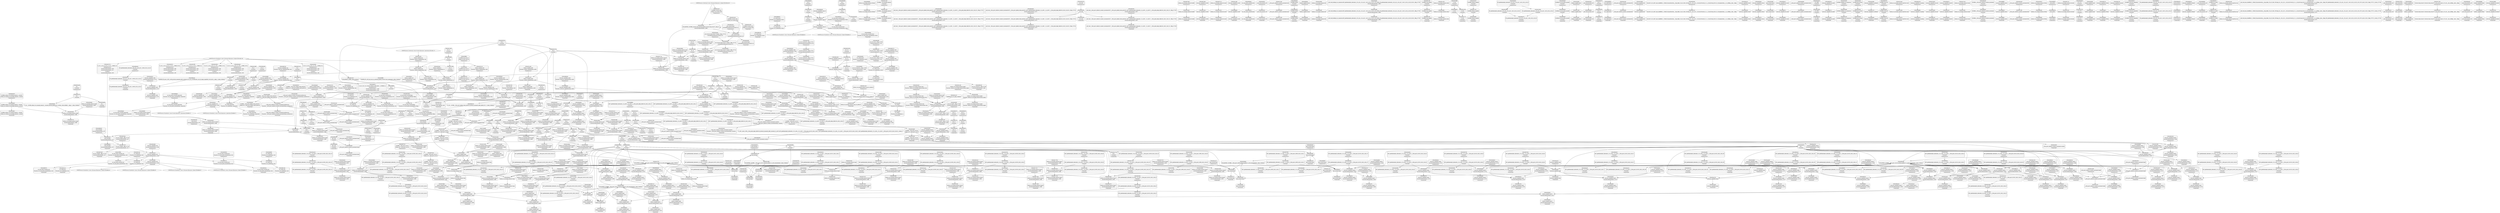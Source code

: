 digraph {
	CE0x561cae0 [shape=record,shape=Mrecord,label="{CE0x561cae0|selinux_capable:audit|Function::selinux_capable&Arg::audit::|*SummSink*}"]
	CE0x561d680 [shape=record,shape=Mrecord,label="{CE0x561d680|selinux_vm_enough_memory:tmp23|security/selinux/hooks.c,2090}"]
	CE0x5687f40 [shape=record,shape=Mrecord,label="{CE0x5687f40|avc_audit:tclass|Function::avc_audit&Arg::tclass::}"]
	CE0x56b2160 [shape=record,shape=Mrecord,label="{CE0x56b2160|cred_has_capability:retval.0|*SummSink*}"]
	CE0x5614500 [shape=record,shape=Mrecord,label="{CE0x5614500|selinux_vm_enough_memory:tmp|*SummSource*}"]
	CE0x568f270 [shape=record,shape=Mrecord,label="{CE0x568f270|cred_has_capability:tmp2|security/selinux/hooks.c,1567}"]
	CE0x56ada90 [shape=record,shape=Mrecord,label="{CE0x56ada90|i64*_getelementptr_inbounds_(_21_x_i64_,_21_x_i64_*___llvm_gcov_ctr143,_i64_0,_i64_17)|*Constant*|*SummSink*}"]
	CE0x56c0bd0 [shape=record,shape=Mrecord,label="{CE0x56c0bd0|cred_has_capability:tmp8|security/selinux/hooks.c,1575|*SummSource*}"]
	CE0x5606800 [shape=record,shape=Mrecord,label="{CE0x5606800|selinux_vm_enough_memory:if.then5|*SummSource*}"]
	CE0x562b910 [shape=record,shape=Mrecord,label="{CE0x562b910|i64_0|*Constant*}"]
	CE0x568de30 [shape=record,shape=Mrecord,label="{CE0x568de30|i64*_getelementptr_inbounds_(_21_x_i64_,_21_x_i64_*___llvm_gcov_ctr143,_i64_0,_i64_7)|*Constant*|*SummSource*}"]
	CE0x56411b0 [shape=record,shape=Mrecord,label="{CE0x56411b0|GLOBAL:__vm_enough_memory|*Constant*}"]
	CE0x5649820 [shape=record,shape=Mrecord,label="{CE0x5649820|selinux_capable:tmp9|security/selinux/hooks.c,2011|*SummSink*}"]
	CE0x56d9bb0 [shape=record,shape=Mrecord,label="{CE0x56d9bb0|cred_has_capability:tmp33|security/selinux/hooks.c,1586|*SummSink*}"]
	CE0x5644540 [shape=record,shape=Mrecord,label="{CE0x5644540|_call_void___llvm_gcov_indirect_counter_increment(i32*___llvm_gcov_global_state_pred145,_i64**_getelementptr_inbounds_(_3_x_i64*_,_3_x_i64*_*___llvm_gcda_edge_table144,_i64_0,_i64_2)),_!dbg_!27732|security/selinux/hooks.c,1570|*SummSink*}"]
	CE0x5637e90 [shape=record,shape=Mrecord,label="{CE0x5637e90|selinux_vm_enough_memory:tmp16|security/selinux/hooks.c,2088|*SummSink*}"]
	CE0x56a98d0 [shape=record,shape=Mrecord,label="{CE0x56a98d0|avc_audit:avd|Function::avc_audit&Arg::avd::}"]
	CE0x56418c0 [shape=record,shape=Mrecord,label="{CE0x56418c0|selinux_vm_enough_memory:mm|Function::selinux_vm_enough_memory&Arg::mm::|*SummSource*}"]
	CE0x56062b0 [shape=record,shape=Mrecord,label="{CE0x56062b0|selinux_vm_enough_memory:if.end6|*SummSink*}"]
	CE0x56b7560 [shape=record,shape=Mrecord,label="{CE0x56b7560|cred_has_capability:sw.bb2|*SummSink*}"]
	CE0x5662ce0 [shape=record,shape=Mrecord,label="{CE0x5662ce0|cred_sid:tmp4|*LoadInst*|security/selinux/hooks.c,196|*SummSource*}"]
	CE0x5662f70 [shape=record,shape=Mrecord,label="{CE0x5662f70|i64**_getelementptr_inbounds_(_3_x_i64*_,_3_x_i64*_*___llvm_gcda_edge_table144,_i64_0,_i64_1)|*Constant*|*SummSource*}"]
	CE0x56b1930 [shape=record,shape=Mrecord,label="{CE0x56b1930|cred_has_capability:retval.0}"]
	CE0x56b4c20 [shape=record,shape=Mrecord,label="{CE0x56b4c20|0:_i32,_:_GCMR___llvm_gcov_global_state_pred145_internal_unnamed_addr_global_i32_-1:_elem_0:default:}"]
	CE0x5613730 [shape=record,shape=Mrecord,label="{CE0x5613730|i64_1|*Constant*|*SummSink*}"]
	CE0x56505d0 [shape=record,shape=Mrecord,label="{CE0x56505d0|selinux_vm_enough_memory:tmp8|security/selinux/hooks.c,2088}"]
	CE0x5688030 [shape=record,shape=Mrecord,label="{CE0x5688030|avc_audit:tclass|Function::avc_audit&Arg::tclass::|*SummSource*}"]
	CE0x5607c70 [shape=record,shape=Mrecord,label="{CE0x5607c70|selinux_vm_enough_memory:do.end|*SummSource*}"]
	CE0x5617740 [shape=record,shape=Mrecord,label="{CE0x5617740|selinux_vm_enough_memory:tmp17|security/selinux/hooks.c,2088|*SummSink*}"]
	CE0x5689b60 [shape=record,shape=Mrecord,label="{CE0x5689b60|cred_has_capability:sw.bb}"]
	CE0x5642760 [shape=record,shape=Mrecord,label="{CE0x5642760|_ret_i32_%call7,_!dbg_!27749|security/selinux/hooks.c,2093|*SummSink*}"]
	CE0x56a0e90 [shape=record,shape=Mrecord,label="{CE0x56a0e90|i64*_getelementptr_inbounds_(_21_x_i64_,_21_x_i64_*___llvm_gcov_ctr143,_i64_0,_i64_9)|*Constant*|*SummSource*}"]
	CE0x562c000 [shape=record,shape=Mrecord,label="{CE0x562c000|GLOBAL:__llvm_gcov_ctr143|Global_var:__llvm_gcov_ctr143|*SummSink*}"]
	CE0x5696c30 [shape=record,shape=Mrecord,label="{CE0x5696c30|avc_has_perm_noaudit:entry}"]
	CE0x56aa950 [shape=record,shape=Mrecord,label="{CE0x56aa950|cred_has_capability:tobool|security/selinux/hooks.c,1582|*SummSink*}"]
	CE0x5661fc0 [shape=record,shape=Mrecord,label="{CE0x5661fc0|_call_void_mcount()_#3|*SummSink*}"]
	CE0x5628d30 [shape=record,shape=Mrecord,label="{CE0x5628d30|cred_has_capability:u|security/selinux/hooks.c,1563}"]
	CE0x56b35c0 [shape=record,shape=Mrecord,label="{CE0x56b35c0|cred_has_capability:tmp5|security/selinux/hooks.c,1570|*SummSource*}"]
	CE0x5697680 [shape=record,shape=Mrecord,label="{CE0x5697680|GLOBAL:__llvm_gcov_ctr142|Global_var:__llvm_gcov_ctr142|*SummSink*}"]
	CE0x56c74a0 [shape=record,shape=Mrecord,label="{CE0x56c74a0|__llvm_gcov_indirect_counter_increment:exit|*SummSource*}"]
	CE0x5629e10 [shape=record,shape=Mrecord,label="{CE0x5629e10|selinux_capable:tmp1|*SummSink*}"]
	CE0x56b7640 [shape=record,shape=Mrecord,label="{CE0x56b7640|i64*_getelementptr_inbounds_(_21_x_i64_,_21_x_i64_*___llvm_gcov_ctr143,_i64_0,_i64_0)|*Constant*|*SummSource*}"]
	CE0x5695cf0 [shape=record,shape=Mrecord,label="{CE0x5695cf0|i16_47|*Constant*}"]
	CE0x56b4cb0 [shape=record,shape=Mrecord,label="{CE0x56b4cb0|__llvm_gcov_indirect_counter_increment:tmp5|*SummSink*}"]
	CE0x56aa3f0 [shape=record,shape=Mrecord,label="{CE0x56aa3f0|avc_audit:a|Function::avc_audit&Arg::a::|*SummSink*}"]
	CE0x5660c80 [shape=record,shape=Mrecord,label="{CE0x5660c80|i64*_getelementptr_inbounds_(_6_x_i64_,_6_x_i64_*___llvm_gcov_ctr142,_i64_0,_i64_3)|*Constant*|*SummSink*}"]
	CE0x56bb440 [shape=record,shape=Mrecord,label="{CE0x56bb440|GLOBAL:printk|*Constant*}"]
	CE0x56a1880 [shape=record,shape=Mrecord,label="{CE0x56a1880|cred_has_capability:tmp12|security/selinux/hooks.c,1575}"]
	CE0x567ff60 [shape=record,shape=Mrecord,label="{CE0x567ff60|avc_has_perm_noaudit:ssid|Function::avc_has_perm_noaudit&Arg::ssid::|*SummSource*}"]
	CE0x5690ad0 [shape=record,shape=Mrecord,label="{CE0x5690ad0|selinux_capable:return|*SummSink*}"]
	CE0x562e130 [shape=record,shape=Mrecord,label="{CE0x562e130|selinux_vm_enough_memory:bb|*SummSink*}"]
	CE0x56a7af0 [shape=record,shape=Mrecord,label="{CE0x56a7af0|_call_void___llvm_gcov_indirect_counter_increment(i32*___llvm_gcov_global_state_pred145,_i64**_getelementptr_inbounds_(_3_x_i64*_,_3_x_i64*_*___llvm_gcda_edge_table144,_i64_0,_i64_1)),_!dbg_!27728|security/selinux/hooks.c,1567|*SummSink*}"]
	CE0x5663400 [shape=record,shape=Mrecord,label="{CE0x5663400|cred_sid:tmp5|security/selinux/hooks.c,196}"]
	CE0x561a760 [shape=record,shape=Mrecord,label="{CE0x561a760|_ret_i32_%retval.0,_!dbg_!27725|security/selinux/hooks.c,2012|*SummSink*}"]
	CE0x563afe0 [shape=record,shape=Mrecord,label="{CE0x563afe0|_call_void_lockdep_rcu_suspicious(i8*_getelementptr_inbounds_(_25_x_i8_,_25_x_i8_*_.str3,_i32_0,_i32_0),_i32_2088,_i8*_getelementptr_inbounds_(_45_x_i8_,_45_x_i8_*_.str12,_i32_0,_i32_0))_#10,_!dbg_!27730|security/selinux/hooks.c,2088|*SummSource*}"]
	CE0x5613ba0 [shape=record,shape=Mrecord,label="{CE0x5613ba0|selinux_vm_enough_memory:if.end6}"]
	CE0x5619030 [shape=record,shape=Mrecord,label="{CE0x5619030|selinux_capable:cred|Function::selinux_capable&Arg::cred::}"]
	CE0x5661450 [shape=record,shape=Mrecord,label="{CE0x5661450|GLOBAL:cap_capable|*Constant*|*SummSink*}"]
	CE0x5641780 [shape=record,shape=Mrecord,label="{CE0x5641780|selinux_vm_enough_memory:mm|Function::selinux_vm_enough_memory&Arg::mm::}"]
	CE0x56ac1a0 [shape=record,shape=Mrecord,label="{CE0x56ac1a0|cred_has_capability:tmp23|security/selinux/hooks.c,1582}"]
	CE0x561c100 [shape=record,shape=Mrecord,label="{CE0x561c100|selinux_vm_enough_memory:entry|*SummSource*}"]
	CE0x5647120 [shape=record,shape=Mrecord,label="{CE0x5647120|selinux_capable:tmp|*SummSink*}"]
	CE0x5632840 [shape=record,shape=Mrecord,label="{CE0x5632840|i64_11|*Constant*|*SummSource*}"]
	CE0x5634170 [shape=record,shape=Mrecord,label="{CE0x5634170|i1_true|*Constant*|*SummSink*}"]
	CE0x56371a0 [shape=record,shape=Mrecord,label="{CE0x56371a0|GLOBAL:selinux_capable|*Constant*}"]
	CE0x5606ac0 [shape=record,shape=Mrecord,label="{CE0x5606ac0|selinux_vm_enough_memory:tmp1}"]
	CE0x562d630 [shape=record,shape=Mrecord,label="{CE0x562d630|selinux_capable:tmp10|security/selinux/hooks.c,2012|*SummSink*}"]
	CE0x56332d0 [shape=record,shape=Mrecord,label="{CE0x56332d0|selinux_vm_enough_memory:tmp21|security/selinux/hooks.c,2090|*SummSource*}"]
	CE0x5663fb0 [shape=record,shape=Mrecord,label="{CE0x5663fb0|cred_has_capability:call|security/selinux/hooks.c,1558|*SummSink*}"]
	CE0x56256d0 [shape=record,shape=Mrecord,label="{CE0x56256d0|i8*_getelementptr_inbounds_(_25_x_i8_,_25_x_i8_*_.str3,_i32_0,_i32_0)|*Constant*}"]
	CE0x5683160 [shape=record,shape=Mrecord,label="{CE0x5683160|cred_has_capability:tmp20|security/selinux/hooks.c,1580}"]
	CE0x5696af0 [shape=record,shape=Mrecord,label="{CE0x5696af0|GLOBAL:avc_has_perm_noaudit|*Constant*|*SummSink*}"]
	CE0x5636100 [shape=record,shape=Mrecord,label="{CE0x5636100|selinux_vm_enough_memory:tmp13|security/selinux/hooks.c,2088|*SummSink*}"]
	CE0x5618f30 [shape=record,shape=Mrecord,label="{CE0x5618f30|selinux_capable:entry|*SummSource*}"]
	CE0x56c1230 [shape=record,shape=Mrecord,label="{CE0x56c1230|cred_has_capability:tmp9|security/selinux/hooks.c,1575|*SummSink*}"]
	CE0x5625960 [shape=record,shape=Mrecord,label="{CE0x5625960|i64*_getelementptr_inbounds_(_14_x_i64_,_14_x_i64_*___llvm_gcov_ctr160,_i64_0,_i64_13)|*Constant*|*SummSink*}"]
	CE0x5637660 [shape=record,shape=Mrecord,label="{CE0x5637660|selinux_vm_enough_memory:tmp19|security/selinux/hooks.c,2088}"]
	CE0x5695140 [shape=record,shape=Mrecord,label="{CE0x5695140|cred_has_capability:tmp17|security/selinux/hooks.c,1576}"]
	CE0x5682210 [shape=record,shape=Mrecord,label="{CE0x5682210|i64_13|*Constant*}"]
	CE0x56b4790 [shape=record,shape=Mrecord,label="{CE0x56b4790|__llvm_gcov_indirect_counter_increment:tmp5|*SummSource*}"]
	CE0x56380d0 [shape=record,shape=Mrecord,label="{CE0x56380d0|_call_void_mcount()_#3}"]
	CE0x5640470 [shape=record,shape=Mrecord,label="{CE0x5640470|i64_12|*Constant*|*SummSink*}"]
	CE0x56939b0 [shape=record,shape=Mrecord,label="{CE0x56939b0|i64*_getelementptr_inbounds_(_21_x_i64_,_21_x_i64_*___llvm_gcov_ctr143,_i64_0,_i64_11)|*Constant*|*SummSource*}"]
	CE0x567dd80 [shape=record,shape=Mrecord,label="{CE0x567dd80|selinux_capable:tmp11|security/selinux/hooks.c,2012}"]
	CE0x5618dd0 [shape=record,shape=Mrecord,label="{CE0x5618dd0|GLOBAL:selinux_capable|*Constant*|*SummSink*}"]
	CE0x56b0c70 [shape=record,shape=Mrecord,label="{CE0x56b0c70|cred_has_capability:tmp31|security/selinux/hooks.c,1585|*SummSource*}"]
	CE0x56b86a0 [shape=record,shape=Mrecord,label="{CE0x56b86a0|__llvm_gcov_indirect_counter_increment:predecessor|Function::__llvm_gcov_indirect_counter_increment&Arg::predecessor::}"]
	CE0x56839c0 [shape=record,shape=Mrecord,label="{CE0x56839c0|cred_has_capability:call8|security/selinux/hooks.c,1581}"]
	CE0x56b9700 [shape=record,shape=Mrecord,label="{CE0x56b9700|avc_audit:entry}"]
	CE0x56ac210 [shape=record,shape=Mrecord,label="{CE0x56ac210|cred_has_capability:tmp23|security/selinux/hooks.c,1582|*SummSource*}"]
	CE0x56a2bf0 [shape=record,shape=Mrecord,label="{CE0x56a2bf0|__llvm_gcov_indirect_counter_increment:bb}"]
	CE0x56b5ed0 [shape=record,shape=Mrecord,label="{CE0x56b5ed0|COLLAPSED:_GCMRE___llvm_gcov_ctr143_internal_global_21_x_i64_zeroinitializer:_elem_0:default:}"]
	CE0x562c9d0 [shape=record,shape=Mrecord,label="{CE0x562c9d0|selinux_capable:retval.0}"]
	CE0x5645a00 [shape=record,shape=Mrecord,label="{CE0x5645a00|0:_i32,_4:_i32,_8:_i32,_12:_i32,_:_CMRE_16,20_|*MultipleSource*|security/selinux/hooks.c,196|security/selinux/hooks.c,197|*LoadInst*|security/selinux/hooks.c,196}"]
	CE0x563ab10 [shape=record,shape=Mrecord,label="{CE0x563ab10|selinux_vm_enough_memory:call7|security/selinux/hooks.c,2093|*SummSink*}"]
	CE0x5646da0 [shape=record,shape=Mrecord,label="{CE0x5646da0|i64*_getelementptr_inbounds_(_2_x_i64_,_2_x_i64_*___llvm_gcov_ctr131,_i64_0,_i64_1)|*Constant*|*SummSink*}"]
	CE0x5634550 [shape=record,shape=Mrecord,label="{CE0x5634550|selinux_vm_enough_memory:call3|security/selinux/hooks.c,2088|*SummSource*}"]
	CE0x5648bd0 [shape=record,shape=Mrecord,label="{CE0x5648bd0|cred_has_capability:bb}"]
	CE0x62df6a0 [shape=record,shape=Mrecord,label="{CE0x62df6a0|i1_true|*Constant*}"]
	CE0x5692600 [shape=record,shape=Mrecord,label="{CE0x5692600|void_(i8*,_i32,_i64)*_asm_sideeffect_1:_09ud2_0A.pushsection___bug_table,_22a_22_0A2:_09.long_1b_-_2b,_$_0:c_-_2b_0A_09.word_$_1:c_,_0_0A_09.org_2b+$_2:c_0A.popsection_,_i,i,i,_dirflag_,_fpsr_,_flags_|*SummSource*}"]
	CE0x5643460 [shape=record,shape=Mrecord,label="{CE0x5643460|cred_sid:sid|security/selinux/hooks.c,197|*SummSink*}"]
	CE0x5646440 [shape=record,shape=Mrecord,label="{CE0x5646440|cred_sid:tmp1|*SummSource*}"]
	CE0x561bf10 [shape=record,shape=Mrecord,label="{CE0x561bf10|i64_5|*Constant*}"]
	CE0x56ba410 [shape=record,shape=Mrecord,label="{CE0x56ba410|cred_has_capability:if.end|*SummSource*}"]
	CE0x56c3b30 [shape=record,shape=Mrecord,label="{CE0x56c3b30|cred_has_capability:tmp6|security/selinux/hooks.c,1574}"]
	CE0x5619ee0 [shape=record,shape=Mrecord,label="{CE0x5619ee0|i64*_getelementptr_inbounds_(_21_x_i64_,_21_x_i64_*___llvm_gcov_ctr143,_i64_0,_i64_4)|*Constant*|*SummSource*}"]
	CE0x5629720 [shape=record,shape=Mrecord,label="{CE0x5629720|get_current:tmp|*SummSink*}"]
	CE0x56631b0 [shape=record,shape=Mrecord,label="{CE0x56631b0|i64**_getelementptr_inbounds_(_3_x_i64*_,_3_x_i64*_*___llvm_gcda_edge_table144,_i64_0,_i64_1)|*Constant*|*SummSink*}"]
	CE0x56658a0 [shape=record,shape=Mrecord,label="{CE0x56658a0|cred_has_capability:return|*SummSource*}"]
	CE0x5663ad0 [shape=record,shape=Mrecord,label="{CE0x5663ad0|cred_sid:tmp5|security/selinux/hooks.c,196|*SummSink*}"]
	CE0x562a740 [shape=record,shape=Mrecord,label="{CE0x562a740|i64_0|*Constant*}"]
	"CONST[source:0(mediator),value:2(dynamic)][purpose:{subject}][SrcIdx:19]"
	CE0x56327d0 [shape=record,shape=Mrecord,label="{CE0x56327d0|i64_11|*Constant*}"]
	CE0x562dfb0 [shape=record,shape=Mrecord,label="{CE0x562dfb0|get_current:entry|*SummSink*}"]
	CE0x56071a0 [shape=record,shape=Mrecord,label="{CE0x56071a0|i64*_getelementptr_inbounds_(_14_x_i64_,_14_x_i64_*___llvm_gcov_ctr160,_i64_0,_i64_0)|*Constant*|*SummSink*}"]
	CE0x5645ce0 [shape=record,shape=Mrecord,label="{CE0x5645ce0|cred_sid:tmp6|security/selinux/hooks.c,197}"]
	CE0x562f6a0 [shape=record,shape=Mrecord,label="{CE0x562f6a0|selinux_vm_enough_memory:call4|security/selinux/hooks.c,2088|*SummSource*}"]
	CE0x5649a60 [shape=record,shape=Mrecord,label="{CE0x5649a60|COLLAPSED:_GCMRE_current_task_external_global_%struct.task_struct*:_elem_0::|security/selinux/hooks.c,2088}"]
	CE0x56c7560 [shape=record,shape=Mrecord,label="{CE0x56c7560|__llvm_gcov_indirect_counter_increment:exit|*SummSink*}"]
	CE0x5620cb0 [shape=record,shape=Mrecord,label="{CE0x5620cb0|i64_1|*Constant*}"]
	CE0x5641600 [shape=record,shape=Mrecord,label="{CE0x5641600|GLOBAL:__vm_enough_memory|*Constant*|*SummSink*}"]
	CE0x561c550 [shape=record,shape=Mrecord,label="{CE0x561c550|selinux_capable:audit|Function::selinux_capable&Arg::audit::}"]
	CE0x563ee30 [shape=record,shape=Mrecord,label="{CE0x563ee30|selinux_vm_enough_memory:tmp25|security/selinux/hooks.c,2091}"]
	CE0x569dd90 [shape=record,shape=Mrecord,label="{CE0x569dd90|cred_has_capability:do.cond|*SummSink*}"]
	CE0x56b3a00 [shape=record,shape=Mrecord,label="{CE0x56b3a00|_call_void___llvm_gcov_indirect_counter_increment(i32*___llvm_gcov_global_state_pred145,_i64**_getelementptr_inbounds_(_3_x_i64*_,_3_x_i64*_*___llvm_gcda_edge_table144,_i64_0,_i64_0)),_!dbg_!27734|security/selinux/hooks.c,1574|*SummSource*}"]
	CE0x569c970 [shape=record,shape=Mrecord,label="{CE0x569c970|selinux_capable:tmp3|security/selinux/hooks.c,2008|*SummSource*}"]
	CE0x56c7ed0 [shape=record,shape=Mrecord,label="{CE0x56c7ed0|cred_has_capability:sw.bb|*SummSource*}"]
	CE0x562a360 [shape=record,shape=Mrecord,label="{CE0x562a360|cred_has_capability:tmp1|*SummSink*}"]
	CE0x56a84b0 [shape=record,shape=Mrecord,label="{CE0x56a84b0|__llvm_gcov_indirect_counter_increment:entry|*SummSource*}"]
	CE0x562a480 [shape=record,shape=Mrecord,label="{CE0x562a480|GLOBAL:__llvm_gcov_global_state_pred145|Global_var:__llvm_gcov_global_state_pred145}"]
	CE0x5616560 [shape=record,shape=Mrecord,label="{CE0x5616560|selinux_vm_enough_memory:tmp10|security/selinux/hooks.c,2088|*SummSink*}"]
	CE0x5688fb0 [shape=record,shape=Mrecord,label="{CE0x5688fb0|i64**_getelementptr_inbounds_(_3_x_i64*_,_3_x_i64*_*___llvm_gcda_edge_table144,_i64_0,_i64_2)|*Constant*|*SummSource*}"]
	CE0x560f7a0 [shape=record,shape=Mrecord,label="{CE0x560f7a0|i32_2088|*Constant*|*SummSink*}"]
	CE0x72fe910 [shape=record,shape=Mrecord,label="{CE0x72fe910|selinux_vm_enough_memory:tmp7|security/selinux/hooks.c,2088}"]
	CE0x5691350 [shape=record,shape=Mrecord,label="{CE0x5691350|cred_sid:cred|Function::cred_sid&Arg::cred::|*SummSource*}"]
	CE0x56b0650 [shape=record,shape=Mrecord,label="{CE0x56b0650|cred_has_capability:tmp30|security/selinux/hooks.c,1585|*SummSink*}"]
	CE0x568ea00 [shape=record,shape=Mrecord,label="{CE0x568ea00|i64*_getelementptr_inbounds_(_21_x_i64_,_21_x_i64_*___llvm_gcov_ctr143,_i64_0,_i64_7)|*Constant*|*SummSink*}"]
	CE0x72fe830 [shape=record,shape=Mrecord,label="{CE0x72fe830|selinux_vm_enough_memory:tmp6|security/selinux/hooks.c,2088|*SummSink*}"]
	CE0x5681c60 [shape=record,shape=Mrecord,label="{CE0x5681c60|_ret_i32_%rc.0,_!dbg_!27793|security/selinux/avc.c,744|*SummSink*}"]
	CE0x562b1b0 [shape=record,shape=Mrecord,label="{CE0x562b1b0|__llvm_gcov_indirect_counter_increment:counters|Function::__llvm_gcov_indirect_counter_increment&Arg::counters::|*SummSink*}"]
	CE0x56186a0 [shape=record,shape=Mrecord,label="{CE0x56186a0|selinux_vm_enough_memory:tmp9|security/selinux/hooks.c,2088|*SummSource*}"]
	CE0x56d93a0 [shape=record,shape=Mrecord,label="{CE0x56d93a0|cred_has_capability:tmp32|security/selinux/hooks.c,1586|*SummSink*}"]
	CE0x5680b60 [shape=record,shape=Mrecord,label="{CE0x5680b60|avc_has_perm_noaudit:requested|Function::avc_has_perm_noaudit&Arg::requested::|*SummSource*}"]
	CE0x5613ff0 [shape=record,shape=Mrecord,label="{CE0x5613ff0|selinux_vm_enough_memory:tobool|security/selinux/hooks.c,2088}"]
	CE0x5681e50 [shape=record,shape=Mrecord,label="{CE0x5681e50|cred_has_capability:cmp|security/selinux/hooks.c,1580|*SummSource*}"]
	CE0x5642580 [shape=record,shape=Mrecord,label="{CE0x5642580|_ret_i32_%call7,_!dbg_!27749|security/selinux/hooks.c,2093}"]
	CE0x5693b40 [shape=record,shape=Mrecord,label="{CE0x5693b40|cred_has_capability:tmp14|security/selinux/hooks.c,1575|*SummSink*}"]
	CE0x56abd50 [shape=record,shape=Mrecord,label="{CE0x56abd50|cred_has_capability:tmp22|security/selinux/hooks.c,1582}"]
	CE0x5687e10 [shape=record,shape=Mrecord,label="{CE0x5687e10|avc_audit:tsid|Function::avc_audit&Arg::tsid::|*SummSink*}"]
	CE0x56809e0 [shape=record,shape=Mrecord,label="{CE0x56809e0|avc_has_perm_noaudit:requested|Function::avc_has_perm_noaudit&Arg::requested::}"]
	CE0x5606200 [shape=record,shape=Mrecord,label="{CE0x5606200|i64*_getelementptr_inbounds_(_14_x_i64_,_14_x_i64_*___llvm_gcov_ctr160,_i64_0,_i64_0)|*Constant*}"]
	CE0x5663e90 [shape=record,shape=Mrecord,label="{CE0x5663e90|cred_has_capability:call|security/selinux/hooks.c,1558|*SummSource*}"]
	CE0x56aa830 [shape=record,shape=Mrecord,label="{CE0x56aa830|_ret_i32_%retval.0,_!dbg_!27732|security/selinux/include/avc.h,142|*SummSink*}"]
	CE0x56335d0 [shape=record,shape=Mrecord,label="{CE0x56335d0|i32_78|*Constant*|*SummSource*}"]
	CE0x5668bf0 [shape=record,shape=Mrecord,label="{CE0x5668bf0|i32_0|*Constant*}"]
	CE0x5696a80 [shape=record,shape=Mrecord,label="{CE0x5696a80|GLOBAL:avc_has_perm_noaudit|*Constant*|*SummSource*}"]
	CE0x56961e0 [shape=record,shape=Mrecord,label="{CE0x56961e0|cred_has_capability:sclass.0}"]
	CE0x5694fa0 [shape=record,shape=Mrecord,label="{CE0x5694fa0|i16_4|*Constant*}"]
	CE0x56806c0 [shape=record,shape=Mrecord,label="{CE0x56806c0|avc_has_perm_noaudit:tclass|Function::avc_has_perm_noaudit&Arg::tclass::|*SummSource*}"]
	CE0x56c6660 [shape=record,shape=Mrecord,label="{CE0x56c6660|i64*_null|*Constant*|*SummSource*}"]
	CE0x567fe40 [shape=record,shape=Mrecord,label="{CE0x567fe40|avc_has_perm_noaudit:ssid|Function::avc_has_perm_noaudit&Arg::ssid::}"]
	CE0x56281a0 [shape=record,shape=Mrecord,label="{CE0x56281a0|selinux_capable:call1|security/selinux/hooks.c,2011}"]
	CE0x5614be0 [shape=record,shape=Mrecord,label="{CE0x5614be0|selinux_vm_enough_memory:tmp}"]
	CE0x5689110 [shape=record,shape=Mrecord,label="{CE0x5689110|cred_has_capability:do.end6}"]
	"CONST[source:0(mediator),value:2(dynamic)][purpose:{object}][SnkIdx:1]"
	CE0x56ab670 [shape=record,shape=Mrecord,label="{CE0x56ab670|i64_15|*Constant*|*SummSource*}"]
	CE0x56af6c0 [shape=record,shape=Mrecord,label="{CE0x56af6c0|cred_has_capability:tmp29|security/selinux/hooks.c,1584|*SummSink*}"]
	CE0x56b07d0 [shape=record,shape=Mrecord,label="{CE0x56b07d0|i32_-22|*Constant*}"]
	CE0x56a9d00 [shape=record,shape=Mrecord,label="{CE0x56a9d00|avc_audit:result|Function::avc_audit&Arg::result::}"]
	CE0x562b2b0 [shape=record,shape=Mrecord,label="{CE0x562b2b0|_ret_void}"]
	CE0x56201b0 [shape=record,shape=Mrecord,label="{CE0x56201b0|GLOBAL:lockdep_rcu_suspicious|*Constant*|*SummSink*}"]
	CE0x561dbe0 [shape=record,shape=Mrecord,label="{CE0x561dbe0|selinux_vm_enough_memory:tmp24|security/selinux/hooks.c,2091}"]
	CE0x56315b0 [shape=record,shape=Mrecord,label="{CE0x56315b0|selinux_vm_enough_memory:tmp14|security/selinux/hooks.c,2088|*SummSink*}"]
	CE0x5661530 [shape=record,shape=Mrecord,label="{CE0x5661530|COLLAPSED:_CMRE:_elem_0:default:}"]
	CE0x56ade90 [shape=record,shape=Mrecord,label="{CE0x56ade90|cred_has_capability:tmp27|security/selinux/hooks.c,1583}"]
	CE0x5641f10 [shape=record,shape=Mrecord,label="{CE0x5641f10|selinux_vm_enough_memory:pages|Function::selinux_vm_enough_memory&Arg::pages::|*SummSink*}"]
	CE0x56b05e0 [shape=record,shape=Mrecord,label="{CE0x56b05e0|cred_has_capability:tmp30|security/selinux/hooks.c,1585|*SummSource*}"]
	CE0x5631c60 [shape=record,shape=Mrecord,label="{CE0x5631c60|selinux_vm_enough_memory:tmp12|security/selinux/hooks.c,2088|*SummSource*}"]
	CE0x56606c0 [shape=record,shape=Mrecord,label="{CE0x56606c0|i64*_getelementptr_inbounds_(_6_x_i64_,_6_x_i64_*___llvm_gcov_ctr142,_i64_0,_i64_3)|*Constant*}"]
	CE0x5621410 [shape=record,shape=Mrecord,label="{CE0x5621410|selinux_vm_enough_memory:tmp3}"]
	CE0x56973e0 [shape=record,shape=Mrecord,label="{CE0x56973e0|GLOBAL:__llvm_gcov_ctr142|Global_var:__llvm_gcov_ctr142}"]
	CE0x561fcd0 [shape=record,shape=Mrecord,label="{CE0x561fcd0|GLOBAL:get_current|*Constant*|*SummSource*}"]
	CE0x5691a80 [shape=record,shape=Mrecord,label="{CE0x5691a80|selinux_capable:tmp7|security/selinux/hooks.c,2009|*SummSource*}"]
	CE0x56334f0 [shape=record,shape=Mrecord,label="{CE0x56334f0|i32_78|*Constant*}"]
	CE0x56a1c00 [shape=record,shape=Mrecord,label="{CE0x56a1c00|cred_has_capability:tmp12|security/selinux/hooks.c,1575|*SummSink*}"]
	CE0x5643720 [shape=record,shape=Mrecord,label="{CE0x5643720|0:_i32,_4:_i32,_8:_i32,_12:_i32,_:_CMRE_4,8_|*MultipleSource*|security/selinux/hooks.c,196|security/selinux/hooks.c,197|*LoadInst*|security/selinux/hooks.c,196}"]
	CE0x56c1e60 [shape=record,shape=Mrecord,label="{CE0x56c1e60|__llvm_gcov_indirect_counter_increment:tmp6|*SummSource*}"]
	CE0x5664340 [shape=record,shape=Mrecord,label="{CE0x5664340|i32_1|*Constant*}"]
	CE0x5641a10 [shape=record,shape=Mrecord,label="{CE0x5641a10|VOIDTB_TE:_CE:_elem_0:default:}"]
	CE0x569bf30 [shape=record,shape=Mrecord,label="{CE0x569bf30|get_current:tmp2|*SummSource*}"]
	CE0x5618fc0 [shape=record,shape=Mrecord,label="{CE0x5618fc0|selinux_capable:entry|*SummSink*}"]
	CE0x5665140 [shape=record,shape=Mrecord,label="{CE0x5665140|selinux_capable:tmp4|security/selinux/hooks.c,2008|*SummSource*}"]
	CE0x56b5d30 [shape=record,shape=Mrecord,label="{CE0x56b5d30|i64*_getelementptr_inbounds_(_21_x_i64_,_21_x_i64_*___llvm_gcov_ctr143,_i64_0,_i64_0)|*Constant*|*SummSink*}"]
	CE0x56316f0 [shape=record,shape=Mrecord,label="{CE0x56316f0|selinux_vm_enough_memory:tmp15|security/selinux/hooks.c,2088|*SummSource*}"]
	CE0x5630660 [shape=record,shape=Mrecord,label="{CE0x5630660|i32_21|*Constant*}"]
	CE0x563e8c0 [shape=record,shape=Mrecord,label="{CE0x563e8c0|selinux_vm_enough_memory:tmp24|security/selinux/hooks.c,2091|*SummSource*}"]
	CE0x56836d0 [shape=record,shape=Mrecord,label="{CE0x56836d0|cred_has_capability:tmp21|security/selinux/hooks.c,1580|*SummSource*}"]
	CE0x56449e0 [shape=record,shape=Mrecord,label="{CE0x56449e0|0:_i32,_4:_i32,_8:_i32,_12:_i32,_:_CMRE_8,12_|*MultipleSource*|security/selinux/hooks.c,196|security/selinux/hooks.c,197|*LoadInst*|security/selinux/hooks.c,196}"]
	CE0x5640780 [shape=record,shape=Mrecord,label="{CE0x5640780|i64*_getelementptr_inbounds_(_21_x_i64_,_21_x_i64_*___llvm_gcov_ctr143,_i64_0,_i64_8)|*Constant*|*SummSource*}"]
	CE0x5619110 [shape=record,shape=Mrecord,label="{CE0x5619110|selinux_capable:cred|Function::selinux_capable&Arg::cred::|*SummSource*}"]
	CE0x562d120 [shape=record,shape=Mrecord,label="{CE0x562d120|i64*_getelementptr_inbounds_(_6_x_i64_,_6_x_i64_*___llvm_gcov_ctr142,_i64_0,_i64_5)|*Constant*|*SummSource*}"]
	CE0x69a9250 [shape=record,shape=Mrecord,label="{CE0x69a9250|GLOBAL:selinux_vm_enough_memory.__warned|Global_var:selinux_vm_enough_memory.__warned|*SummSource*}"]
	CE0x5636f60 [shape=record,shape=Mrecord,label="{CE0x5636f60|selinux_vm_enough_memory:call4|security/selinux/hooks.c,2088|*SummSink*}"]
	CE0x5625740 [shape=record,shape=Mrecord,label="{CE0x5625740|selinux_vm_enough_memory:tmp26|security/selinux/hooks.c,2093|*SummSource*}"]
	CE0x5622bd0 [shape=record,shape=Mrecord,label="{CE0x5622bd0|_call_void_lockdep_rcu_suspicious(i8*_getelementptr_inbounds_(_25_x_i8_,_25_x_i8_*_.str3,_i32_0,_i32_0),_i32_2088,_i8*_getelementptr_inbounds_(_45_x_i8_,_45_x_i8_*_.str12,_i32_0,_i32_0))_#10,_!dbg_!27730|security/selinux/hooks.c,2088}"]
	CE0x5660f70 [shape=record,shape=Mrecord,label="{CE0x5660f70|0:_i8,_8:_i32,_24:_%struct.selinux_audit_data*,_:_SCMRE_0,1_|*MultipleSource*|security/selinux/hooks.c, 1555|security/selinux/hooks.c,1562}"]
	CE0x5680380 [shape=record,shape=Mrecord,label="{CE0x5680380|avc_has_perm_noaudit:tsid|Function::avc_has_perm_noaudit&Arg::tsid::|*SummSource*}"]
	CE0x561bbd0 [shape=record,shape=Mrecord,label="{CE0x561bbd0|i64_0|*Constant*}"]
	CE0x561cf10 [shape=record,shape=Mrecord,label="{CE0x561cf10|selinux_vm_enough_memory:tmp21|security/selinux/hooks.c,2090|*SummSink*}"]
	CE0x56ae370 [shape=record,shape=Mrecord,label="{CE0x56ae370|cred_has_capability:tmp27|security/selinux/hooks.c,1583|*SummSink*}"]
	CE0x5650720 [shape=record,shape=Mrecord,label="{CE0x5650720|selinux_vm_enough_memory:tmp8|security/selinux/hooks.c,2088|*SummSink*}"]
	CE0x56da100 [shape=record,shape=Mrecord,label="{CE0x56da100|i64*_getelementptr_inbounds_(_2_x_i64_,_2_x_i64_*___llvm_gcov_ctr131,_i64_0,_i64_0)|*Constant*}"]
	CE0x5621c30 [shape=record,shape=Mrecord,label="{CE0x5621c30|selinux_vm_enough_memory:cap_sys_admin.0|*SummSource*}"]
	CE0x561bc90 [shape=record,shape=Mrecord,label="{CE0x561bc90|GLOBAL:__llvm_gcov_ctr160|Global_var:__llvm_gcov_ctr160}"]
	CE0x56902e0 [shape=record,shape=Mrecord,label="{CE0x56902e0|cred_has_capability:cred|Function::cred_has_capability&Arg::cred::|*SummSink*}"]
	"CONST[source:0(mediator),value:2(dynamic)][purpose:{subject}][SnkIdx:4]"
	CE0x56b55a0 [shape=record,shape=Mrecord,label="{CE0x56b55a0|_call_void___llvm_gcov_indirect_counter_increment(i32*___llvm_gcov_global_state_pred145,_i64**_getelementptr_inbounds_(_3_x_i64*_,_3_x_i64*_*___llvm_gcda_edge_table144,_i64_0,_i64_0)),_!dbg_!27734|security/selinux/hooks.c,1574}"]
	CE0x56a2720 [shape=record,shape=Mrecord,label="{CE0x56a2720|cred_has_capability:sw.default}"]
	CE0x5698ae0 [shape=record,shape=Mrecord,label="{CE0x5698ae0|cred_has_capability:audit|Function::cred_has_capability&Arg::audit::}"]
	CE0x56159a0 [shape=record,shape=Mrecord,label="{CE0x56159a0|i64*_getelementptr_inbounds_(_14_x_i64_,_14_x_i64_*___llvm_gcov_ctr160,_i64_0,_i64_0)|*Constant*|*SummSource*}"]
	CE0x5619af0 [shape=record,shape=Mrecord,label="{CE0x5619af0|selinux_capable:tmp}"]
	CE0x5650640 [shape=record,shape=Mrecord,label="{CE0x5650640|selinux_vm_enough_memory:tobool1|security/selinux/hooks.c,2088}"]
	CE0x5681690 [shape=record,shape=Mrecord,label="{CE0x5681690|avc_has_perm_noaudit:avd|Function::avc_has_perm_noaudit&Arg::avd::}"]
	CE0x5682980 [shape=record,shape=Mrecord,label="{CE0x5682980|i64_14|*Constant*}"]
	CE0x56946b0 [shape=record,shape=Mrecord,label="{CE0x56946b0|i64*_getelementptr_inbounds_(_21_x_i64_,_21_x_i64_*___llvm_gcov_ctr143,_i64_0,_i64_12)|*Constant*}"]
	CE0x69a91e0 [shape=record,shape=Mrecord,label="{CE0x69a91e0|selinux_vm_enough_memory:tmp7|security/selinux/hooks.c,2088|*SummSink*}"]
	CE0x5634f00 [shape=record,shape=Mrecord,label="{CE0x5634f00|selinux_vm_enough_memory:entry}"]
	CE0x562ffe0 [shape=record,shape=Mrecord,label="{CE0x562ffe0|GLOBAL:init_user_ns|Global_var:init_user_ns|*SummSource*}"]
	CE0x562c620 [shape=record,shape=Mrecord,label="{CE0x562c620|cred_has_capability:tmp19|security/selinux/hooks.c,1580|*SummSource*}"]
	CE0x6a65cd0 [shape=record,shape=Mrecord,label="{CE0x6a65cd0|_call_void_mcount()_#3|*SummSource*}"]
	CE0x562cc80 [shape=record,shape=Mrecord,label="{CE0x562cc80|selinux_capable:retval.0|*SummSource*}"]
	CE0x56687f0 [shape=record,shape=Mrecord,label="{CE0x56687f0|GLOBAL:cred_sid|*Constant*|*SummSink*}"]
	CE0x56179a0 [shape=record,shape=Mrecord,label="{CE0x56179a0|selinux_vm_enough_memory:tmp18|security/selinux/hooks.c,2088}"]
	CE0x5665d50 [shape=record,shape=Mrecord,label="{CE0x5665d50|get_current:tmp4|./arch/x86/include/asm/current.h,14}"]
	CE0x56a2d70 [shape=record,shape=Mrecord,label="{CE0x56a2d70|__llvm_gcov_indirect_counter_increment:bb|*SummSink*}"]
	CE0x5614ea0 [shape=record,shape=Mrecord,label="{CE0x5614ea0|selinux_vm_enough_memory:land.lhs.true2|*SummSource*}"]
	CE0x560fb30 [shape=record,shape=Mrecord,label="{CE0x560fb30|i64*_getelementptr_inbounds_(_14_x_i64_,_14_x_i64_*___llvm_gcov_ctr160,_i64_0,_i64_9)|*Constant*}"]
	CE0x5694c90 [shape=record,shape=Mrecord,label="{CE0x5694c90|i64*_getelementptr_inbounds_(_21_x_i64_,_21_x_i64_*___llvm_gcov_ctr143,_i64_0,_i64_12)|*Constant*|*SummSource*}"]
	CE0x5616a30 [shape=record,shape=Mrecord,label="{CE0x5616a30|selinux_vm_enough_memory:tmp15|security/selinux/hooks.c,2088}"]
	CE0x5664ed0 [shape=record,shape=Mrecord,label="{CE0x5664ed0|i32_31|*Constant*|*SummSource*}"]
	CE0x561bb60 [shape=record,shape=Mrecord,label="{CE0x561bb60|selinux_vm_enough_memory:tmp4|security/selinux/hooks.c,2088|*SummSink*}"]
	CE0x5682810 [shape=record,shape=Mrecord,label="{CE0x5682810|cred_has_capability:tmp18|security/selinux/hooks.c,1580|*SummSink*}"]
	CE0x56883d0 [shape=record,shape=Mrecord,label="{CE0x56883d0|avc_audit:requested|Function::avc_audit&Arg::requested::|*SummSource*}"]
	CE0x563c3c0 [shape=record,shape=Mrecord,label="{CE0x563c3c0|GLOBAL:current_task|Global_var:current_task|*SummSource*}"]
	CE0x5664740 [shape=record,shape=Mrecord,label="{CE0x5664740|cred_has_capability:sw.epilog|*SummSource*}"]
	CE0x56947f0 [shape=record,shape=Mrecord,label="{CE0x56947f0|cred_has_capability:tmp16|security/selinux/hooks.c,1576}"]
	CE0x565f7a0 [shape=record,shape=Mrecord,label="{CE0x565f7a0|GLOBAL:cap_capable|*Constant*}"]
	CE0x563a950 [shape=record,shape=Mrecord,label="{CE0x563a950|selinux_vm_enough_memory:call7|security/selinux/hooks.c,2093|*SummSource*}"]
	CE0x56c8b30 [shape=record,shape=Mrecord,label="{CE0x56c8b30|cred_has_capability:tmp2|security/selinux/hooks.c,1567|*SummSink*}"]
	CE0x5618710 [shape=record,shape=Mrecord,label="{CE0x5618710|selinux_vm_enough_memory:tmp9|security/selinux/hooks.c,2088}"]
	CE0x56a6290 [shape=record,shape=Mrecord,label="{CE0x56a6290|cred_has_capability:tmp4|security/selinux/hooks.c,1570}"]
	CE0x56a1f80 [shape=record,shape=Mrecord,label="{CE0x56a1f80|cred_has_capability:tmp13|security/selinux/hooks.c,1575|*SummSink*}"]
	CE0x5614870 [shape=record,shape=Mrecord,label="{CE0x5614870|selinux_vm_enough_memory:land.lhs.true2|*SummSink*}"]
	CE0x56609e0 [shape=record,shape=Mrecord,label="{CE0x56609e0|i64*_getelementptr_inbounds_(_6_x_i64_,_6_x_i64_*___llvm_gcov_ctr142,_i64_0,_i64_3)|*Constant*|*SummSource*}"]
	CE0x5621db0 [shape=record,shape=Mrecord,label="{CE0x5621db0|COLLAPSED:_GCMRE___llvm_gcov_ctr131_internal_global_2_x_i64_zeroinitializer:_elem_0:default:}"]
	CE0x567e620 [shape=record,shape=Mrecord,label="{CE0x567e620|cred_has_capability:do.end|*SummSource*}"]
	CE0x5689020 [shape=record,shape=Mrecord,label="{CE0x5689020|i64**_getelementptr_inbounds_(_3_x_i64*_,_3_x_i64*_*___llvm_gcda_edge_table144,_i64_0,_i64_2)|*Constant*|*SummSink*}"]
	"CONST[source:2(external),value:2(dynamic)][purpose:{subject}][SrcIdx:18]"
	CE0x5607460 [shape=record,shape=Mrecord,label="{CE0x5607460|selinux_vm_enough_memory:if.end6|*SummSource*}"]
	CE0x56b15d0 [shape=record,shape=Mrecord,label="{CE0x56b15d0|i32_-22|*Constant*|*SummSource*}"]
	CE0x5647cb0 [shape=record,shape=Mrecord,label="{CE0x5647cb0|selinux_capable:tmp8|security/selinux/hooks.c,2011}"]
	CE0x56913c0 [shape=record,shape=Mrecord,label="{CE0x56913c0|cred_sid:cred|Function::cred_sid&Arg::cred::|*SummSink*}"]
	CE0x56147c0 [shape=record,shape=Mrecord,label="{CE0x56147c0|i32_0|*Constant*}"]
	CE0x5680540 [shape=record,shape=Mrecord,label="{CE0x5680540|avc_has_perm_noaudit:tsid|Function::avc_has_perm_noaudit&Arg::tsid::|*SummSink*}"]
	CE0x5683d30 [shape=record,shape=Mrecord,label="{CE0x5683d30|cred_has_capability:call8|security/selinux/hooks.c,1581|*SummSource*}"]
	CE0x5625860 [shape=record,shape=Mrecord,label="{CE0x5625860|i64*_getelementptr_inbounds_(_14_x_i64_,_14_x_i64_*___llvm_gcov_ctr160,_i64_0,_i64_13)|*Constant*|*SummSource*}"]
	CE0x56a1e40 [shape=record,shape=Mrecord,label="{CE0x56a1e40|cred_has_capability:tmp13|security/selinux/hooks.c,1575|*SummSource*}"]
	CE0x56b3c70 [shape=record,shape=Mrecord,label="{CE0x56b3c70|__llvm_gcov_indirect_counter_increment:tmp5}"]
	"CONST[source:0(mediator),value:2(dynamic)][purpose:{object}][SnkIdx:6]"
	CE0x5647d20 [shape=record,shape=Mrecord,label="{CE0x5647d20|selinux_capable:tmp8|security/selinux/hooks.c,2011|*SummSource*}"]
	CE0x563c450 [shape=record,shape=Mrecord,label="{CE0x563c450|GLOBAL:current_task|Global_var:current_task|*SummSink*}"]
	CE0x5632be0 [shape=record,shape=Mrecord,label="{CE0x5632be0|i64_10|*Constant*}"]
	CE0x5688690 [shape=record,shape=Mrecord,label="{CE0x5688690|__llvm_gcov_indirect_counter_increment:tmp2|*SummSink*}"]
	CE0x561f920 [shape=record,shape=Mrecord,label="{CE0x561f920|GLOBAL:get_current|*Constant*}"]
	CE0x56c1860 [shape=record,shape=Mrecord,label="{CE0x56c1860|i8*_getelementptr_inbounds_(_25_x_i8_,_25_x_i8_*_.str3,_i32_0,_i32_0)|*Constant*}"]
	CE0x5681bf0 [shape=record,shape=Mrecord,label="{CE0x5681bf0|_ret_i32_%rc.0,_!dbg_!27793|security/selinux/avc.c,744|*SummSource*}"]
	CE0x562ac10 [shape=record,shape=Mrecord,label="{CE0x562ac10|get_current:tmp|*SummSource*}"]
	CE0x561f2e0 [shape=record,shape=Mrecord,label="{CE0x561f2e0|i64*_getelementptr_inbounds_(_6_x_i64_,_6_x_i64_*___llvm_gcov_ctr142,_i64_0,_i64_0)|*Constant*|*SummSink*}"]
	CE0x56a9b90 [shape=record,shape=Mrecord,label="{CE0x56a9b90|avc_audit:avd|Function::avc_audit&Arg::avd::|*SummSink*}"]
	CE0x56d9330 [shape=record,shape=Mrecord,label="{CE0x56d9330|cred_has_capability:tmp32|security/selinux/hooks.c,1586|*SummSource*}"]
	CE0x56b3730 [shape=record,shape=Mrecord,label="{CE0x56b3730|cred_has_capability:tmp5|security/selinux/hooks.c,1570|*SummSink*}"]
	CE0x5632e80 [shape=record,shape=Mrecord,label="{CE0x5632e80|selinux_vm_enough_memory:tmp20|security/selinux/hooks.c,2090|*SummSource*}"]
	CE0x56303e0 [shape=record,shape=Mrecord,label="{CE0x56303e0|selinux_capable:ns|Function::selinux_capable&Arg::ns::|*SummSource*}"]
	CE0x561abb0 [shape=record,shape=Mrecord,label="{CE0x561abb0|selinux_vm_enough_memory:cmp|security/selinux/hooks.c,2090}"]
	CE0x569c1e0 [shape=record,shape=Mrecord,label="{CE0x569c1e0|cred_has_capability:if.end10}"]
	CE0x56c63c0 [shape=record,shape=Mrecord,label="{CE0x56c63c0|_call_void_mcount()_#3}"]
	CE0x5613f40 [shape=record,shape=Mrecord,label="{CE0x5613f40|selinux_vm_enough_memory:if.end}"]
	CE0x56b3f70 [shape=record,shape=Mrecord,label="{CE0x56b3f70|__llvm_gcov_indirect_counter_increment:tmp3|*SummSource*}"]
	CE0x5645df0 [shape=record,shape=Mrecord,label="{CE0x5645df0|__llvm_gcov_indirect_counter_increment:predecessor|Function::__llvm_gcov_indirect_counter_increment&Arg::predecessor::|*SummSource*}"]
	CE0x56a8cc0 [shape=record,shape=Mrecord,label="{CE0x56a8cc0|cred_has_capability:tmp3|security/selinux/hooks.c,1567|*SummSink*}"]
	CE0x569ecb0 [shape=record,shape=Mrecord,label="{CE0x569ecb0|GLOBAL:__llvm_gcov_indirect_counter_increment|*Constant*|*SummSource*}"]
	CE0x56b73e0 [shape=record,shape=Mrecord,label="{CE0x56b73e0|cred_has_capability:sw.bb2}"]
	CE0x5646120 [shape=record,shape=Mrecord,label="{CE0x5646120|__llvm_gcov_indirect_counter_increment:counters|Function::__llvm_gcov_indirect_counter_increment&Arg::counters::}"]
	CE0x56c4e20 [shape=record,shape=Mrecord,label="{CE0x56c4e20|__llvm_gcov_indirect_counter_increment:tmp|*SummSink*}"]
	CE0x56c5920 [shape=record,shape=Mrecord,label="{CE0x56c5920|i64**_getelementptr_inbounds_(_3_x_i64*_,_3_x_i64*_*___llvm_gcda_edge_table144,_i64_0,_i64_0)|*Constant*|*SummSink*}"]
	CE0x564f4a0 [shape=record,shape=Mrecord,label="{CE0x564f4a0|0:_i8,_:_GCMR_selinux_vm_enough_memory.__warned_internal_global_i8_0,_section_.data.unlikely_,_align_1:_elem_0:default:}"]
	CE0x56b49e0 [shape=record,shape=Mrecord,label="{CE0x56b49e0|GLOBAL:__llvm_gcov_global_state_pred145|Global_var:__llvm_gcov_global_state_pred145|*SummSink*}"]
	CE0x563ad40 [shape=record,shape=Mrecord,label="{CE0x563ad40|i8_1|*Constant*|*SummSink*}"]
	CE0x563f4a0 [shape=record,shape=Mrecord,label="{CE0x563f4a0|selinux_vm_enough_memory:tmp25|security/selinux/hooks.c,2091|*SummSink*}"]
	CE0x56adb00 [shape=record,shape=Mrecord,label="{CE0x56adb00|cred_has_capability:tmp26|security/selinux/hooks.c,1583|*SummSource*}"]
	"CONST[source:0(mediator),value:0(static)][purpose:{operation}][SnkIdx:3]"
	CE0x56a0b50 [shape=record,shape=Mrecord,label="{CE0x56a0b50|cred_has_capability:tmp11|security/selinux/hooks.c,1575}"]
	CE0x5622d90 [shape=record,shape=Mrecord,label="{CE0x5622d90|_call_void_mcount()_#3|*SummSink*}"]
	CE0x56a55a0 [shape=record,shape=Mrecord,label="{CE0x56a55a0|cred_has_capability:call3|security/selinux/hooks.c,1573}"]
	CE0x5622a70 [shape=record,shape=Mrecord,label="{CE0x5622a70|i8_1|*Constant*}"]
	CE0x568ffc0 [shape=record,shape=Mrecord,label="{CE0x568ffc0|cred_has_capability:entry|*SummSink*}"]
	CE0x56b5610 [shape=record,shape=Mrecord,label="{CE0x56b5610|cred_has_capability:tmp5|security/selinux/hooks.c,1570}"]
	CE0x5628210 [shape=record,shape=Mrecord,label="{CE0x5628210|selinux_capable:call1|security/selinux/hooks.c,2011|*SummSource*}"]
	CE0x56986d0 [shape=record,shape=Mrecord,label="{CE0x56986d0|cred_has_capability:cap|Function::cred_has_capability&Arg::cap::}"]
	CE0x5687b00 [shape=record,shape=Mrecord,label="{CE0x5687b00|avc_audit:tsid|Function::avc_audit&Arg::tsid::}"]
	CE0x562bef0 [shape=record,shape=Mrecord,label="{CE0x562bef0|GLOBAL:__llvm_gcov_ctr143|Global_var:__llvm_gcov_ctr143|*SummSource*}"]
	CE0x5646b20 [shape=record,shape=Mrecord,label="{CE0x5646b20|cred_sid:tmp1|*SummSink*}"]
	CE0x56ad480 [shape=record,shape=Mrecord,label="{CE0x56ad480|cred_has_capability:tmp26|security/selinux/hooks.c,1583}"]
	CE0x5634cf0 [shape=record,shape=Mrecord,label="{CE0x5634cf0|i64_2|*Constant*}"]
	CE0x569bc50 [shape=record,shape=Mrecord,label="{CE0x569bc50|VOIDTB_TE_array:_GCE_.str49_private_unnamed_addr_constant_40_x_i8_c_013SELinux:_out_of_range_capability_%d_0A_00_,_align_1:_elem_0:default:}"]
	CE0x5690210 [shape=record,shape=Mrecord,label="{CE0x5690210|cred_has_capability:cred|Function::cred_has_capability&Arg::cred::}"]
	CE0x562be80 [shape=record,shape=Mrecord,label="{CE0x562be80|GLOBAL:__llvm_gcov_ctr143|Global_var:__llvm_gcov_ctr143}"]
	CE0x56361e0 [shape=record,shape=Mrecord,label="{CE0x56361e0|selinux_vm_enough_memory:tmp13|security/selinux/hooks.c,2088|*SummSource*}"]
	CE0x56444d0 [shape=record,shape=Mrecord,label="{CE0x56444d0|_call_void___llvm_gcov_indirect_counter_increment(i32*___llvm_gcov_global_state_pred145,_i64**_getelementptr_inbounds_(_3_x_i64*_,_3_x_i64*_*___llvm_gcda_edge_table144,_i64_0,_i64_2)),_!dbg_!27732|security/selinux/hooks.c,1570|*SummSource*}"]
	CE0x56c81d0 [shape=record,shape=Mrecord,label="{CE0x56c81d0|__llvm_gcov_indirect_counter_increment:bb4|*SummSource*}"]
	CE0x5648230 [shape=record,shape=Mrecord,label="{CE0x5648230|get_current:tmp2|*SummSink*}"]
	CE0x562c840 [shape=record,shape=Mrecord,label="{CE0x562c840|i64*_getelementptr_inbounds_(_6_x_i64_,_6_x_i64_*___llvm_gcov_ctr142,_i64_0,_i64_5)|*Constant*}"]
	CE0x5619bd0 [shape=record,shape=Mrecord,label="{CE0x5619bd0|selinux_capable:tmp|*SummSource*}"]
	CE0x56a1280 [shape=record,shape=Mrecord,label="{CE0x56a1280|i64*_getelementptr_inbounds_(_21_x_i64_,_21_x_i64_*___llvm_gcov_ctr143,_i64_0,_i64_9)|*Constant*|*SummSink*}"]
	CE0x56506b0 [shape=record,shape=Mrecord,label="{CE0x56506b0|selinux_vm_enough_memory:tmp8|security/selinux/hooks.c,2088|*SummSource*}"]
	CE0x5634790 [shape=record,shape=Mrecord,label="{CE0x5634790|selinux_vm_enough_memory:call3|security/selinux/hooks.c,2088}"]
	CE0x56a41a0 [shape=record,shape=Mrecord,label="{CE0x56a41a0|cred_has_capability:tmp1|*SummSource*}"]
	CE0x5626d10 [shape=record,shape=Mrecord,label="{CE0x5626d10|selinux_vm_enough_memory:if.then|*SummSource*}"]
	CE0x5698e10 [shape=record,shape=Mrecord,label="{CE0x5698e10|cred_has_capability:audit|Function::cred_has_capability&Arg::audit::|*SummSink*}"]
	CE0x567deb0 [shape=record,shape=Mrecord,label="{CE0x567deb0|selinux_capable:tmp11|security/selinux/hooks.c,2012|*SummSource*}"]
	CE0x56c5f20 [shape=record,shape=Mrecord,label="{CE0x56c5f20|__llvm_gcov_indirect_counter_increment:counter|*SummSink*}"]
	CE0x5664540 [shape=record,shape=Mrecord,label="{CE0x5664540|cred_sid:sid|security/selinux/hooks.c,197|*SummSource*}"]
	CE0x563b0d0 [shape=record,shape=Mrecord,label="{CE0x563b0d0|selinux_vm_enough_memory:call|security/selinux/hooks.c,2088}"]
	CE0x5618390 [shape=record,shape=Mrecord,label="{CE0x5618390|i64_1|*Constant*|*SummSource*}"]
	"CONST[source:0(mediator),value:2(dynamic)][purpose:{subject}][SnkIdx:0]"
	CE0x56c7d50 [shape=record,shape=Mrecord,label="{CE0x56c7d50|__llvm_gcov_indirect_counter_increment:tmp2|*SummSource*}"]
	CE0x562def0 [shape=record,shape=Mrecord,label="{CE0x562def0|get_current:entry|*SummSource*}"]
	CE0x5607a60 [shape=record,shape=Mrecord,label="{CE0x5607a60|selinux_vm_enough_memory:tmp4|security/selinux/hooks.c,2088|*SummSource*}"]
	CE0x56b9250 [shape=record,shape=Mrecord,label="{CE0x56b9250|i64*_null|*Constant*}"]
	CE0x56496b0 [shape=record,shape=Mrecord,label="{CE0x56496b0|selinux_capable:tmp9|security/selinux/hooks.c,2011|*SummSource*}"]
	CE0x56678a0 [shape=record,shape=Mrecord,label="{CE0x56678a0|_ret_i32_%tmp6,_!dbg_!27716|security/selinux/hooks.c,197|*SummSource*}"]
	CE0x5693e60 [shape=record,shape=Mrecord,label="{CE0x5693e60|cred_has_capability:tmp15|security/selinux/hooks.c,1575|*SummSource*}"]
	CE0x562bb40 [shape=record,shape=Mrecord,label="{CE0x562bb40|cred_has_capability:tmp18|security/selinux/hooks.c,1580|*SummSource*}"]
	"CONST[source:0(mediator),value:2(dynamic)][purpose:{object}][SnkIdx:5]"
	CE0x5665710 [shape=record,shape=Mrecord,label="{CE0x5665710|selinux_capable:tmp5|security/selinux/hooks.c,2008|*SummSink*}"]
	CE0x56d9f50 [shape=record,shape=Mrecord,label="{CE0x56d9f50|cred_sid:bb|*SummSource*}"]
	CE0x561b000 [shape=record,shape=Mrecord,label="{CE0x561b000|selinux_vm_enough_memory:do.body|*SummSink*}"]
	CE0x5692fa0 [shape=record,shape=Mrecord,label="{CE0x5692fa0|i32_1575|*Constant*|*SummSink*}"]
	CE0x5692960 [shape=record,shape=Mrecord,label="{CE0x5692960|i64*_getelementptr_inbounds_(_21_x_i64_,_21_x_i64_*___llvm_gcov_ctr143,_i64_0,_i64_8)|*Constant*|*SummSink*}"]
	CE0x5618630 [shape=record,shape=Mrecord,label="{CE0x5618630|i64_4|*Constant*|*SummSink*}"]
	CE0x5647f40 [shape=record,shape=Mrecord,label="{CE0x5647f40|i64*_getelementptr_inbounds_(_2_x_i64_,_2_x_i64_*___llvm_gcov_ctr98,_i64_0,_i64_1)|*Constant*|*SummSource*}"]
	CE0x563d5f0 [shape=record,shape=Mrecord,label="{CE0x563d5f0|selinux_capable:if.end|*SummSource*}"]
	CE0x56b2540 [shape=record,shape=Mrecord,label="{CE0x56b2540|i64*_getelementptr_inbounds_(_21_x_i64_,_21_x_i64_*___llvm_gcov_ctr143,_i64_0,_i64_20)|*Constant*}"]
	CE0x5662240 [shape=record,shape=Mrecord,label="{CE0x5662240|i32_22|*Constant*|*SummSource*}"]
	CE0x5648380 [shape=record,shape=Mrecord,label="{CE0x5648380|get_current:tmp3}"]
	CE0x5617c10 [shape=record,shape=Mrecord,label="{CE0x5617c10|selinux_vm_enough_memory:tmp18|security/selinux/hooks.c,2088|*SummSource*}"]
	CE0x56447c0 [shape=record,shape=Mrecord,label="{CE0x56447c0|i64*_getelementptr_inbounds_(_21_x_i64_,_21_x_i64_*___llvm_gcov_ctr143,_i64_0,_i64_5)|*Constant*}"]
	CE0x562d550 [shape=record,shape=Mrecord,label="{CE0x562d550|selinux_capable:tmp10|security/selinux/hooks.c,2012}"]
	CE0x56697c0 [shape=record,shape=Mrecord,label="{CE0x56697c0|cred_has_capability:if.then|*SummSource*}"]
	CE0x567f4b0 [shape=record,shape=Mrecord,label="{CE0x567f4b0|selinux_capable:tmp6|security/selinux/hooks.c,2009|*SummSource*}"]
	CE0x5668780 [shape=record,shape=Mrecord,label="{CE0x5668780|GLOBAL:cred_sid|*Constant*|*SummSource*}"]
	CE0x5645b70 [shape=record,shape=Mrecord,label="{CE0x5645b70|0:_i32,_4:_i32,_8:_i32,_12:_i32,_:_CMRE_20,24_|*MultipleSource*|security/selinux/hooks.c,196|security/selinux/hooks.c,197|*LoadInst*|security/selinux/hooks.c,196}"]
	CE0x561d8a0 [shape=record,shape=Mrecord,label="{CE0x561d8a0|selinux_vm_enough_memory:tmp23|security/selinux/hooks.c,2090|*SummSource*}"]
	CE0x5682320 [shape=record,shape=Mrecord,label="{CE0x5682320|cred_has_capability:cmp|security/selinux/hooks.c,1580}"]
	CE0x5613680 [shape=record,shape=Mrecord,label="{CE0x5613680|i64*_getelementptr_inbounds_(_14_x_i64_,_14_x_i64_*___llvm_gcov_ctr160,_i64_0,_i64_1)|*Constant*|*SummSource*}"]
	CE0x561ffc0 [shape=record,shape=Mrecord,label="{CE0x561ffc0|get_current:tmp1|*SummSink*}"]
	CE0x561d090 [shape=record,shape=Mrecord,label="{CE0x561d090|selinux_vm_enough_memory:tmp22|security/selinux/hooks.c,2090}"]
	CE0x56abe60 [shape=record,shape=Mrecord,label="{CE0x56abe60|cred_has_capability:tmp22|security/selinux/hooks.c,1582|*SummSource*}"]
	CE0x5698740 [shape=record,shape=Mrecord,label="{CE0x5698740|cred_has_capability:cap|Function::cred_has_capability&Arg::cap::|*SummSource*}"]
	CE0x5634e50 [shape=record,shape=Mrecord,label="{CE0x5634e50|selinux_vm_enough_memory:call|security/selinux/hooks.c,2088|*SummSource*}"]
	CE0x5607bc0 [shape=record,shape=Mrecord,label="{CE0x5607bc0|i32_0|*Constant*|*SummSource*}"]
	CE0x562fda0 [shape=record,shape=Mrecord,label="{CE0x562fda0|GLOBAL:init_user_ns|Global_var:init_user_ns}"]
	CE0x5688d00 [shape=record,shape=Mrecord,label="{CE0x5688d00|i64**_getelementptr_inbounds_(_3_x_i64*_,_3_x_i64*_*___llvm_gcda_edge_table144,_i64_0,_i64_2)|*Constant*}"]
	CE0x5669d00 [shape=record,shape=Mrecord,label="{CE0x5669d00|i64*_getelementptr_inbounds_(_2_x_i64_,_2_x_i64_*___llvm_gcov_ctr131,_i64_0,_i64_0)|*Constant*|*SummSink*}"]
	CE0x56ba750 [shape=record,shape=Mrecord,label="{CE0x56ba750|cred_has_capability:do.body|*SummSource*}"]
	CE0x56831d0 [shape=record,shape=Mrecord,label="{CE0x56831d0|cred_has_capability:tmp20|security/selinux/hooks.c,1580|*SummSource*}"]
	CE0x568fcc0 [shape=record,shape=Mrecord,label="{CE0x568fcc0|GLOBAL:cred_has_capability|*Constant*|*SummSink*}"]
	CE0x5688590 [shape=record,shape=Mrecord,label="{CE0x5688590|avc_audit:requested|Function::avc_audit&Arg::requested::|*SummSink*}"]
	CE0x5618020 [shape=record,shape=Mrecord,label="{CE0x5618020|selinux_vm_enough_memory:entry|*SummSink*}"]
	CE0x5620490 [shape=record,shape=Mrecord,label="{CE0x5620490|i8*_getelementptr_inbounds_(_45_x_i8_,_45_x_i8_*_.str12,_i32_0,_i32_0)|*Constant*}"]
	CE0x5691070 [shape=record,shape=Mrecord,label="{CE0x5691070|cred_sid:entry|*SummSink*}"]
	CE0x5626220 [shape=record,shape=Mrecord,label="{CE0x5626220|selinux_vm_enough_memory:tmp6|security/selinux/hooks.c,2088}"]
	CE0x5640300 [shape=record,shape=Mrecord,label="{CE0x5640300|i64_12|*Constant*}"]
	CE0x5668950 [shape=record,shape=Mrecord,label="{CE0x5668950|cred_sid:entry}"]
	CE0x569cbd0 [shape=record,shape=Mrecord,label="{CE0x569cbd0|selinux_capable:tmp3|security/selinux/hooks.c,2008|*SummSink*}"]
	CE0x5691950 [shape=record,shape=Mrecord,label="{CE0x5691950|selinux_capable:tmp7|security/selinux/hooks.c,2009}"]
	CE0x56afee0 [shape=record,shape=Mrecord,label="{CE0x56afee0|i64*_getelementptr_inbounds_(_21_x_i64_,_21_x_i64_*___llvm_gcov_ctr143,_i64_0,_i64_19)|*Constant*}"]
	CE0x5610140 [shape=record,shape=Mrecord,label="{CE0x5610140|selinux_vm_enough_memory:do.body}"]
	CE0x56ba590 [shape=record,shape=Mrecord,label="{CE0x56ba590|cred_has_capability:if.end|*SummSink*}"]
	CE0x56b5b80 [shape=record,shape=Mrecord,label="{CE0x56b5b80|i64*_getelementptr_inbounds_(_21_x_i64_,_21_x_i64_*___llvm_gcov_ctr143,_i64_0,_i64_0)|*Constant*}"]
	CE0x5667a00 [shape=record,shape=Mrecord,label="{CE0x5667a00|_ret_i32_%tmp6,_!dbg_!27716|security/selinux/hooks.c,197|*SummSink*}"]
	CE0x5687cb0 [shape=record,shape=Mrecord,label="{CE0x5687cb0|avc_audit:tsid|Function::avc_audit&Arg::tsid::|*SummSource*}"]
	CE0x56666f0 [shape=record,shape=Mrecord,label="{CE0x56666f0|cred_has_capability:type|security/selinux/hooks.c,1562|*SummSource*}"]
	CE0x56b8d10 [shape=record,shape=Mrecord,label="{CE0x56b8d10|cred_has_capability:if.then9|*SummSink*}"]
	CE0x5668660 [shape=record,shape=Mrecord,label="{CE0x5668660|_call_void_mcount()_#3|*SummSource*}"]
	CE0x5631540 [shape=record,shape=Mrecord,label="{CE0x5631540|selinux_vm_enough_memory:tmp14|security/selinux/hooks.c,2088|*SummSource*}"]
	CE0x5661620 [shape=record,shape=Mrecord,label="{CE0x5661620|get_current:tmp4|./arch/x86/include/asm/current.h,14|*SummSource*}"]
	CE0x56aa760 [shape=record,shape=Mrecord,label="{CE0x56aa760|_ret_i32_%retval.0,_!dbg_!27732|security/selinux/include/avc.h,142|*SummSource*}"]
	CE0x56ac320 [shape=record,shape=Mrecord,label="{CE0x56ac320|cred_has_capability:tmp23|security/selinux/hooks.c,1582|*SummSink*}"]
	CE0x5623340 [shape=record,shape=Mrecord,label="{CE0x5623340|i64*_getelementptr_inbounds_(_14_x_i64_,_14_x_i64_*___llvm_gcov_ctr160,_i64_0,_i64_9)|*Constant*|*SummSource*}"]
	CE0x56c66d0 [shape=record,shape=Mrecord,label="{CE0x56c66d0|i64*_null|*Constant*|*SummSink*}"]
	CE0x5684020 [shape=record,shape=Mrecord,label="{CE0x5684020|GLOBAL:avc_audit|*Constant*|*SummSource*}"]
	CE0x56462e0 [shape=record,shape=Mrecord,label="{CE0x56462e0|cred_sid:tmp1}"]
	CE0x5629d30 [shape=record,shape=Mrecord,label="{CE0x5629d30|selinux_capable:tmp1}"]
	CE0x561b100 [shape=record,shape=Mrecord,label="{CE0x561b100|selinux_vm_enough_memory:land.lhs.true|*SummSource*}"]
	CE0x5607040 [shape=record,shape=Mrecord,label="{CE0x5607040|i64*_getelementptr_inbounds_(_14_x_i64_,_14_x_i64_*___llvm_gcov_ctr160,_i64_0,_i64_1)|*Constant*}"]
	CE0x560f930 [shape=record,shape=Mrecord,label="{CE0x560f930|i8*_getelementptr_inbounds_(_45_x_i8_,_45_x_i8_*_.str12,_i32_0,_i32_0)|*Constant*|*SummSource*}"]
	CE0x5636170 [shape=record,shape=Mrecord,label="{CE0x5636170|selinux_vm_enough_memory:tmp13|security/selinux/hooks.c,2088}"]
	CE0x561ec10 [shape=record,shape=Mrecord,label="{CE0x561ec10|cred_has_capability:call|security/selinux/hooks.c,1558}"]
	CE0x56c4ec0 [shape=record,shape=Mrecord,label="{CE0x56c4ec0|i32_5|*Constant*}"]
	CE0x56c50e0 [shape=record,shape=Mrecord,label="{CE0x56c50e0|cred_has_capability:cap1|security/selinux/hooks.c,1563|*SummSink*}"]
	CE0x5662e50 [shape=record,shape=Mrecord,label="{CE0x5662e50|__llvm_gcov_indirect_counter_increment:counters|Function::__llvm_gcov_indirect_counter_increment&Arg::counters::|*SummSource*}"]
	CE0x561c280 [shape=record,shape=Mrecord,label="{CE0x561c280|i32_21|*Constant*|*SummSource*}"]
	CE0x56909e0 [shape=record,shape=Mrecord,label="{CE0x56909e0|selinux_capable:return|*SummSource*}"]
	CE0x562db50 [shape=record,shape=Mrecord,label="{CE0x562db50|GLOBAL:get_current|*Constant*|*SummSink*}"]
	CE0x567f520 [shape=record,shape=Mrecord,label="{CE0x567f520|selinux_capable:tmp6|security/selinux/hooks.c,2009|*SummSink*}"]
	CE0x56a4130 [shape=record,shape=Mrecord,label="{CE0x56a4130|cred_has_capability:tmp1}"]
	CE0x56140a0 [shape=record,shape=Mrecord,label="{CE0x56140a0|i64_1|*Constant*}"]
	CE0x561ca00 [shape=record,shape=Mrecord,label="{CE0x561ca00|selinux_capable:audit|Function::selinux_capable&Arg::audit::|*SummSource*}"]
	CE0x5691ee0 [shape=record,shape=Mrecord,label="{CE0x5691ee0|i64*_getelementptr_inbounds_(_6_x_i64_,_6_x_i64_*___llvm_gcov_ctr142,_i64_0,_i64_4)|*Constant*}"]
	CE0x5664940 [shape=record,shape=Mrecord,label="{CE0x5664940|cred_sid:tmp|*SummSink*}"]
	CE0x5629da0 [shape=record,shape=Mrecord,label="{CE0x5629da0|selinux_capable:tmp1|*SummSource*}"]
	CE0x5662380 [shape=record,shape=Mrecord,label="{CE0x5662380|cred_sid:security|security/selinux/hooks.c,196}"]
	CE0x56b4490 [shape=record,shape=Mrecord,label="{CE0x56b4490|__llvm_gcov_indirect_counter_increment:tmp3|*SummSink*}"]
	CE0x563d6f0 [shape=record,shape=Mrecord,label="{CE0x563d6f0|selinux_capable:if.end|*SummSink*}"]
	CE0x56c1540 [shape=record,shape=Mrecord,label="{CE0x56c1540|_call_void_asm_sideeffect_1:_09ud2_0A.pushsection___bug_table,_22a_22_0A2:_09.long_1b_-_2b,_$_0:c_-_2b_0A_09.word_$_1:c_,_0_0A_09.org_2b+$_2:c_0A.popsection_,_i,i,i,_dirflag_,_fpsr_,_flags_(i8*_getelementptr_inbounds_(_25_x_i8_,_25_x_i8_*_.str3,_i32_0,_i32_0),_i32_1575,_i64_12)_#3,_!dbg_!27737,_!srcloc_!27740|security/selinux/hooks.c,1575|*SummSource*}"]
	CE0x569bcc0 [shape=record,shape=Mrecord,label="{CE0x569bcc0|i64*_getelementptr_inbounds_(_21_x_i64_,_21_x_i64_*___llvm_gcov_ctr143,_i64_0,_i64_7)|*Constant*}"]
	CE0x56c15b0 [shape=record,shape=Mrecord,label="{CE0x56c15b0|_call_void_asm_sideeffect_1:_09ud2_0A.pushsection___bug_table,_22a_22_0A2:_09.long_1b_-_2b,_$_0:c_-_2b_0A_09.word_$_1:c_,_0_0A_09.org_2b+$_2:c_0A.popsection_,_i,i,i,_dirflag_,_fpsr_,_flags_(i8*_getelementptr_inbounds_(_25_x_i8_,_25_x_i8_*_.str3,_i32_0,_i32_0),_i32_1575,_i64_12)_#3,_!dbg_!27737,_!srcloc_!27740|security/selinux/hooks.c,1575|*SummSink*}"]
	CE0x56b8c40 [shape=record,shape=Mrecord,label="{CE0x56b8c40|cred_has_capability:if.then9|*SummSource*}"]
	CE0x56921c0 [shape=record,shape=Mrecord,label="{CE0x56921c0|void_(i8*,_i32,_i64)*_asm_sideeffect_1:_09ud2_0A.pushsection___bug_table,_22a_22_0A2:_09.long_1b_-_2b,_$_0:c_-_2b_0A_09.word_$_1:c_,_0_0A_09.org_2b+$_2:c_0A.popsection_,_i,i,i,_dirflag_,_fpsr_,_flags_}"]
	CE0x5667e80 [shape=record,shape=Mrecord,label="{CE0x5667e80|cred_sid:tmp3|*SummSource*}"]
	CE0x561e6e0 [shape=record,shape=Mrecord,label="{CE0x561e6e0|selinux_vm_enough_memory:tmp5|security/selinux/hooks.c,2088}"]
	CE0x56ac8f0 [shape=record,shape=Mrecord,label="{CE0x56ac8f0|cred_has_capability:tmp24|security/selinux/hooks.c,1582|*SummSink*}"]
	CE0x56bb9a0 [shape=record,shape=Mrecord,label="{CE0x56bb9a0|cred_sid:tmp6|security/selinux/hooks.c,197|*SummSink*}"]
	CE0x56ab1e0 [shape=record,shape=Mrecord,label="{CE0x56ab1e0|i64_16|*Constant*|*SummSource*}"]
	CE0x56934f0 [shape=record,shape=Mrecord,label="{CE0x56934f0|i64*_getelementptr_inbounds_(_21_x_i64_,_21_x_i64_*___llvm_gcov_ctr143,_i64_0,_i64_11)|*Constant*}"]
	CE0x56abb30 [shape=record,shape=Mrecord,label="{CE0x56abb30|i64_15|*Constant*|*SummSink*}"]
	CE0x563daa0 [shape=record,shape=Mrecord,label="{CE0x563daa0|i64*_getelementptr_inbounds_(_14_x_i64_,_14_x_i64_*___llvm_gcov_ctr160,_i64_0,_i64_6)|*Constant*|*SummSink*}"]
	CE0x56a8440 [shape=record,shape=Mrecord,label="{CE0x56a8440|__llvm_gcov_indirect_counter_increment:entry}"]
	CE0x56c3d80 [shape=record,shape=Mrecord,label="{CE0x56c3d80|cred_has_capability:tmp6|security/selinux/hooks.c,1574|*SummSource*}"]
	CE0x569da90 [shape=record,shape=Mrecord,label="{CE0x569da90|cred_has_capability:sw.default|*SummSink*}"]
	CE0x562aaf0 [shape=record,shape=Mrecord,label="{CE0x562aaf0|cred_has_capability:if.then}"]
	CE0x56c3300 [shape=record,shape=Mrecord,label="{CE0x56c3300|cred_has_capability:avd|security/selinux/hooks.c, 1556}"]
	CE0x565fbc0 [shape=record,shape=Mrecord,label="{CE0x565fbc0|cred_has_capability:shl|security/selinux/hooks.c,1559}"]
	CE0x5666860 [shape=record,shape=Mrecord,label="{CE0x5666860|cred_has_capability:type|security/selinux/hooks.c,1562|*SummSink*}"]
	CE0x568efc0 [shape=record,shape=Mrecord,label="{CE0x568efc0|i64*_getelementptr_inbounds_(_21_x_i64_,_21_x_i64_*___llvm_gcov_ctr143,_i64_0,_i64_4)|*Constant*|*SummSink*}"]
	CE0x56aa560 [shape=record,shape=Mrecord,label="{CE0x56aa560|_ret_i32_%retval.0,_!dbg_!27732|security/selinux/include/avc.h,142}"]
	CE0x562ae10 [shape=record,shape=Mrecord,label="{CE0x562ae10|_call_void_mcount()_#3}"]
	CE0x5621e20 [shape=record,shape=Mrecord,label="{CE0x5621e20|cred_sid:tmp|*SummSource*}"]
	CE0x56b4e20 [shape=record,shape=Mrecord,label="{CE0x56b4e20|__llvm_gcov_indirect_counter_increment:tmp6}"]
	CE0x5607300 [shape=record,shape=Mrecord,label="{CE0x5607300|selinux_vm_enough_memory:if.then5|*SummSink*}"]
	CE0x5634ae0 [shape=record,shape=Mrecord,label="{CE0x5634ae0|i32_0|*Constant*|*SummSink*}"]
	CE0x56b3da0 [shape=record,shape=Mrecord,label="{CE0x56b3da0|__llvm_gcov_indirect_counter_increment:tmp3}"]
	CE0x5621120 [shape=record,shape=Mrecord,label="{CE0x5621120|get_current:tmp1|*SummSource*}"]
	CE0x5627900 [shape=record,shape=Mrecord,label="{CE0x5627900|get_current:bb|*SummSink*}"]
	CE0x56c4fc0 [shape=record,shape=Mrecord,label="{CE0x56c4fc0|cred_has_capability:cap1|security/selinux/hooks.c,1563|*SummSource*}"]
	CE0x56891d0 [shape=record,shape=Mrecord,label="{CE0x56891d0|cred_has_capability:do.end6|*SummSource*}"]
	CE0x56079b0 [shape=record,shape=Mrecord,label="{CE0x56079b0|selinux_vm_enough_memory:if.then5}"]
	CE0x5693380 [shape=record,shape=Mrecord,label="{CE0x5693380|cred_has_capability:tmp14|security/selinux/hooks.c,1575}"]
	CE0x5644650 [shape=record,shape=Mrecord,label="{CE0x5644650|i64*_getelementptr_inbounds_(_21_x_i64_,_21_x_i64_*___llvm_gcov_ctr143,_i64_0,_i64_5)|*Constant*|*SummSource*}"]
	CE0x56259d0 [shape=record,shape=Mrecord,label="{CE0x56259d0|selinux_vm_enough_memory:tmp26|security/selinux/hooks.c,2093|*SummSink*}"]
	CE0x562b440 [shape=record,shape=Mrecord,label="{CE0x562b440|_ret_void|*SummSink*}"]
	CE0x561ef90 [shape=record,shape=Mrecord,label="{CE0x561ef90|selinux_capable:bb|*SummSink*}"]
	CE0x560fd80 [shape=record,shape=Mrecord,label="{CE0x560fd80|selinux_vm_enough_memory:tobool1|security/selinux/hooks.c,2088|*SummSource*}"]
	CE0x56c7f70 [shape=record,shape=Mrecord,label="{CE0x56c7f70|cred_has_capability:sw.bb|*SummSink*}"]
	CE0x56aaeb0 [shape=record,shape=Mrecord,label="{CE0x56aaeb0|cred_has_capability:tobool|security/selinux/hooks.c,1582|*SummSource*}"]
	CE0x5631680 [shape=record,shape=Mrecord,label="{CE0x5631680|selinux_vm_enough_memory:tmp15|security/selinux/hooks.c,2088|*SummSink*}"]
	CE0x562c3a0 [shape=record,shape=Mrecord,label="{CE0x562c3a0|cred_has_capability:tmp19|security/selinux/hooks.c,1580}"]
	CE0x56af210 [shape=record,shape=Mrecord,label="{CE0x56af210|cred_has_capability:tmp29|security/selinux/hooks.c,1584}"]
	CE0x568fa70 [shape=record,shape=Mrecord,label="{CE0x568fa70|i8_3|*Constant*}"]
	CE0x560db00 [shape=record,shape=Mrecord,label="{CE0x560db00|selinux_vm_enough_memory:land.lhs.true|*SummSink*}"]
	CE0x56955f0 [shape=record,shape=Mrecord,label="{CE0x56955f0|cred_has_capability:tmp17|security/selinux/hooks.c,1576|*SummSink*}"]
	CE0x563ec30 [shape=record,shape=Mrecord,label="{CE0x563ec30|i64*_getelementptr_inbounds_(_14_x_i64_,_14_x_i64_*___llvm_gcov_ctr160,_i64_0,_i64_12)|*Constant*|*SummSource*}"]
	CE0x56b0970 [shape=record,shape=Mrecord,label="{CE0x56b0970|cred_has_capability:tmp31|security/selinux/hooks.c,1585}"]
	CE0x56c4f30 [shape=record,shape=Mrecord,label="{CE0x56c4f30|cred_has_capability:cap1|security/selinux/hooks.c,1563}"]
	CE0x5664d30 [shape=record,shape=Mrecord,label="{CE0x5664d30|i32_31|*Constant*}"]
	CE0x562b0a0 [shape=record,shape=Mrecord,label="{CE0x562b0a0|_call_void_mcount()_#3|*SummSource*}"]
	CE0x56aa0f0 [shape=record,shape=Mrecord,label="{CE0x56aa0f0|avc_audit:a|Function::avc_audit&Arg::a::}"]
	CE0x5632510 [shape=record,shape=Mrecord,label="{CE0x5632510|selinux_vm_enough_memory:cmp|security/selinux/hooks.c,2090|*SummSource*}"]
	CE0x56200d0 [shape=record,shape=Mrecord,label="{CE0x56200d0|GLOBAL:lockdep_rcu_suspicious|*Constant*}"]
	CE0x56139f0 [shape=record,shape=Mrecord,label="{CE0x56139f0|i64_2|*Constant*|*SummSink*}"]
	CE0x56826e0 [shape=record,shape=Mrecord,label="{CE0x56826e0|i64_13|*Constant*|*SummSink*}"]
	CE0x5640370 [shape=record,shape=Mrecord,label="{CE0x5640370|i64_12|*Constant*|*SummSource*}"]
	CE0x56193b0 [shape=record,shape=Mrecord,label="{CE0x56193b0|selinux_capable:cred|Function::selinux_capable&Arg::cred::|*SummSink*}"]
	CE0x5698460 [shape=record,shape=Mrecord,label="{CE0x5698460|cred_has_capability:cred|Function::cred_has_capability&Arg::cred::|*SummSource*}"]
	CE0x56babb0 [shape=record,shape=Mrecord,label="{CE0x56babb0|__llvm_gcov_indirect_counter_increment:tmp1|*SummSource*}"]
	CE0x56c75f0 [shape=record,shape=Mrecord,label="{CE0x56c75f0|__llvm_gcov_indirect_counter_increment:bb4}"]
	CE0x5615e30 [shape=record,shape=Mrecord,label="{CE0x5615e30|selinux_vm_enough_memory:tmp2|*SummSink*}"]
	CE0x56a5120 [shape=record,shape=Mrecord,label="{CE0x56a5120|cred_has_capability:tmp7|security/selinux/hooks.c,1574|*SummSource*}"]
	"CONST[source:0(mediator),value:0(static)][purpose:{operation}][SnkIdx:7]"
	CE0x56406c0 [shape=record,shape=Mrecord,label="{CE0x56406c0|i64*_getelementptr_inbounds_(_21_x_i64_,_21_x_i64_*___llvm_gcov_ctr143,_i64_0,_i64_8)|*Constant*}"]
	CE0x56aed60 [shape=record,shape=Mrecord,label="{CE0x56aed60|i64*_getelementptr_inbounds_(_21_x_i64_,_21_x_i64_*___llvm_gcov_ctr143,_i64_0,_i64_18)|*Constant*|*SummSource*}"]
	CE0x5633760 [shape=record,shape=Mrecord,label="{CE0x5633760|selinux_vm_enough_memory:cred|security/selinux/hooks.c,2088|*SummSink*}"]
	CE0x56284b0 [shape=record,shape=Mrecord,label="{CE0x56284b0|GLOBAL:cred_has_capability|*Constant*}"]
	CE0x563c510 [shape=record,shape=Mrecord,label="{CE0x563c510|%struct.task_struct*_(%struct.task_struct**)*_asm_movq_%gs:$_1:P_,$0_,_r,im,_dirflag_,_fpsr_,_flags_}"]
	CE0x56669d0 [shape=record,shape=Mrecord,label="{CE0x56669d0|i64_2|*Constant*}"]
	CE0x5665270 [shape=record,shape=Mrecord,label="{CE0x5665270|selinux_capable:tmp4|security/selinux/hooks.c,2008|*SummSink*}"]
	CE0x5662310 [shape=record,shape=Mrecord,label="{CE0x5662310|cred_sid:tmp4|*LoadInst*|security/selinux/hooks.c,196}"]
	CE0x561a8e0 [shape=record,shape=Mrecord,label="{CE0x561a8e0|selinux_vm_enough_memory:cmp|security/selinux/hooks.c,2090|*SummSink*}"]
	CE0x5616aa0 [shape=record,shape=Mrecord,label="{CE0x5616aa0|i64*_getelementptr_inbounds_(_14_x_i64_,_14_x_i64_*___llvm_gcov_ctr160,_i64_0,_i64_8)|*Constant*|*SummSink*}"]
	CE0x563c2e0 [shape=record,shape=Mrecord,label="{CE0x563c2e0|GLOBAL:current_task|Global_var:current_task}"]
	CE0x560c710 [shape=record,shape=Mrecord,label="{CE0x560c710|selinux_vm_enough_memory:do.body|*SummSource*}"]
	CE0x567f9f0 [shape=record,shape=Mrecord,label="{CE0x567f9f0|i64*_getelementptr_inbounds_(_2_x_i64_,_2_x_i64_*___llvm_gcov_ctr98,_i64_0,_i64_0)|*Constant*|*SummSink*}"]
	CE0x5682b20 [shape=record,shape=Mrecord,label="{CE0x5682b20|i64_14|*Constant*|*SummSource*}"]
	CE0x5633f80 [shape=record,shape=Mrecord,label="{CE0x5633f80|i1_true|*Constant*|*SummSource*}"]
	CE0x56882c0 [shape=record,shape=Mrecord,label="{CE0x56882c0|avc_audit:requested|Function::avc_audit&Arg::requested::}"]
	CE0x56c82e0 [shape=record,shape=Mrecord,label="{CE0x56c82e0|__llvm_gcov_indirect_counter_increment:bb4|*SummSink*}"]
	CE0x5606cd0 [shape=record,shape=Mrecord,label="{CE0x5606cd0|selinux_vm_enough_memory:if.then}"]
	CE0x5637b90 [shape=record,shape=Mrecord,label="{CE0x5637b90|selinux_vm_enough_memory:tobool|security/selinux/hooks.c,2088|*SummSource*}"]
	CE0x5648b40 [shape=record,shape=Mrecord,label="{CE0x5648b40|cred_has_capability:if.end10|*SummSink*}"]
	CE0x6974080 [shape=record,shape=Mrecord,label="{CE0x6974080|i64_0|*Constant*|*SummSink*}"]
	CE0x56963c0 [shape=record,shape=Mrecord,label="{CE0x56963c0|cred_has_capability:sclass.0|*SummSink*}"]
	CE0x56ae1c0 [shape=record,shape=Mrecord,label="{CE0x56ae1c0|cred_has_capability:tmp27|security/selinux/hooks.c,1583|*SummSource*}"]
	CE0x5637d90 [shape=record,shape=Mrecord,label="{CE0x5637d90|selinux_vm_enough_memory:tmp16|security/selinux/hooks.c,2088|*SummSource*}"]
	CE0x56d9fc0 [shape=record,shape=Mrecord,label="{CE0x56d9fc0|cred_sid:bb|*SummSink*}"]
	CE0x560b960 [shape=record,shape=Mrecord,label="{CE0x560b960|selinux_vm_enough_memory:if.then|*SummSink*}"]
	CE0x560bce0 [shape=record,shape=Mrecord,label="{CE0x560bce0|selinux_vm_enough_memory:land.lhs.true}"]
	CE0x5619b60 [shape=record,shape=Mrecord,label="{CE0x5619b60|COLLAPSED:_GCMRE___llvm_gcov_ctr142_internal_global_6_x_i64_zeroinitializer:_elem_0:default:}"]
	CE0x56ad9e0 [shape=record,shape=Mrecord,label="{CE0x56ad9e0|i64*_getelementptr_inbounds_(_21_x_i64_,_21_x_i64_*___llvm_gcov_ctr143,_i64_0,_i64_17)|*Constant*|*SummSource*}"]
	CE0x56bb330 [shape=record,shape=Mrecord,label="{CE0x56bb330|i8*_getelementptr_inbounds_(_40_x_i8_,_40_x_i8_*_.str49,_i32_0,_i32_0)|*Constant*|*SummSink*}"]
	CE0x5644f10 [shape=record,shape=Mrecord,label="{CE0x5644f10|_call_void_mcount()_#3|*SummSource*}"]
	CE0x56c0ec0 [shape=record,shape=Mrecord,label="{CE0x56c0ec0|_call_void_asm_sideeffect_1:_09ud2_0A.pushsection___bug_table,_22a_22_0A2:_09.long_1b_-_2b,_$_0:c_-_2b_0A_09.word_$_1:c_,_0_0A_09.org_2b+$_2:c_0A.popsection_,_i,i,i,_dirflag_,_fpsr_,_flags_(i8*_getelementptr_inbounds_(_25_x_i8_,_25_x_i8_*_.str3,_i32_0,_i32_0),_i32_1575,_i64_12)_#3,_!dbg_!27737,_!srcloc_!27740|security/selinux/hooks.c,1575}"]
	CE0x56686d0 [shape=record,shape=Mrecord,label="{CE0x56686d0|_call_void_mcount()_#3|*SummSink*}"]
	CE0x56c4cf0 [shape=record,shape=Mrecord,label="{CE0x56c4cf0|__llvm_gcov_indirect_counter_increment:tmp}"]
	CE0x5683450 [shape=record,shape=Mrecord,label="{CE0x5683450|cred_has_capability:tmp21|security/selinux/hooks.c,1580}"]
	CE0x562b810 [shape=record,shape=Mrecord,label="{CE0x562b810|i64_14|*Constant*|*SummSink*}"]
	CE0x569ca80 [shape=record,shape=Mrecord,label="{CE0x569ca80|selinux_capable:tmp4|security/selinux/hooks.c,2008}"]
	CE0x562ba30 [shape=record,shape=Mrecord,label="{CE0x562ba30|cred_has_capability:tmp18|security/selinux/hooks.c,1580}"]
	CE0x5661980 [shape=record,shape=Mrecord,label="{CE0x5661980|_call_void_mcount()_#3}"]
	CE0x5628340 [shape=record,shape=Mrecord,label="{CE0x5628340|selinux_capable:call1|security/selinux/hooks.c,2011|*SummSink*}"]
	CE0x56675f0 [shape=record,shape=Mrecord,label="{CE0x56675f0|cred_sid:tmp2|*SummSource*}"]
	CE0x563a570 [shape=record,shape=Mrecord,label="{CE0x563a570|selinux_vm_enough_memory:tmp27|security/selinux/hooks.c,2093|*SummSink*}"]
	CE0x56c68f0 [shape=record,shape=Mrecord,label="{CE0x56c68f0|i64*_getelementptr_inbounds_(_21_x_i64_,_21_x_i64_*___llvm_gcov_ctr143,_i64_0,_i64_6)|*Constant*}"]
	CE0x56da2b0 [shape=record,shape=Mrecord,label="{CE0x56da2b0|i64*_getelementptr_inbounds_(_2_x_i64_,_2_x_i64_*___llvm_gcov_ctr131,_i64_0,_i64_0)|*Constant*|*SummSource*}"]
	CE0x5698f90 [shape=record,shape=Mrecord,label="{CE0x5698f90|_ret_i32_%retval.0,_!dbg_!27765|security/selinux/hooks.c,1586|*SummSource*}"]
	CE0x5640da0 [shape=record,shape=Mrecord,label="{CE0x5640da0|cred_has_capability:tmp10|security/selinux/hooks.c,1575|*SummSink*}"]
	CE0x562a140 [shape=record,shape=Mrecord,label="{CE0x562a140|i32_1|*Constant*}"]
	CE0x5667740 [shape=record,shape=Mrecord,label="{CE0x5667740|_ret_i32_%tmp6,_!dbg_!27716|security/selinux/hooks.c,197}"]
	CE0x56302a0 [shape=record,shape=Mrecord,label="{CE0x56302a0|selinux_capable:ns|Function::selinux_capable&Arg::ns::}"]
	CE0x5694db0 [shape=record,shape=Mrecord,label="{CE0x5694db0|cred_has_capability:tmp16|security/selinux/hooks.c,1576|*SummSource*}"]
	CE0x5681500 [shape=record,shape=Mrecord,label="{CE0x5681500|avc_has_perm_noaudit:flags|Function::avc_has_perm_noaudit&Arg::flags::|*SummSink*}"]
	CE0x5687a30 [shape=record,shape=Mrecord,label="{CE0x5687a30|avc_audit:ssid|Function::avc_audit&Arg::ssid::|*SummSink*}"]
	CE0x5680070 [shape=record,shape=Mrecord,label="{CE0x5680070|avc_has_perm_noaudit:ssid|Function::avc_has_perm_noaudit&Arg::ssid::|*SummSink*}"]
	CE0x56b9df0 [shape=record,shape=Mrecord,label="{CE0x56b9df0|avc_audit:ssid|Function::avc_audit&Arg::ssid::|*SummSource*}"]
	CE0x5663280 [shape=record,shape=Mrecord,label="{CE0x5663280|cred_sid:tmp4|*LoadInst*|security/selinux/hooks.c,196|*SummSink*}"]
	CE0x56c3a10 [shape=record,shape=Mrecord,label="{CE0x56c3a10|i64*_getelementptr_inbounds_(_21_x_i64_,_21_x_i64_*___llvm_gcov_ctr143,_i64_0,_i64_6)|*Constant*|*SummSink*}"]
	CE0x56646b0 [shape=record,shape=Mrecord,label="{CE0x56646b0|cred_has_capability:sw.epilog}"]
	CE0x5693a60 [shape=record,shape=Mrecord,label="{CE0x5693a60|i64*_getelementptr_inbounds_(_21_x_i64_,_21_x_i64_*___llvm_gcov_ctr143,_i64_0,_i64_11)|*Constant*|*SummSink*}"]
	CE0x56653e0 [shape=record,shape=Mrecord,label="{CE0x56653e0|selinux_capable:tmp5|security/selinux/hooks.c,2008}"]
	CE0x5697830 [shape=record,shape=Mrecord,label="{CE0x5697830|cred_has_capability:u|security/selinux/hooks.c,1563|*SummSink*}"]
	CE0x56c16f0 [shape=record,shape=Mrecord,label="{CE0x56c16f0|void_(i8*,_i32,_i64)*_asm_sideeffect_1:_09ud2_0A.pushsection___bug_table,_22a_22_0A2:_09.long_1b_-_2b,_$_0:c_-_2b_0A_09.word_$_1:c_,_0_0A_09.org_2b+$_2:c_0A.popsection_,_i,i,i,_dirflag_,_fpsr_,_flags_|*SummSink*}"]
	CE0x5666af0 [shape=record,shape=Mrecord,label="{CE0x5666af0|selinux_capable:tobool|security/selinux/hooks.c,2008}"]
	CE0x564cfd0 [shape=record,shape=Mrecord,label="{CE0x564cfd0|GLOBAL:selinux_vm_enough_memory.__warned|Global_var:selinux_vm_enough_memory.__warned|*SummSink*}"]
	CE0x56665c0 [shape=record,shape=Mrecord,label="{CE0x56665c0|cred_has_capability:type|security/selinux/hooks.c,1562}"]
	CE0x5621d40 [shape=record,shape=Mrecord,label="{CE0x5621d40|cred_sid:tmp}"]
	CE0x56251a0 [shape=record,shape=Mrecord,label="{CE0x56251a0|selinux_vm_enough_memory:tmp2}"]
	CE0x56b8da0 [shape=record,shape=Mrecord,label="{CE0x56b8da0|cred_has_capability:return}"]
	CE0x561f390 [shape=record,shape=Mrecord,label="{CE0x561f390|i32_2088|*Constant*}"]
	CE0x56c58b0 [shape=record,shape=Mrecord,label="{CE0x56c58b0|i64**_getelementptr_inbounds_(_3_x_i64*_,_3_x_i64*_*___llvm_gcda_edge_table144,_i64_0,_i64_0)|*Constant*|*SummSource*}"]
	CE0x5625bd0 [shape=record,shape=Mrecord,label="{CE0x5625bd0|selinux_vm_enough_memory:tmp27|security/selinux/hooks.c,2093|*SummSource*}"]
	CE0x563ed50 [shape=record,shape=Mrecord,label="{CE0x563ed50|selinux_vm_enough_memory:tmp24|security/selinux/hooks.c,2091|*SummSink*}"]
	CE0x565ff00 [shape=record,shape=Mrecord,label="{CE0x565ff00|i32_0|*Constant*}"]
	CE0x562d2b0 [shape=record,shape=Mrecord,label="{CE0x562d2b0|i64*_getelementptr_inbounds_(_6_x_i64_,_6_x_i64_*___llvm_gcov_ctr142,_i64_0,_i64_5)|*Constant*|*SummSink*}"]
	CE0x5663590 [shape=record,shape=Mrecord,label="{CE0x5663590|cred_sid:tmp5|security/selinux/hooks.c,196|*SummSource*}"]
	CE0x561bf80 [shape=record,shape=Mrecord,label="{CE0x561bf80|i64_4|*Constant*|*SummSource*}"]
	CE0x56a7cb0 [shape=record,shape=Mrecord,label="{CE0x56a7cb0|cred_has_capability:shr|security/selinux/hooks.c,1565}"]
	CE0x56869b0 [shape=record,shape=Mrecord,label="{CE0x56869b0|GLOBAL:avc_audit|*Constant*|*SummSink*}"]
	CE0x56c34f0 [shape=record,shape=Mrecord,label="{CE0x56c34f0|cred_has_capability:avd|security/selinux/hooks.c, 1556|*SummSink*}"]
	CE0x5633b40 [shape=record,shape=Mrecord,label="{CE0x5633b40|selinux_vm_enough_memory:tobool|security/selinux/hooks.c,2088|*SummSink*}"]
	CE0x5621560 [shape=record,shape=Mrecord,label="{CE0x5621560|i32_1|*Constant*}"]
	CE0x5697510 [shape=record,shape=Mrecord,label="{CE0x5697510|GLOBAL:__llvm_gcov_ctr142|Global_var:__llvm_gcov_ctr142|*SummSource*}"]
	CE0x562f4e0 [shape=record,shape=Mrecord,label="{CE0x562f4e0|selinux_vm_enough_memory:tmp19|security/selinux/hooks.c,2088|*SummSink*}"]
	CE0x56c29d0 [shape=record,shape=Mrecord,label="{CE0x56c29d0|i32_5|*Constant*|*SummSource*}"]
	CE0x56c2a40 [shape=record,shape=Mrecord,label="{CE0x56c2a40|i32_5|*Constant*|*SummSink*}"]
	CE0x5621bc0 [shape=record,shape=Mrecord,label="{CE0x5621bc0|selinux_vm_enough_memory:cap_sys_admin.0}"]
	CE0x56832e0 [shape=record,shape=Mrecord,label="{CE0x56832e0|cred_has_capability:tmp20|security/selinux/hooks.c,1580|*SummSink*}"]
	CE0x56b98b0 [shape=record,shape=Mrecord,label="{CE0x56b98b0|avc_audit:entry|*SummSource*}"]
	CE0x5646500 [shape=record,shape=Mrecord,label="{CE0x5646500|i64*_getelementptr_inbounds_(_2_x_i64_,_2_x_i64_*___llvm_gcov_ctr131,_i64_0,_i64_1)|*Constant*}"]
	CE0x56887a0 [shape=record,shape=Mrecord,label="{CE0x56887a0|0:_i64*,_array:_GCR___llvm_gcda_edge_table144_internal_unnamed_addr_constant_3_x_i64*_i64*_getelementptr_inbounds_(_21_x_i64_,_21_x_i64_*___llvm_gcov_ctr143,_i64_0,_i64_1),_i64*_getelementptr_inbounds_(_21_x_i64_,_21_x_i64_*___llvm_gcov_ctr143,_i64_0,_i64_2),_i64*_getelementptr_inbounds_(_21_x_i64_,_21_x_i64_*___llvm_gcov_ctr143,_i64_0,_i64_3)_:_elem_0::}"]
	CE0x561d500 [shape=record,shape=Mrecord,label="{CE0x561d500|selinux_vm_enough_memory:tmp22|security/selinux/hooks.c,2090|*SummSink*}"]
	CE0x56377c0 [shape=record,shape=Mrecord,label="{CE0x56377c0|selinux_vm_enough_memory:tmp19|security/selinux/hooks.c,2088|*SummSource*}"]
	CE0x564be60 [shape=record,shape=Mrecord,label="{CE0x564be60|GLOBAL:selinux_vm_enough_memory.__warned|Global_var:selinux_vm_enough_memory.__warned}"]
	CE0x56154d0 [shape=record,shape=Mrecord,label="{CE0x56154d0|selinux_vm_enough_memory:land.lhs.true2}"]
	CE0x56a6080 [shape=record,shape=Mrecord,label="{CE0x56a6080|i64*_getelementptr_inbounds_(_21_x_i64_,_21_x_i64_*___llvm_gcov_ctr143,_i64_0,_i64_5)|*Constant*|*SummSink*}"]
	CE0x5695440 [shape=record,shape=Mrecord,label="{CE0x5695440|cred_has_capability:tmp17|security/selinux/hooks.c,1576|*SummSource*}"]
	CE0x5696110 [shape=record,shape=Mrecord,label="{CE0x5696110|i16_47|*Constant*|*SummSink*}"]
	CE0x75408f0 [shape=record,shape=Mrecord,label="{CE0x75408f0|selinux_vm_enough_memory:tmp5|security/selinux/hooks.c,2088|*SummSource*}"]
	CE0x56373d0 [shape=record,shape=Mrecord,label="{CE0x56373d0|selinux_capable:entry}"]
	CE0x5621020 [shape=record,shape=Mrecord,label="{CE0x5621020|selinux_vm_enough_memory:tmp3|*SummSource*}"]
	CE0x56d9a40 [shape=record,shape=Mrecord,label="{CE0x56d9a40|cred_has_capability:tmp33|security/selinux/hooks.c,1586|*SummSource*}"]
	CE0x562b110 [shape=record,shape=Mrecord,label="{CE0x562b110|_call_void_mcount()_#3|*SummSink*}"]
	CE0x5620890 [shape=record,shape=Mrecord,label="{CE0x5620890|i64*_getelementptr_inbounds_(_2_x_i64_,_2_x_i64_*___llvm_gcov_ctr98,_i64_0,_i64_1)|*Constant*}"]
	CE0x5625390 [shape=record,shape=Mrecord,label="{CE0x5625390|_call_void_lockdep_rcu_suspicious(i8*_getelementptr_inbounds_(_25_x_i8_,_25_x_i8_*_.str3,_i32_0,_i32_0),_i32_2088,_i8*_getelementptr_inbounds_(_45_x_i8_,_45_x_i8_*_.str12,_i32_0,_i32_0))_#10,_!dbg_!27730|security/selinux/hooks.c,2088|*SummSink*}"]
	CE0x5648a70 [shape=record,shape=Mrecord,label="{CE0x5648a70|cred_has_capability:if.end10|*SummSource*}"]
	CE0x56693b0 [shape=record,shape=Mrecord,label="{CE0x56693b0|i32_22|*Constant*}"]
	CE0x5680310 [shape=record,shape=Mrecord,label="{CE0x5680310|avc_has_perm_noaudit:tsid|Function::avc_has_perm_noaudit&Arg::tsid::}"]
	CE0x567e4b0 [shape=record,shape=Mrecord,label="{CE0x567e4b0|cred_has_capability:do.end}"]
	CE0x5682600 [shape=record,shape=Mrecord,label="{CE0x5682600|cred_has_capability:cmp|security/selinux/hooks.c,1580|*SummSink*}"]
	"CONST[source:0(mediator),value:2(dynamic)][purpose:{object}][SnkIdx:2]"
	CE0x56a28b0 [shape=record,shape=Mrecord,label="{CE0x56a28b0|cred_has_capability:sw.default|*SummSource*}"]
	CE0x5647320 [shape=record,shape=Mrecord,label="{CE0x5647320|i32_31|*Constant*|*SummSink*}"]
	CE0x562b320 [shape=record,shape=Mrecord,label="{CE0x562b320|_ret_void|*SummSource*}"]
	CE0x56baef0 [shape=record,shape=Mrecord,label="{CE0x56baef0|cred_has_capability:call3|security/selinux/hooks.c,1573|*SummSink*}"]
	CE0x56a2c60 [shape=record,shape=Mrecord,label="{CE0x56a2c60|__llvm_gcov_indirect_counter_increment:bb|*SummSource*}"]
	CE0x56a3e70 [shape=record,shape=Mrecord,label="{CE0x56a3e70|cred_has_capability:tmp|*SummSource*}"]
	CE0x56ab320 [shape=record,shape=Mrecord,label="{CE0x56ab320|i64_16|*Constant*|*SummSink*}"]
	CE0x56b94e0 [shape=record,shape=Mrecord,label="{CE0x56b94e0|__llvm_gcov_indirect_counter_increment:counter|*SummSource*}"]
	CE0x563e740 [shape=record,shape=Mrecord,label="{CE0x563e740|i64*_getelementptr_inbounds_(_14_x_i64_,_14_x_i64_*___llvm_gcov_ctr160,_i64_0,_i64_12)|*Constant*}"]
	CE0x5618c50 [shape=record,shape=Mrecord,label="{CE0x5618c50|GLOBAL:selinux_capable|*Constant*|*SummSource*}"]
	CE0x5614710 [shape=record,shape=Mrecord,label="{CE0x5614710|selinux_vm_enough_memory:tmp4|security/selinux/hooks.c,2088}"]
	CE0x56649b0 [shape=record,shape=Mrecord,label="{CE0x56649b0|i64_1|*Constant*}"]
	CE0x56655e0 [shape=record,shape=Mrecord,label="{CE0x56655e0|selinux_capable:tmp5|security/selinux/hooks.c,2008|*SummSource*}"]
	CE0x5665cb0 [shape=record,shape=Mrecord,label="{CE0x5665cb0|_call_void_mcount()_#3|*SummSink*}"]
	CE0x5640a40 [shape=record,shape=Mrecord,label="{CE0x5640a40|i64*_getelementptr_inbounds_(_21_x_i64_,_21_x_i64_*___llvm_gcov_ctr143,_i64_0,_i64_9)|*Constant*}"]
	CE0x56a4f70 [shape=record,shape=Mrecord,label="{CE0x56a4f70|i8*_getelementptr_inbounds_(_40_x_i8_,_40_x_i8_*_.str49,_i32_0,_i32_0)|*Constant*}"]
	CE0x56c0f30 [shape=record,shape=Mrecord,label="{CE0x56c0f30|cred_has_capability:tmp9|security/selinux/hooks.c,1575}"]
	CE0x56076f0 [shape=record,shape=Mrecord,label="{CE0x56076f0|i64_3|*Constant*|*SummSink*}"]
	CE0x56962b0 [shape=record,shape=Mrecord,label="{CE0x56962b0|cred_has_capability:sclass.0|*SummSource*}"]
	CE0x5631e20 [shape=record,shape=Mrecord,label="{CE0x5631e20|selinux_vm_enough_memory:tmp12|security/selinux/hooks.c,2088|*SummSink*}"]
	CE0x56d96c0 [shape=record,shape=Mrecord,label="{CE0x56d96c0|cred_has_capability:tmp33|security/selinux/hooks.c,1586}"]
	CE0x568ee40 [shape=record,shape=Mrecord,label="{CE0x568ee40|i32_-1|*Constant*|*SummSource*}"]
	CE0x56644b0 [shape=record,shape=Mrecord,label="{CE0x56644b0|cred_sid:sid|security/selinux/hooks.c,197}"]
	CE0x5632c50 [shape=record,shape=Mrecord,label="{CE0x5632c50|i64_10|*Constant*|*SummSource*}"]
	CE0x56b3a70 [shape=record,shape=Mrecord,label="{CE0x56b3a70|_call_void___llvm_gcov_indirect_counter_increment(i32*___llvm_gcov_global_state_pred145,_i64**_getelementptr_inbounds_(_3_x_i64*_,_3_x_i64*_*___llvm_gcda_edge_table144,_i64_0,_i64_0)),_!dbg_!27734|security/selinux/hooks.c,1574|*SummSink*}"]
	CE0x5695a00 [shape=record,shape=Mrecord,label="{CE0x5695a00|i16_4|*Constant*|*SummSink*}"]
	CE0x5617410 [shape=record,shape=Mrecord,label="{CE0x5617410|%struct.task_struct*_(%struct.task_struct**)*_asm_movq_%gs:$_1:P_,$0_,_r,im,_dirflag_,_fpsr_,_flags_|*SummSink*}"]
	CE0x5646010 [shape=record,shape=Mrecord,label="{CE0x5646010|__llvm_gcov_indirect_counter_increment:predecessor|Function::__llvm_gcov_indirect_counter_increment&Arg::predecessor::|*SummSink*}"]
	CE0x56c4bc0 [shape=record,shape=Mrecord,label="{CE0x56c4bc0|__llvm_gcov_indirect_counter_increment:tmp1}"]
	CE0x56c2b00 [shape=record,shape=Mrecord,label="{CE0x56c2b00|cred_has_capability:shr|security/selinux/hooks.c,1565|*SummSource*}"]
	CE0x5629620 [shape=record,shape=Mrecord,label="{CE0x5629620|get_current:tmp}"]
	CE0x56900a0 [shape=record,shape=Mrecord,label="{CE0x56900a0|_ret_i32_%retval.0,_!dbg_!27765|security/selinux/hooks.c,1586}"]
	CE0x5691160 [shape=record,shape=Mrecord,label="{CE0x5691160|cred_sid:cred|Function::cred_sid&Arg::cred::}"]
	CE0x5647910 [shape=record,shape=Mrecord,label="{CE0x5647910|i64*_getelementptr_inbounds_(_6_x_i64_,_6_x_i64_*___llvm_gcov_ctr142,_i64_0,_i64_4)|*Constant*|*SummSink*}"]
	CE0x56c6350 [shape=record,shape=Mrecord,label="{CE0x56c6350|i32_0|*Constant*}"]
	CE0x56b9ab0 [shape=record,shape=Mrecord,label="{CE0x56b9ab0|avc_audit:entry|*SummSink*}"]
	CE0x562c1b0 [shape=record,shape=Mrecord,label="{CE0x562c1b0|GLOBAL:avc_audit|*Constant*}"]
	CE0x565f6b0 [shape=record,shape=Mrecord,label="{CE0x565f6b0|selinux_capable:call|security/selinux/hooks.c,2007|*SummSink*}"]
	CE0x5623520 [shape=record,shape=Mrecord,label="{CE0x5623520|selinux_vm_enough_memory:tmp17|security/selinux/hooks.c,2088}"]
	CE0x56adb70 [shape=record,shape=Mrecord,label="{CE0x56adb70|cred_has_capability:tmp26|security/selinux/hooks.c,1583|*SummSink*}"]
	CE0x563d760 [shape=record,shape=Mrecord,label="{CE0x563d760|i64*_getelementptr_inbounds_(_14_x_i64_,_14_x_i64_*___llvm_gcov_ctr160,_i64_0,_i64_6)|*Constant*|*SummSource*}"]
	CE0x56466f0 [shape=record,shape=Mrecord,label="{CE0x56466f0|cred_has_capability:and|security/selinux/hooks.c,1559|*SummSource*}"]
	CE0x5696620 [shape=record,shape=Mrecord,label="{CE0x5696620|cred_has_capability:call7|security/selinux/hooks.c,1579}"]
	CE0x5616700 [shape=record,shape=Mrecord,label="{CE0x5616700|i64*_getelementptr_inbounds_(_14_x_i64_,_14_x_i64_*___llvm_gcov_ctr160,_i64_0,_i64_8)|*Constant*}"]
	CE0x568fe30 [shape=record,shape=Mrecord,label="{CE0x568fe30|cred_has_capability:entry}"]
	CE0x56145b0 [shape=record,shape=Mrecord,label="{CE0x56145b0|i64_3|*Constant*|*SummSource*}"]
	CE0x5668400 [shape=record,shape=Mrecord,label="{CE0x5668400|_call_void_mcount()_#3}"]
	CE0x568e3e0 [shape=record,shape=Mrecord,label="{CE0x568e3e0|cred_has_capability:tmp8|security/selinux/hooks.c,1575}"]
	CE0x5694190 [shape=record,shape=Mrecord,label="{CE0x5694190|cred_has_capability:tmp15|security/selinux/hooks.c,1575|*SummSink*}"]
	CE0x5627820 [shape=record,shape=Mrecord,label="{CE0x5627820|get_current:bb|*SummSource*}"]
	CE0x563d350 [shape=record,shape=Mrecord,label="{CE0x563d350|selinux_capable:if.end}"]
	CE0x5630130 [shape=record,shape=Mrecord,label="{CE0x5630130|GLOBAL:init_user_ns|Global_var:init_user_ns|*SummSink*}"]
	CE0x56c8db0 [shape=record,shape=Mrecord,label="{CE0x56c8db0|_call_void___llvm_gcov_indirect_counter_increment(i32*___llvm_gcov_global_state_pred145,_i64**_getelementptr_inbounds_(_3_x_i64*_,_3_x_i64*_*___llvm_gcda_edge_table144,_i64_0,_i64_2)),_!dbg_!27732|security/selinux/hooks.c,1570}"]
	CE0x5698c90 [shape=record,shape=Mrecord,label="{CE0x5698c90|cred_has_capability:audit|Function::cred_has_capability&Arg::audit::|*SummSource*}"]
	CE0x5605da0 [shape=record,shape=Mrecord,label="{CE0x5605da0|i64*_getelementptr_inbounds_(_14_x_i64_,_14_x_i64_*___llvm_gcov_ctr160,_i64_0,_i64_6)|*Constant*}"]
	CE0x563dbd0 [shape=record,shape=Mrecord,label="{CE0x563dbd0|selinux_capable:bb}"]
	CE0x5680880 [shape=record,shape=Mrecord,label="{CE0x5680880|avc_has_perm_noaudit:tclass|Function::avc_has_perm_noaudit&Arg::tclass::|*SummSink*}"]
	CE0x5683810 [shape=record,shape=Mrecord,label="{CE0x5683810|cred_has_capability:tmp21|security/selinux/hooks.c,1580|*SummSink*}"]
	CE0x5690940 [shape=record,shape=Mrecord,label="{CE0x5690940|selinux_capable:return}"]
	CE0x5688190 [shape=record,shape=Mrecord,label="{CE0x5688190|avc_audit:tclass|Function::avc_audit&Arg::tclass::|*SummSink*}"]
	CE0x56b2840 [shape=record,shape=Mrecord,label="{CE0x56b2840|i64*_getelementptr_inbounds_(_21_x_i64_,_21_x_i64_*___llvm_gcov_ctr143,_i64_0,_i64_20)|*Constant*|*SummSource*}"]
	CE0x56b1c80 [shape=record,shape=Mrecord,label="{CE0x56b1c80|cred_has_capability:retval.0|*SummSource*}"]
	CE0x56b0020 [shape=record,shape=Mrecord,label="{CE0x56b0020|cred_has_capability:tmp30|security/selinux/hooks.c,1585}"]
	CE0x56c21b0 [shape=record,shape=Mrecord,label="{CE0x56c21b0|cred_has_capability:ad|security/selinux/hooks.c, 1555}"]
	CE0x56426f0 [shape=record,shape=Mrecord,label="{CE0x56426f0|_ret_i32_%call7,_!dbg_!27749|security/selinux/hooks.c,2093|*SummSource*}"]
	CE0x5641bd0 [shape=record,shape=Mrecord,label="{CE0x5641bd0|selinux_vm_enough_memory:pages|Function::selinux_vm_enough_memory&Arg::pages::}"]
	CE0x5630510 [shape=record,shape=Mrecord,label="{CE0x5630510|selinux_capable:ns|Function::selinux_capable&Arg::ns::|*SummSink*}"]
	CE0x56b5370 [shape=record,shape=Mrecord,label="{CE0x56b5370|cred_has_capability:tmp4|security/selinux/hooks.c,1570|*SummSink*}"]
	CE0x56234b0 [shape=record,shape=Mrecord,label="{CE0x56234b0|i64*_getelementptr_inbounds_(_14_x_i64_,_14_x_i64_*___llvm_gcov_ctr160,_i64_0,_i64_9)|*Constant*|*SummSink*}"]
	CE0x5695b40 [shape=record,shape=Mrecord,label="{CE0x5695b40|GLOBAL:avc_has_perm_noaudit|*Constant*}"]
	CE0x56c25c0 [shape=record,shape=Mrecord,label="{CE0x56c25c0|__llvm_gcov_indirect_counter_increment:tmp6|*SummSink*}"]
	CE0x561da60 [shape=record,shape=Mrecord,label="{CE0x561da60|selinux_vm_enough_memory:tmp23|security/selinux/hooks.c,2090|*SummSink*}"]
	CE0x561bea0 [shape=record,shape=Mrecord,label="{CE0x561bea0|i64_4|*Constant*}"]
	CE0x5667580 [shape=record,shape=Mrecord,label="{CE0x5667580|cred_sid:tmp2}"]
	CE0x56694b0 [shape=record,shape=Mrecord,label="{CE0x56694b0|i32_22|*Constant*|*SummSink*}"]
	CE0x5641930 [shape=record,shape=Mrecord,label="{CE0x5641930|selinux_vm_enough_memory:mm|Function::selinux_vm_enough_memory&Arg::mm::|*SummSink*}"]
	CE0x56a8b70 [shape=record,shape=Mrecord,label="{CE0x56a8b70|cred_has_capability:tmp3|security/selinux/hooks.c,1567|*SummSource*}"]
	CE0x5696890 [shape=record,shape=Mrecord,label="{CE0x5696890|cred_has_capability:call7|security/selinux/hooks.c,1579|*SummSink*}"]
	CE0x5690880 [shape=record,shape=Mrecord,label="{CE0x5690880|selinux_capable:if.then|*SummSource*}"]
	CE0x5696f60 [shape=record,shape=Mrecord,label="{CE0x5696f60|avc_has_perm_noaudit:entry|*SummSink*}"]
	CE0x56ab170 [shape=record,shape=Mrecord,label="{CE0x56ab170|i64_16|*Constant*}"]
	CE0x562d890 [shape=record,shape=Mrecord,label="{CE0x562d890|GLOBAL:__llvm_gcov_ctr160|Global_var:__llvm_gcov_ctr160|*SummSource*}"]
	CE0x565ff90 [shape=record,shape=Mrecord,label="{CE0x565ff90|VOIDTB_TE:_GCE_init_user_ns_external_global_%struct.user_namespace:_elem_0:default:}"]
	CE0x56b26a0 [shape=record,shape=Mrecord,label="{CE0x56b26a0|cred_has_capability:tmp32|security/selinux/hooks.c,1586}"]
	CE0x56818b0 [shape=record,shape=Mrecord,label="{CE0x56818b0|avc_has_perm_noaudit:avd|Function::avc_has_perm_noaudit&Arg::avd::|*SummSource*}"]
	CE0x5616400 [shape=record,shape=Mrecord,label="{CE0x5616400|selinux_vm_enough_memory:tmp10|security/selinux/hooks.c,2088|*SummSource*}"]
	CE0x560cbe0 [shape=record,shape=Mrecord,label="{CE0x560cbe0|selinux_vm_enough_memory:do.end|*SummSink*}"]
	CE0x561f800 [shape=record,shape=Mrecord,label="{CE0x561f800|selinux_vm_enough_memory:call3|security/selinux/hooks.c,2088|*SummSink*}"]
	CE0x56227c0 [shape=record,shape=Mrecord,label="{CE0x56227c0|i64*_getelementptr_inbounds_(_14_x_i64_,_14_x_i64_*___llvm_gcov_ctr160,_i64_0,_i64_13)|*Constant*}"]
	CE0x5680eb0 [shape=record,shape=Mrecord,label="{CE0x5680eb0|avc_has_perm_noaudit:requested|Function::avc_has_perm_noaudit&Arg::requested::|*SummSink*}"]
	CE0x56aca60 [shape=record,shape=Mrecord,label="{CE0x56aca60|cred_has_capability:tmp25|security/selinux/hooks.c,1582}"]
	CE0x5691bf0 [shape=record,shape=Mrecord,label="{CE0x5691bf0|selinux_capable:tmp7|security/selinux/hooks.c,2009|*SummSink*}"]
	CE0x5615dc0 [shape=record,shape=Mrecord,label="{CE0x5615dc0|selinux_vm_enough_memory:tmp2|*SummSource*}"]
	CE0x5641440 [shape=record,shape=Mrecord,label="{CE0x5641440|GLOBAL:__vm_enough_memory|*Constant*|*SummSource*}"]
	CE0x56ae8c0 [shape=record,shape=Mrecord,label="{CE0x56ae8c0|cred_has_capability:tmp28|security/selinux/hooks.c,1584}"]
	CE0x56349b0 [shape=record,shape=Mrecord,label="{CE0x56349b0|selinux_vm_enough_memory:bb|*SummSource*}"]
	CE0x5617330 [shape=record,shape=Mrecord,label="{CE0x5617330|%struct.task_struct*_(%struct.task_struct**)*_asm_movq_%gs:$_1:P_,$0_,_r,im,_dirflag_,_fpsr_,_flags_|*SummSource*}"]
	CE0x56c3370 [shape=record,shape=Mrecord,label="{CE0x56c3370|cred_has_capability:avd|security/selinux/hooks.c, 1556|*SummSource*}"]
	CE0x5693cc0 [shape=record,shape=Mrecord,label="{CE0x5693cc0|cred_has_capability:tmp15|security/selinux/hooks.c,1575}"]
	CE0x56336f0 [shape=record,shape=Mrecord,label="{CE0x56336f0|selinux_vm_enough_memory:cred|security/selinux/hooks.c,2088}"]
	CE0x56169c0 [shape=record,shape=Mrecord,label="{CE0x56169c0|i64*_getelementptr_inbounds_(_14_x_i64_,_14_x_i64_*___llvm_gcov_ctr160,_i64_0,_i64_8)|*Constant*|*SummSource*}"]
	CE0x5693ad0 [shape=record,shape=Mrecord,label="{CE0x5693ad0|cred_has_capability:tmp14|security/selinux/hooks.c,1575|*SummSource*}"]
	CE0x56b2f20 [shape=record,shape=Mrecord,label="{CE0x56b2f20|_call_void___llvm_gcov_indirect_counter_increment(i32*___llvm_gcov_global_state_pred145,_i64**_getelementptr_inbounds_(_3_x_i64*_,_3_x_i64*_*___llvm_gcda_edge_table144,_i64_0,_i64_1)),_!dbg_!27728|security/selinux/hooks.c,1567|*SummSource*}"]
	CE0x56c8e20 [shape=record,shape=Mrecord,label="{CE0x56c8e20|cred_has_capability:tmp3|security/selinux/hooks.c,1567}"]
	CE0x56196d0 [shape=record,shape=Mrecord,label="{CE0x56196d0|cred_has_capability:bb|*SummSink*}"]
	CE0x568ebb0 [shape=record,shape=Mrecord,label="{CE0x568ebb0|__llvm_gcov_indirect_counter_increment:pred|*SummSink*}"]
	CE0x561c3b0 [shape=record,shape=Mrecord,label="{CE0x561c3b0|i32_21|*Constant*|*SummSink*}"]
	CE0x5615580 [shape=record,shape=Mrecord,label="{CE0x5615580|selinux_vm_enough_memory:tmp5|security/selinux/hooks.c,2088|*SummSink*}"]
	CE0x5640ab0 [shape=record,shape=Mrecord,label="{CE0x5640ab0|cred_has_capability:tmp10|security/selinux/hooks.c,1575}"]
	CE0x5681a30 [shape=record,shape=Mrecord,label="{CE0x5681a30|avc_has_perm_noaudit:avd|Function::avc_has_perm_noaudit&Arg::avd::|*SummSink*}"]
	CE0x56aa2c0 [shape=record,shape=Mrecord,label="{CE0x56aa2c0|avc_audit:a|Function::avc_audit&Arg::a::|*SummSource*}"]
	CE0x56bb040 [shape=record,shape=Mrecord,label="{CE0x56bb040|i8*_getelementptr_inbounds_(_40_x_i8_,_40_x_i8_*_.str49,_i32_0,_i32_0)|*Constant*|*SummSource*}"]
	CE0x56177b0 [shape=record,shape=Mrecord,label="{CE0x56177b0|selinux_vm_enough_memory:tmp17|security/selinux/hooks.c,2088|*SummSource*}"]
	CE0x56b5e60 [shape=record,shape=Mrecord,label="{CE0x56b5e60|cred_has_capability:tmp}"]
	CE0x5696da0 [shape=record,shape=Mrecord,label="{CE0x5696da0|avc_has_perm_noaudit:entry|*SummSource*}"]
	CE0x56ad340 [shape=record,shape=Mrecord,label="{CE0x56ad340|i64*_getelementptr_inbounds_(_21_x_i64_,_21_x_i64_*___llvm_gcov_ctr143,_i64_0,_i64_17)|*Constant*}"]
	CE0x5619600 [shape=record,shape=Mrecord,label="{CE0x5619600|cred_has_capability:bb|*SummSource*}"]
	CE0x5698930 [shape=record,shape=Mrecord,label="{CE0x5698930|cred_has_capability:cap|Function::cred_has_capability&Arg::cap::|*SummSink*}"]
	"CONST[source:2(external),value:0(static)][purpose:{operation}][SrcIdx:17]"
	CE0x563ddf0 [shape=record,shape=Mrecord,label="{CE0x563ddf0|i64*_getelementptr_inbounds_(_6_x_i64_,_6_x_i64_*___llvm_gcov_ctr142,_i64_0,_i64_0)|*Constant*}"]
	CE0x5647d90 [shape=record,shape=Mrecord,label="{CE0x5647d90|selinux_capable:tmp8|security/selinux/hooks.c,2011|*SummSink*}"]
	CE0x56c22c0 [shape=record,shape=Mrecord,label="{CE0x56c22c0|cred_has_capability:ad|security/selinux/hooks.c, 1555|*SummSink*}"]
	CE0x5681620 [shape=record,shape=Mrecord,label="{CE0x5681620|_ret_i32_%rc.0,_!dbg_!27793|security/selinux/avc.c,744}"]
	CE0x56ac7e0 [shape=record,shape=Mrecord,label="{CE0x56ac7e0|cred_has_capability:tmp24|security/selinux/hooks.c,1582|*SummSource*}"]
	CE0x56812f0 [shape=record,shape=Mrecord,label="{CE0x56812f0|avc_has_perm_noaudit:flags|Function::avc_has_perm_noaudit&Arg::flags::}"]
	CE0x5667ef0 [shape=record,shape=Mrecord,label="{CE0x5667ef0|cred_sid:tmp3|*SummSink*}"]
	CE0x5617c80 [shape=record,shape=Mrecord,label="{CE0x5617c80|selinux_vm_enough_memory:tmp18|security/selinux/hooks.c,2088|*SummSink*}"]
	CE0x565fb50 [shape=record,shape=Mrecord,label="{CE0x565fb50|cred_has_capability:and|security/selinux/hooks.c,1559|*SummSink*}"]
	CE0x56a7410 [shape=record,shape=Mrecord,label="{CE0x56a7410|i64**_getelementptr_inbounds_(_3_x_i64*_,_3_x_i64*_*___llvm_gcda_edge_table144,_i64_0,_i64_1)|*Constant*}"]
	CE0x56ab600 [shape=record,shape=Mrecord,label="{CE0x56ab600|i64_15|*Constant*}"]
	CE0x560ca80 [shape=record,shape=Mrecord,label="{CE0x560ca80|selinux_vm_enough_memory:bb}"]
	CE0x5696040 [shape=record,shape=Mrecord,label="{CE0x5696040|i16_47|*Constant*|*SummSource*}"]
	CE0x56619f0 [shape=record,shape=Mrecord,label="{CE0x56619f0|i64*_getelementptr_inbounds_(_2_x_i64_,_2_x_i64_*___llvm_gcov_ctr98,_i64_0,_i64_1)|*Constant*|*SummSink*}"]
	CE0x5666a80 [shape=record,shape=Mrecord,label="{CE0x5666a80|selinux_capable:tobool|security/selinux/hooks.c,2008|*SummSource*}"]
	CE0x56a7b60 [shape=record,shape=Mrecord,label="{CE0x56a7b60|GLOBAL:__llvm_gcov_indirect_counter_increment|*Constant*|*SummSink*}"]
	CE0x5621900 [shape=record,shape=Mrecord,label="{CE0x5621900|selinux_vm_enough_memory:tmp26|security/selinux/hooks.c,2093}"]
	CE0x562b5c0 [shape=record,shape=Mrecord,label="{CE0x562b5c0|selinux_capable:if.then|*SummSink*}"]
	CE0x5690cd0 [shape=record,shape=Mrecord,label="{CE0x5690cd0|selinux_capable:call|security/selinux/hooks.c,2007}"]
	CE0x562a8b0 [shape=record,shape=Mrecord,label="{CE0x562a8b0|selinux_capable:tmp2|security/selinux/hooks.c,2008|*SummSink*}"]
	CE0x5622a00 [shape=record,shape=Mrecord,label="{CE0x5622a00|i8_1|*Constant*|*SummSource*}"]
	CE0x5669890 [shape=record,shape=Mrecord,label="{CE0x5669890|cred_has_capability:if.then|*SummSink*}"]
	CE0x56ba670 [shape=record,shape=Mrecord,label="{CE0x56ba670|cred_has_capability:do.body}"]
	CE0x562dd60 [shape=record,shape=Mrecord,label="{CE0x562dd60|get_current:entry}"]
	CE0x5620e10 [shape=record,shape=Mrecord,label="{CE0x5620e10|selinux_vm_enough_memory:tmp3|*SummSink*}"]
	CE0x56ab440 [shape=record,shape=Mrecord,label="{CE0x56ab440|cred_has_capability:tmp22|security/selinux/hooks.c,1582|*SummSink*}"]
	CE0x560fa60 [shape=record,shape=Mrecord,label="{CE0x560fa60|i8*_getelementptr_inbounds_(_45_x_i8_,_45_x_i8_*_.str12,_i32_0,_i32_0)|*Constant*|*SummSink*}"]
	CE0x5694d40 [shape=record,shape=Mrecord,label="{CE0x5694d40|i64*_getelementptr_inbounds_(_21_x_i64_,_21_x_i64_*___llvm_gcov_ctr143,_i64_0,_i64_12)|*Constant*|*SummSink*}"]
	CE0x561d340 [shape=record,shape=Mrecord,label="{CE0x561d340|selinux_vm_enough_memory:tmp22|security/selinux/hooks.c,2090|*SummSource*}"]
	CE0x565f610 [shape=record,shape=Mrecord,label="{CE0x565f610|selinux_capable:call|security/selinux/hooks.c,2007|*SummSource*}"]
	CE0x56a5290 [shape=record,shape=Mrecord,label="{CE0x56a5290|cred_has_capability:tmp7|security/selinux/hooks.c,1574|*SummSink*}"]
	CE0x5633560 [shape=record,shape=Mrecord,label="{CE0x5633560|i32_78|*Constant*|*SummSink*}"]
	CE0x56366b0 [shape=record,shape=Mrecord,label="{CE0x56366b0|selinux_vm_enough_memory:tmp11|security/selinux/hooks.c,2088|*SummSource*}"]
	CE0x56aee80 [shape=record,shape=Mrecord,label="{CE0x56aee80|cred_has_capability:tmp28|security/selinux/hooks.c,1584|*SummSource*}"]
	CE0x5617f70 [shape=record,shape=Mrecord,label="{CE0x5617f70|COLLAPSED:_GCMRE___llvm_gcov_ctr160_internal_global_14_x_i64_zeroinitializer:_elem_0:default:}"]
	CE0x6974010 [shape=record,shape=Mrecord,label="{CE0x6974010|i64_0|*Constant*|*SummSource*}"]
	CE0x56b28f0 [shape=record,shape=Mrecord,label="{CE0x56b28f0|i64*_getelementptr_inbounds_(_21_x_i64_,_21_x_i64_*___llvm_gcov_ctr143,_i64_0,_i64_20)|*Constant*|*SummSink*}"]
	CE0x5620d20 [shape=record,shape=Mrecord,label="{CE0x5620d20|get_current:tmp1}"]
	CE0x56230b0 [shape=record,shape=Mrecord,label="{CE0x56230b0|i64_5|*Constant*|*SummSink*}"]
	CE0x5613520 [shape=record,shape=Mrecord,label="{CE0x5613520|i64_5|*Constant*|*SummSource*}"]
	CE0x56268c0 [shape=record,shape=Mrecord,label="{CE0x56268c0|selinux_vm_enough_memory:tmp11|security/selinux/hooks.c,2088}"]
	CE0x5682670 [shape=record,shape=Mrecord,label="{CE0x5682670|i64_13|*Constant*|*SummSource*}"]
	CE0x56c31f0 [shape=record,shape=Mrecord,label="{CE0x56c31f0|cred_has_capability:ad|security/selinux/hooks.c, 1555|*SummSource*}"]
	CE0x5638870 [shape=record,shape=Mrecord,label="{CE0x5638870|i64_3|*Constant*}"]
	CE0x561a610 [shape=record,shape=Mrecord,label="{CE0x561a610|_ret_i32_%retval.0,_!dbg_!27725|security/selinux/hooks.c,2012|*SummSource*}"]
	CE0x56b4910 [shape=record,shape=Mrecord,label="{CE0x56b4910|GLOBAL:__llvm_gcov_global_state_pred145|Global_var:__llvm_gcov_global_state_pred145|*SummSource*}"]
	CE0x56b9bc0 [shape=record,shape=Mrecord,label="{CE0x56b9bc0|avc_audit:ssid|Function::avc_audit&Arg::ssid::}"]
	CE0x561a370 [shape=record,shape=Mrecord,label="{CE0x561a370|_ret_i32_%retval.0,_!dbg_!27725|security/selinux/hooks.c,2012}"]
	CE0x56d9520 [shape=record,shape=Mrecord,label="{CE0x56d9520|cred_sid:bb}"]
	CE0x5615000 [shape=record,shape=Mrecord,label="{CE0x5615000|selinux_vm_enough_memory:tmp1|*SummSource*}"]
	CE0x561c650 [shape=record,shape=Mrecord,label="{CE0x561c650|selinux_capable:cap|Function::selinux_capable&Arg::cap::}"]
	CE0x5694e20 [shape=record,shape=Mrecord,label="{CE0x5694e20|cred_has_capability:tmp16|security/selinux/hooks.c,1576|*SummSink*}"]
	CE0x569bec0 [shape=record,shape=Mrecord,label="{CE0x569bec0|get_current:tmp2}"]
	CE0x5666e50 [shape=record,shape=Mrecord,label="{CE0x5666e50|i64*_getelementptr_inbounds_(_2_x_i64_,_2_x_i64_*___llvm_gcov_ctr98,_i64_0,_i64_0)|*Constant*}"]
	CE0x5693050 [shape=record,shape=Mrecord,label="{CE0x5693050|get_current:tmp3|*SummSource*}"]
	CE0x56a2630 [shape=record,shape=Mrecord,label="{CE0x56a2630|cred_has_capability:do.body4|*SummSink*}"]
	CE0x568f2e0 [shape=record,shape=Mrecord,label="{CE0x568f2e0|cred_has_capability:tmp2|security/selinux/hooks.c,1567|*SummSource*}"]
	CE0x5681490 [shape=record,shape=Mrecord,label="{CE0x5681490|avc_has_perm_noaudit:flags|Function::avc_has_perm_noaudit&Arg::flags::|*SummSource*}"]
	CE0x5629690 [shape=record,shape=Mrecord,label="{CE0x5629690|COLLAPSED:_GCMRE___llvm_gcov_ctr98_internal_global_2_x_i64_zeroinitializer:_elem_0:default:}"]
	CE0x5693150 [shape=record,shape=Mrecord,label="{CE0x5693150|get_current:tmp3|*SummSink*}"]
	CE0x5620420 [shape=record,shape=Mrecord,label="{CE0x5620420|i32_2088|*Constant*|*SummSource*}"]
	CE0x56970f0 [shape=record,shape=Mrecord,label="{CE0x56970f0|avc_has_perm_noaudit:tclass|Function::avc_has_perm_noaudit&Arg::tclass::}"]
	CE0x56ae780 [shape=record,shape=Mrecord,label="{CE0x56ae780|i64*_getelementptr_inbounds_(_21_x_i64_,_21_x_i64_*___llvm_gcov_ctr143,_i64_0,_i64_18)|*Constant*}"]
	CE0x5632aa0 [shape=record,shape=Mrecord,label="{CE0x5632aa0|selinux_vm_enough_memory:tmp21|security/selinux/hooks.c,2090}"]
	CE0x5667660 [shape=record,shape=Mrecord,label="{CE0x5667660|cred_sid:tmp2|*SummSink*}"]
	CE0x5632d60 [shape=record,shape=Mrecord,label="{CE0x5632d60|selinux_vm_enough_memory:tmp20|security/selinux/hooks.c,2090}"]
	CE0x5683e70 [shape=record,shape=Mrecord,label="{CE0x5683e70|cred_has_capability:call8|security/selinux/hooks.c,1581|*SummSink*}"]
	CE0x56b93b0 [shape=record,shape=Mrecord,label="{CE0x56b93b0|__llvm_gcov_indirect_counter_increment:counter}"]
	CE0x5695990 [shape=record,shape=Mrecord,label="{CE0x5695990|i16_4|*Constant*|*SummSource*}"]
	CE0x56ac4d0 [shape=record,shape=Mrecord,label="{CE0x56ac4d0|cred_has_capability:tmp24|security/selinux/hooks.c,1582}"]
	CE0x5668a30 [shape=record,shape=Mrecord,label="{CE0x5668a30|cred_sid:entry|*SummSource*}"]
	CE0x562a660 [shape=record,shape=Mrecord,label="{CE0x562a660|selinux_capable:tmp2|security/selinux/hooks.c,2008|*SummSource*}"]
	CE0x5632f50 [shape=record,shape=Mrecord,label="{CE0x5632f50|selinux_vm_enough_memory:tmp20|security/selinux/hooks.c,2090|*SummSink*}"]
	CE0x5633860 [shape=record,shape=Mrecord,label="{CE0x5633860|selinux_vm_enough_memory:cred|security/selinux/hooks.c,2088|*SummSource*}"]
	CE0x56b50c0 [shape=record,shape=Mrecord,label="{CE0x56b50c0|cred_has_capability:tmp4|security/selinux/hooks.c,1570|*SummSource*}"]
	CE0x56137e0 [shape=record,shape=Mrecord,label="{CE0x56137e0|selinux_vm_enough_memory:if.end|*SummSource*}"]
	CE0x5606320 [shape=record,shape=Mrecord,label="{CE0x5606320|i64*_getelementptr_inbounds_(_14_x_i64_,_14_x_i64_*___llvm_gcov_ctr160,_i64_0,_i64_1)|*Constant*|*SummSink*}"]
	CE0x56184f0 [shape=record,shape=Mrecord,label="{CE0x56184f0|selinux_vm_enough_memory:call|security/selinux/hooks.c,2088|*SummSink*}"]
	CE0x562aa00 [shape=record,shape=Mrecord,label="{CE0x562aa00|cred_has_capability:do.end6|*SummSink*}"]
	CE0x56612d0 [shape=record,shape=Mrecord,label="{CE0x56612d0|GLOBAL:cap_capable|*Constant*|*SummSource*}"]
	CE0x561c760 [shape=record,shape=Mrecord,label="{CE0x561c760|selinux_capable:cap|Function::selinux_capable&Arg::cap::|*SummSink*}"]
	CE0x5666b60 [shape=record,shape=Mrecord,label="{CE0x5666b60|selinux_capable:tobool|security/selinux/hooks.c,2008|*SummSink*}"]
	CE0x56b7490 [shape=record,shape=Mrecord,label="{CE0x56b7490|cred_has_capability:sw.bb2|*SummSource*}"]
	CE0x563dd00 [shape=record,shape=Mrecord,label="{CE0x563dd00|selinux_capable:bb|*SummSource*}"]
	CE0x5628dc0 [shape=record,shape=Mrecord,label="{CE0x5628dc0|cred_has_capability:u|security/selinux/hooks.c,1563|*SummSource*}"]
	CE0x565fc30 [shape=record,shape=Mrecord,label="{CE0x565fc30|cred_has_capability:shl|security/selinux/hooks.c,1559|*SummSink*}"]
	CE0x56acce0 [shape=record,shape=Mrecord,label="{CE0x56acce0|cred_has_capability:tmp25|security/selinux/hooks.c,1582|*SummSource*}"]
	CE0x56bad10 [shape=record,shape=Mrecord,label="{CE0x56bad10|__llvm_gcov_indirect_counter_increment:tmp1|*SummSink*}"]
	CE0x56ace20 [shape=record,shape=Mrecord,label="{CE0x56ace20|cred_has_capability:tmp25|security/selinux/hooks.c,1582|*SummSink*}"]
	CE0x5631300 [shape=record,shape=Mrecord,label="{CE0x5631300|selinux_vm_enough_memory:tmp14|security/selinux/hooks.c,2088}"]
	CE0x5616320 [shape=record,shape=Mrecord,label="{CE0x5616320|selinux_vm_enough_memory:tmp9|security/selinux/hooks.c,2088|*SummSink*}"]
	CE0x5669920 [shape=record,shape=Mrecord,label="{CE0x5669920|cred_has_capability:if.then9}"]
	CE0x5616390 [shape=record,shape=Mrecord,label="{CE0x5616390|selinux_vm_enough_memory:tmp10|security/selinux/hooks.c,2088}"]
	CE0x56369f0 [shape=record,shape=Mrecord,label="{CE0x56369f0|selinux_vm_enough_memory:tmp12|security/selinux/hooks.c,2088}"]
	CE0x5699100 [shape=record,shape=Mrecord,label="{CE0x5699100|_ret_i32_%retval.0,_!dbg_!27765|security/selinux/hooks.c,1586|*SummSink*}"]
	CE0x5664810 [shape=record,shape=Mrecord,label="{CE0x5664810|cred_has_capability:sw.epilog|*SummSink*}"]
	CE0x56b3bb0 [shape=record,shape=Mrecord,label="{CE0x56b3bb0|i64*_getelementptr_inbounds_(_21_x_i64_,_21_x_i64_*___llvm_gcov_ctr143,_i64_0,_i64_6)|*Constant*|*SummSource*}"]
	CE0x56a85c0 [shape=record,shape=Mrecord,label="{CE0x56a85c0|__llvm_gcov_indirect_counter_increment:entry|*SummSink*}"]
	CE0x562d900 [shape=record,shape=Mrecord,label="{CE0x562d900|GLOBAL:__llvm_gcov_ctr160|Global_var:__llvm_gcov_ctr160|*SummSink*}"]
	CE0x567f440 [shape=record,shape=Mrecord,label="{CE0x567f440|selinux_capable:tmp6|security/selinux/hooks.c,2009}"]
	CE0x5662440 [shape=record,shape=Mrecord,label="{CE0x5662440|cred_sid:security|security/selinux/hooks.c,196|*SummSource*}"]
	CE0x562a5f0 [shape=record,shape=Mrecord,label="{CE0x562a5f0|selinux_capable:tmp2|security/selinux/hooks.c,2008}"]
	CE0x56618d0 [shape=record,shape=Mrecord,label="{CE0x56618d0|get_current:tmp4|./arch/x86/include/asm/current.h,14|*SummSink*}"]
	CE0x5642880 [shape=record,shape=Mrecord,label="{CE0x5642880|i64*_getelementptr_inbounds_(_2_x_i64_,_2_x_i64_*___llvm_gcov_ctr98,_i64_0,_i64_0)|*Constant*|*SummSource*}"]
	CE0x56b2eb0 [shape=record,shape=Mrecord,label="{CE0x56b2eb0|cred_has_capability:shr|security/selinux/hooks.c,1565|*SummSink*}"]
	CE0x5626290 [shape=record,shape=Mrecord,label="{CE0x5626290|selinux_vm_enough_memory:tmp6|security/selinux/hooks.c,2088|*SummSource*}"]
	CE0x569f4a0 [shape=record,shape=Mrecord,label="{CE0x569f4a0|i64*_getelementptr_inbounds_(_21_x_i64_,_21_x_i64_*___llvm_gcov_ctr143,_i64_0,_i64_4)|*Constant*}"]
	CE0x56202b0 [shape=record,shape=Mrecord,label="{CE0x56202b0|GLOBAL:lockdep_rcu_suspicious|*Constant*|*SummSource*}"]
	CE0x56a3620 [shape=record,shape=Mrecord,label="{CE0x56a3620|i64**_getelementptr_inbounds_(_3_x_i64*_,_3_x_i64*_*___llvm_gcda_edge_table144,_i64_0,_i64_0)|*Constant*}"]
	CE0x56a2de0 [shape=record,shape=Mrecord,label="{CE0x56a2de0|__llvm_gcov_indirect_counter_increment:pred}"]
	CE0x56a0d00 [shape=record,shape=Mrecord,label="{CE0x56a0d00|cred_has_capability:tmp11|security/selinux/hooks.c,1575|*SummSink*}"]
	CE0x56c10c0 [shape=record,shape=Mrecord,label="{CE0x56c10c0|cred_has_capability:tmp9|security/selinux/hooks.c,1575|*SummSource*}"]
	CE0x569c900 [shape=record,shape=Mrecord,label="{CE0x569c900|selinux_capable:tmp3|security/selinux/hooks.c,2008}"]
	CE0x5665970 [shape=record,shape=Mrecord,label="{CE0x5665970|cred_has_capability:return|*SummSink*}"]
	CE0x569fca0 [shape=record,shape=Mrecord,label="{CE0x569fca0|GLOBAL:__llvm_gcov_indirect_counter_increment|*Constant*}"]
	CE0x56a9e60 [shape=record,shape=Mrecord,label="{CE0x56a9e60|avc_audit:result|Function::avc_audit&Arg::result::|*SummSource*}"]
	CE0x56a4fe0 [shape=record,shape=Mrecord,label="{CE0x56a4fe0|cred_has_capability:tmp7|security/selinux/hooks.c,1574}"]
	CE0x5697ba0 [shape=record,shape=Mrecord,label="{CE0x5697ba0|i8_3|*Constant*|*SummSink*}"]
	CE0x5697a10 [shape=record,shape=Mrecord,label="{CE0x5697a10|i8_3|*Constant*|*SummSource*}"]
	CE0x56c4ab0 [shape=record,shape=Mrecord,label="{CE0x56c4ab0|i32_-1|*Constant*|*SummSink*}"]
	CE0x563ece0 [shape=record,shape=Mrecord,label="{CE0x563ece0|i64*_getelementptr_inbounds_(_14_x_i64_,_14_x_i64_*___llvm_gcov_ctr160,_i64_0,_i64_12)|*Constant*|*SummSink*}"]
	CE0x5632cc0 [shape=record,shape=Mrecord,label="{CE0x5632cc0|i64_10|*Constant*|*SummSink*}"]
	CE0x56433f0 [shape=record,shape=Mrecord,label="{CE0x56433f0|0:_i32,_4:_i32,_8:_i32,_12:_i32,_:_CMRE_0,4_|*MultipleSource*|security/selinux/hooks.c,196|security/selinux/hooks.c,197|*LoadInst*|security/selinux/hooks.c,196}"]
	CE0x562d5c0 [shape=record,shape=Mrecord,label="{CE0x562d5c0|selinux_capable:tmp10|security/selinux/hooks.c,2012|*SummSource*}"]
	CE0x56a9fc0 [shape=record,shape=Mrecord,label="{CE0x56a9fc0|avc_audit:result|Function::avc_audit&Arg::result::|*SummSink*}"]
	CE0x56a2ea0 [shape=record,shape=Mrecord,label="{CE0x56a2ea0|__llvm_gcov_indirect_counter_increment:pred|*SummSource*}"]
	CE0x56428f0 [shape=record,shape=Mrecord,label="{CE0x56428f0|get_current:bb}"]
	CE0x56a0bc0 [shape=record,shape=Mrecord,label="{CE0x56a0bc0|cred_has_capability:tmp11|security/selinux/hooks.c,1575|*SummSource*}"]
	CE0x563ef50 [shape=record,shape=Mrecord,label="{CE0x563ef50|selinux_vm_enough_memory:tmp25|security/selinux/hooks.c,2091|*SummSource*}"]
	CE0x56aee10 [shape=record,shape=Mrecord,label="{CE0x56aee10|i64*_getelementptr_inbounds_(_21_x_i64_,_21_x_i64_*___llvm_gcov_ctr143,_i64_0,_i64_18)|*Constant*|*SummSink*}"]
	CE0x568ff50 [shape=record,shape=Mrecord,label="{CE0x568ff50|cred_has_capability:entry|*SummSource*}"]
	CE0x56676d0 [shape=record,shape=Mrecord,label="{CE0x56676d0|cred_sid:tmp3}"]
	CE0x5628810 [shape=record,shape=Mrecord,label="{CE0x5628810|GLOBAL:cred_has_capability|*Constant*|*SummSource*}"]
	CE0x567e020 [shape=record,shape=Mrecord,label="{CE0x567e020|selinux_capable:tmp11|security/selinux/hooks.c,2012|*SummSink*}"]
	CE0x5692d20 [shape=record,shape=Mrecord,label="{CE0x5692d20|i32_1575|*Constant*|*SummSource*}"]
	CE0x560ee70 [shape=record,shape=Mrecord,label="{CE0x560ee70|i8*_getelementptr_inbounds_(_25_x_i8_,_25_x_i8_*_.str3,_i32_0,_i32_0)|*Constant*|*SummSink*}"]
	CE0x56c0d40 [shape=record,shape=Mrecord,label="{CE0x56c0d40|cred_has_capability:tmp8|security/selinux/hooks.c,1575|*SummSink*}"]
	CE0x56af510 [shape=record,shape=Mrecord,label="{CE0x56af510|cred_has_capability:tmp29|security/selinux/hooks.c,1584|*SummSource*}"]
	CE0x5662510 [shape=record,shape=Mrecord,label="{CE0x5662510|cred_sid:security|security/selinux/hooks.c,196|*SummSink*}"]
	CE0x56c4db0 [shape=record,shape=Mrecord,label="{CE0x56c4db0|__llvm_gcov_indirect_counter_increment:tmp|*SummSource*}"]
	CE0x56bada0 [shape=record,shape=Mrecord,label="{CE0x56bada0|__llvm_gcov_indirect_counter_increment:tmp2}"]
	CE0x56379b0 [shape=record,shape=Mrecord,label="{CE0x56379b0|selinux_vm_enough_memory:call4|security/selinux/hooks.c,2088}"]
	CE0x5638260 [shape=record,shape=Mrecord,label="{CE0x5638260|_ret_%struct.task_struct*_%tmp4,_!dbg_!27714|./arch/x86/include/asm/current.h,14}"]
	CE0x5619880 [shape=record,shape=Mrecord,label="{CE0x5619880|cred_has_capability:do.body4|*SummSource*}"]
	CE0x562c4b0 [shape=record,shape=Mrecord,label="{CE0x562c4b0|cred_has_capability:tmp19|security/selinux/hooks.c,1580|*SummSink*}"]
	CE0x56077a0 [shape=record,shape=Mrecord,label="{CE0x56077a0|selinux_vm_enough_memory:tmp|*SummSink*}"]
	CE0x5645380 [shape=record,shape=Mrecord,label="{CE0x5645380|0:_i32,_4:_i32,_8:_i32,_12:_i32,_:_CMRE_12,16_|*MultipleSource*|security/selinux/hooks.c,196|security/selinux/hooks.c,197|*LoadInst*|security/selinux/hooks.c,196}"]
	CE0x561f0d0 [shape=record,shape=Mrecord,label="{CE0x561f0d0|i64*_getelementptr_inbounds_(_6_x_i64_,_6_x_i64_*___llvm_gcov_ctr142,_i64_0,_i64_0)|*Constant*|*SummSource*}"]
	CE0x56664c0 [shape=record,shape=Mrecord,label="{CE0x56664c0|selinux_capable:if.then}"]
	CE0x72fe8a0 [shape=record,shape=Mrecord,label="{CE0x72fe8a0|selinux_vm_enough_memory:tmp7|security/selinux/hooks.c,2088|*SummSource*}"]
	CE0x5615790 [shape=record,shape=Mrecord,label="{CE0x5615790|selinux_vm_enough_memory:tmp1|*SummSink*}"]
	CE0x56224e0 [shape=record,shape=Mrecord,label="{CE0x56224e0|selinux_vm_enough_memory:cap_sys_admin.0|*SummSink*}"]
	CE0x56a18f0 [shape=record,shape=Mrecord,label="{CE0x56a18f0|cred_has_capability:tmp12|security/selinux/hooks.c,1575|*SummSource*}"]
	CE0x56aad30 [shape=record,shape=Mrecord,label="{CE0x56aad30|cred_has_capability:tobool|security/selinux/hooks.c,1582}"]
	CE0x56c4090 [shape=record,shape=Mrecord,label="{CE0x56c4090|cred_has_capability:tmp6|security/selinux/hooks.c,1574|*SummSink*}"]
	CE0x562e040 [shape=record,shape=Mrecord,label="{CE0x562e040|_ret_%struct.task_struct*_%tmp4,_!dbg_!27714|./arch/x86/include/asm/current.h,14|*SummSource*}"]
	CE0x5607900 [shape=record,shape=Mrecord,label="{CE0x5607900|i64_2|*Constant*|*SummSource*}"]
	CE0x5625ab0 [shape=record,shape=Mrecord,label="{CE0x5625ab0|selinux_vm_enough_memory:tmp27|security/selinux/hooks.c,2093}"]
	CE0x56b1640 [shape=record,shape=Mrecord,label="{CE0x56b1640|i32_-22|*Constant*|*SummSink*}"]
	CE0x56317f0 [shape=record,shape=Mrecord,label="{CE0x56317f0|selinux_vm_enough_memory:tmp16|security/selinux/hooks.c,2088}"]
	CE0x560ede0 [shape=record,shape=Mrecord,label="{CE0x560ede0|i8*_getelementptr_inbounds_(_25_x_i8_,_25_x_i8_*_.str3,_i32_0,_i32_0)|*Constant*|*SummSource*}"]
	CE0x5615b00 [shape=record,shape=Mrecord,label="{CE0x5615b00|selinux_vm_enough_memory:if.end|*SummSink*}"]
	CE0x56b04c0 [shape=record,shape=Mrecord,label="{CE0x56b04c0|i64*_getelementptr_inbounds_(_21_x_i64_,_21_x_i64_*___llvm_gcov_ctr143,_i64_0,_i64_19)|*Constant*|*SummSource*}"]
	CE0x56475c0 [shape=record,shape=Mrecord,label="{CE0x56475c0|cred_has_capability:and|security/selinux/hooks.c,1559}"]
	CE0x5632970 [shape=record,shape=Mrecord,label="{CE0x5632970|i64_11|*Constant*|*SummSink*}"]
	CE0x56a9ab0 [shape=record,shape=Mrecord,label="{CE0x56a9ab0|avc_audit:avd|Function::avc_audit&Arg::avd::|*SummSource*}"]
	CE0x56b0570 [shape=record,shape=Mrecord,label="{CE0x56b0570|i64*_getelementptr_inbounds_(_21_x_i64_,_21_x_i64_*___llvm_gcov_ctr143,_i64_0,_i64_19)|*Constant*|*SummSink*}"]
	CE0x568ec20 [shape=record,shape=Mrecord,label="{CE0x568ec20|i32_-1|*Constant*}"]
	CE0x561c6c0 [shape=record,shape=Mrecord,label="{CE0x561c6c0|selinux_capable:cap|Function::selinux_capable&Arg::cap::|*SummSource*}"]
	CE0x5660e90 [shape=record,shape=Mrecord,label="{CE0x5660e90|cred_has_capability:shl|security/selinux/hooks.c,1559|*SummSource*}"]
	CE0x56b0e20 [shape=record,shape=Mrecord,label="{CE0x56b0e20|cred_has_capability:tmp31|security/selinux/hooks.c,1585|*SummSink*}"]
	CE0x5641cd0 [shape=record,shape=Mrecord,label="{CE0x5641cd0|selinux_vm_enough_memory:pages|Function::selinux_vm_enough_memory&Arg::pages::|*SummSource*}"]
	CE0x56bb830 [shape=record,shape=Mrecord,label="{CE0x56bb830|cred_sid:tmp6|security/selinux/hooks.c,197|*SummSource*}"]
	CE0x5665a60 [shape=record,shape=Mrecord,label="{CE0x5665a60|_call_void_mcount()_#3|*SummSource*}"]
	CE0x563a8e0 [shape=record,shape=Mrecord,label="{CE0x563a8e0|selinux_vm_enough_memory:call7|security/selinux/hooks.c,2093}"]
	CE0x56a4030 [shape=record,shape=Mrecord,label="{CE0x56a4030|cred_has_capability:tmp|*SummSink*}"]
	CE0x5640b20 [shape=record,shape=Mrecord,label="{CE0x5640b20|cred_has_capability:tmp10|security/selinux/hooks.c,1575|*SummSource*}"]
	CE0x569dca0 [shape=record,shape=Mrecord,label="{CE0x569dca0|cred_has_capability:do.cond|*SummSource*}"]
	CE0x5649580 [shape=record,shape=Mrecord,label="{CE0x5649580|selinux_capable:tmp9|security/selinux/hooks.c,2011}"]
	CE0x560feb0 [shape=record,shape=Mrecord,label="{CE0x560feb0|selinux_vm_enough_memory:tobool1|security/selinux/hooks.c,2088|*SummSink*}"]
	CE0x5691f50 [shape=record,shape=Mrecord,label="{CE0x5691f50|i64*_getelementptr_inbounds_(_6_x_i64_,_6_x_i64_*___llvm_gcov_ctr142,_i64_0,_i64_4)|*Constant*|*SummSource*}"]
	CE0x56a5610 [shape=record,shape=Mrecord,label="{CE0x56a5610|cred_has_capability:call3|security/selinux/hooks.c,1573|*SummSource*}"]
	CE0x56215d0 [shape=record,shape=Mrecord,label="{CE0x56215d0|i32_1|*Constant*|*SummSource*}"]
	CE0x562ce90 [shape=record,shape=Mrecord,label="{CE0x562ce90|selinux_capable:retval.0|*SummSink*}"]
	CE0x56197b0 [shape=record,shape=Mrecord,label="{CE0x56197b0|cred_has_capability:do.body4}"]
	CE0x563c210 [shape=record,shape=Mrecord,label="{CE0x563c210|i32_1575|*Constant*}"]
	CE0x56a1430 [shape=record,shape=Mrecord,label="{CE0x56a1430|i1_true|*Constant*}"]
	CE0x56bb740 [shape=record,shape=Mrecord,label="{CE0x56bb740|cred_has_capability:do.end|*SummSink*}"]
	CE0x5646c30 [shape=record,shape=Mrecord,label="{CE0x5646c30|i64*_getelementptr_inbounds_(_2_x_i64_,_2_x_i64_*___llvm_gcov_ctr131,_i64_0,_i64_1)|*Constant*|*SummSource*}"]
	CE0x5614410 [shape=record,shape=Mrecord,label="{CE0x5614410|selinux_vm_enough_memory:do.end}"]
	CE0x569bad0 [shape=record,shape=Mrecord,label="{CE0x569bad0|GLOBAL:printk|*Constant*|*SummSink*}"]
	CE0x5696770 [shape=record,shape=Mrecord,label="{CE0x5696770|cred_has_capability:call7|security/selinux/hooks.c,1579|*SummSource*}"]
	CE0x569db70 [shape=record,shape=Mrecord,label="{CE0x569db70|cred_has_capability:do.cond}"]
	CE0x56ba290 [shape=record,shape=Mrecord,label="{CE0x56ba290|cred_has_capability:if.end}"]
	CE0x5638390 [shape=record,shape=Mrecord,label="{CE0x5638390|_ret_%struct.task_struct*_%tmp4,_!dbg_!27714|./arch/x86/include/asm/current.h,14|*SummSink*}"]
	CE0x56a7e30 [shape=record,shape=Mrecord,label="{CE0x56a7e30|_call_void___llvm_gcov_indirect_counter_increment(i32*___llvm_gcov_global_state_pred145,_i64**_getelementptr_inbounds_(_3_x_i64*_,_3_x_i64*_*___llvm_gcda_edge_table144,_i64_0,_i64_1)),_!dbg_!27728|security/selinux/hooks.c,1567}"]
	CE0x56a40c0 [shape=record,shape=Mrecord,label="{CE0x56a40c0|i64_1|*Constant*}"]
	CE0x5644ea0 [shape=record,shape=Mrecord,label="{CE0x5644ea0|GLOBAL:cred_sid|*Constant*}"]
	CE0x5644b00 [shape=record,shape=Mrecord,label="{CE0x5644b00|__llvm_gcov_indirect_counter_increment:exit}"]
	CE0x56aeef0 [shape=record,shape=Mrecord,label="{CE0x56aeef0|cred_has_capability:tmp28|security/selinux/hooks.c,1584|*SummSink*}"]
	CE0x569ba60 [shape=record,shape=Mrecord,label="{CE0x569ba60|GLOBAL:printk|*Constant*|*SummSource*}"]
	CE0x569c0a0 [shape=record,shape=Mrecord,label="{CE0x569c0a0|cred_has_capability:do.body|*SummSink*}"]
	CE0x56a1dd0 [shape=record,shape=Mrecord,label="{CE0x56a1dd0|cred_has_capability:tmp13|security/selinux/hooks.c,1575}"]
	CE0x5636870 [shape=record,shape=Mrecord,label="{CE0x5636870|selinux_vm_enough_memory:tmp11|security/selinux/hooks.c,2088|*SummSink*}"]
	CE0x5621780 [shape=record,shape=Mrecord,label="{CE0x5621780|i32_1|*Constant*|*SummSink*}"]
	CE0x56a2c60 -> CE0x56a2bf0
	CE0x56b9bc0 -> CE0x5687a30
	CE0x56336f0 -> CE0x5633760
	CE0x56179a0 -> CE0x5617f70
	CE0x56b0020 -> CE0x56b0650
	CE0x56b9250 -> CE0x56b3da0
	CE0x5698c90 -> CE0x5698ae0
	CE0x56a7410 -> CE0x5646120
	CE0x5664340 -> CE0x5621780
	CE0x5664740 -> CE0x56646b0
	CE0x56b5ed0 -> CE0x56b3c70
	CE0x5663fb0 -> "CONST[source:0(mediator),value:2(dynamic)][purpose:{object}][SnkIdx:5]"
	CE0x562a480 -> CE0x56b86a0
	CE0x5616390 -> CE0x5616560
	CE0x56adb00 -> CE0x56ad480
	CE0x56147c0 -> CE0x561abb0
	CE0x56c2b00 -> CE0x56a7cb0
	CE0x75408f0 -> CE0x561e6e0
	CE0x565f7a0 -> CE0x5661450
	CE0x56c6350 -> CE0x56b4c20
	CE0x561dbe0 -> CE0x563ed50
	CE0x5617f70 -> CE0x561dbe0
	CE0x5621d40 -> CE0x56462e0
	"CONST[source:0(mediator),value:2(dynamic)][purpose:{subject}][SrcIdx:19]" -> CE0x5643720
	CE0x5640b20 -> CE0x5640ab0
	CE0x5637660 -> CE0x5619030
	CE0x565fc30 -> "CONST[source:0(mediator),value:0(static)][purpose:{operation}][SnkIdx:3]"
	CE0x56c29d0 -> CE0x56c4ec0
	CE0x569db70 -> CE0x569dd90
	CE0x56bb440 -> CE0x569bad0
	CE0x56a1430 -> CE0x5634170
	CE0x5662240 -> CE0x56693b0
	CE0x56ae8c0 -> CE0x56af210
	CE0x5634cf0 -> CE0x56139f0
	CE0x56ab600 -> CE0x56abd50
	CE0x561d680 -> CE0x561da60
	CE0x5632be0 -> CE0x5632cc0
	CE0x56aca60 -> CE0x56ace20
	CE0x569bec0 -> CE0x5648230
	CE0x560ede0 -> CE0x56256d0
	CE0x5644ea0 -> CE0x56687f0
	CE0x560bce0 -> CE0x560db00
	CE0x56da100 -> CE0x5669d00
	CE0x56acce0 -> CE0x56aca60
	CE0x568ee40 -> CE0x568ec20
	CE0x56c6350 -> CE0x56812f0
	CE0x5619b60 -> CE0x569ca80
	CE0x56c8e20 -> CE0x56b5ed0
	CE0x56b35c0 -> CE0x56b5610
	CE0x569ecb0 -> CE0x569fca0
	CE0x62df6a0 -> CE0x5634170
	CE0x5618390 -> CE0x56649b0
	CE0x561d090 -> CE0x561d680
	CE0x561bea0 -> CE0x5618630
	CE0x563c2e0 -> CE0x5665d50
	CE0x56900a0 -> CE0x5699100
	CE0x56369f0 -> CE0x5617f70
	CE0x56186a0 -> CE0x5618710
	CE0x5646500 -> CE0x5667580
	CE0x56693b0 -> CE0x56694b0
	CE0x56b3c70 -> CE0x56b4cb0
	CE0x5668bf0 -> CE0x5634ae0
	CE0x5621410 -> CE0x5617f70
	CE0x5650640 -> CE0x5618710
	CE0x56334f0 -> CE0x5633560
	CE0x561f0d0 -> CE0x563ddf0
	CE0x56963c0 -> "CONST[source:0(mediator),value:2(dynamic)][purpose:{object}][SnkIdx:6]"
	CE0x5663400 -> CE0x5663ad0
	CE0x5627820 -> CE0x56428f0
	CE0x56b7640 -> CE0x56b5b80
	CE0x5661980 -> CE0x5665cb0
	CE0x5646c30 -> CE0x5646500
	CE0x561e6e0 -> CE0x5615580
	CE0x5630660 -> CE0x561c3b0
	CE0x562a140 -> CE0x56c21b0
	CE0x56c3d80 -> CE0x56c3b30
	CE0x5621120 -> CE0x5620d20
	CE0x5694db0 -> CE0x56947f0
	CE0x56658a0 -> CE0x56b8da0
	CE0x56aad30 -> CE0x56aa950
	CE0x5620420 -> CE0x561f390
	CE0x568fa70 -> CE0x5660f70
	CE0x56447c0 -> CE0x56a6290
	CE0x56d9520 -> CE0x56d9fc0
	CE0x5607bc0 -> CE0x5668bf0
	CE0x5689110 -> CE0x562aa00
	CE0x56961e0 -> CE0x5687f40
	CE0x569bc50 -> CE0x56a55a0
	CE0x5649a60 -> CE0x5665d50
	CE0x560fb30 -> CE0x56234b0
	CE0x5621db0 -> CE0x5667580
	CE0x568de30 -> CE0x569bcc0
	CE0x562bb40 -> CE0x562ba30
	CE0x562fda0 -> CE0x56302a0
	CE0x568ec20 -> CE0x56c4ab0
	CE0x562c840 -> CE0x562d2b0
	CE0x5614410 -> CE0x560cbe0
	CE0x56b2540 -> CE0x56b26a0
	CE0x5684020 -> CE0x562c1b0
	CE0x5693cc0 -> CE0x5694190
	CE0x562b0a0 -> CE0x562ae10
	CE0x5621d40 -> CE0x5664940
	CE0x56a2ea0 -> CE0x56a2de0
	CE0x5681e50 -> CE0x5682320
	CE0x563dd00 -> CE0x563dbd0
	CE0x5649a60 -> CE0x5649a60
	CE0x56646b0 -> CE0x5664810
	CE0x56655e0 -> CE0x56653e0
	CE0x56c6660 -> CE0x56b9250
	CE0x56147c0 -> CE0x5613ff0
	CE0x5614be0 -> CE0x5606ac0
	CE0x56140a0 -> CE0x5613730
	CE0x563a950 -> CE0x563a8e0
	CE0x56505d0 -> CE0x5650720
	CE0x5620cb0 -> CE0x5648380
	CE0x5690cd0 -> CE0x5666af0
	CE0x56bada0 -> CE0x5688690
	CE0x5682320 -> CE0x5682600
	CE0x5649a60 -> CE0x5637660
	CE0x561abb0 -> CE0x561a8e0
	CE0x5631300 -> CE0x5617f70
	CE0x564f4a0 -> CE0x56505d0
	CE0x5607c70 -> CE0x5614410
	CE0x56a1dd0 -> CE0x56a1f80
	CE0x56961e0 -> CE0x56970f0
	CE0x56b2840 -> CE0x56b2540
	CE0x56839c0 -> CE0x5683e70
	CE0x5649580 -> CE0x5649820
	CE0x568ec20 -> CE0x56c4cf0
	CE0x56c1860 -> CE0x560ee70
	CE0x56140a0 -> CE0x5621410
	CE0x56ae1c0 -> CE0x56ade90
	CE0x56ade90 -> CE0x56ae370
	CE0x56947f0 -> CE0x5694e20
	CE0x5622a70 -> CE0x563ad40
	CE0x5681620 -> CE0x5696620
	CE0x562a740 -> CE0x569c900
	CE0x56c0ec0 -> CE0x56c15b0
	CE0x5632aa0 -> CE0x561cf10
	CE0x5621900 -> CE0x56259d0
	CE0x5630660 -> CE0x561c650
	CE0x5613ba0 -> CE0x56062b0
	CE0x569f4a0 -> CE0x568efc0
	CE0x5683450 -> CE0x56b5ed0
	CE0x56afee0 -> CE0x56b0570
	CE0x5663590 -> CE0x5663400
	CE0x56b5ed0 -> CE0x56c3b30
	CE0x56268c0 -> CE0x56369f0
	CE0x5629690 -> CE0x5629620
	CE0x562a740 -> CE0x6974080
	CE0x561dbe0 -> CE0x563ee30
	CE0x56268c0 -> CE0x5636870
	CE0x5661530 -> CE0x5690cd0
	CE0x565fbc0 -> CE0x56882c0
	CE0x565fc30 -> "CONST[source:0(mediator),value:0(static)][purpose:{operation}][SnkIdx:7]"
	CE0x5613f40 -> CE0x5615b00
	CE0x562a140 -> CE0x56c3300
	CE0x5607040 -> CE0x56251a0
	CE0x56ab170 -> CE0x56abd50
	CE0x56b15d0 -> CE0x56b07d0
	CE0x5641bd0 -> CE0x563a8e0
	CE0x5640300 -> CE0x5640470
	CE0x56b86a0 -> CE0x5646010
	CE0x56ad340 -> CE0x56ad480
	CE0x56a4fe0 -> CE0x56a5290
	CE0x56d96c0 -> CE0x56b5ed0
	CE0x5696a80 -> CE0x5695b40
	CE0x5696040 -> CE0x5695cf0
	CE0x56c31f0 -> CE0x56c21b0
	CE0x561bbd0 -> CE0x6974080
	CE0x56177b0 -> CE0x5623520
	CE0x565ff00 -> CE0x5666af0
	CE0x5695990 -> CE0x5694fa0
	CE0x5617f70 -> CE0x56251a0
	CE0x5691ee0 -> CE0x5647cb0
	CE0x56883d0 -> CE0x56882c0
	CE0x563ee30 -> CE0x5617f70
	CE0x56b26a0 -> CE0x56d96c0
	CE0x56644b0 -> CE0x5645ce0
	CE0x56676d0 -> CE0x5667ef0
	CE0x56a55a0 -> CE0x56baef0
	CE0x56b1930 -> CE0x56b2160
	CE0x5614710 -> CE0x561e6e0
	CE0x56b93b0 -> CE0x56c5f20
	CE0x5621560 -> CE0x5621780
	CE0x5687b00 -> CE0x5687e10
	CE0x56c4bc0 -> CE0x56bad10
	CE0x5616700 -> CE0x5616aa0
	CE0x56302a0 -> CE0x5630510
	CE0x56c68f0 -> CE0x56c3a10
	CE0x56934f0 -> CE0x5693a60
	CE0x561bea0 -> CE0x5618710
	CE0x5691a80 -> CE0x5691950
	CE0x561abb0 -> CE0x5632d60
	CE0x562a5f0 -> CE0x569c900
	CE0x56970f0 -> CE0x5680880
	CE0x56ab170 -> CE0x56ab320
	CE0x56ab670 -> CE0x56ab600
	CE0x56836d0 -> CE0x5683450
	CE0x56a98d0 -> CE0x56a9b90
	CE0x56abe60 -> CE0x56abd50
	CE0x561bbd0 -> CE0x5632aa0
	CE0x56ac7e0 -> CE0x56ac4d0
	CE0x56a40c0 -> CE0x56b0970
	CE0x56a18f0 -> CE0x56a1880
	CE0x56986d0 -> CE0x56a55a0
	CE0x72fe8a0 -> CE0x72fe910
	CE0x56bb830 -> CE0x5645ce0
	CE0x5607bc0 -> CE0x56147c0
	CE0x5688d00 -> CE0x5646120
	CE0x5680b60 -> CE0x56809e0
	CE0x6974010 -> CE0x562b910
	CE0x56644b0 -> CE0x5643460
	CE0x56649b0 -> CE0x5613730
	CE0x5682210 -> CE0x56826e0
	CE0x563b0d0 -> CE0x5613ff0
	CE0x5617f70 -> CE0x5621900
	CE0x569dca0 -> CE0x569db70
	CE0x56a40c0 -> CE0x56c0f30
	CE0x5690cd0 -> CE0x565f6b0
	CE0x56c6350 -> CE0x56665c0
	CE0x56b5ed0 -> CE0x56a1880
	CE0x562f6a0 -> CE0x56379b0
	CE0x56a4fe0 -> CE0x56b5ed0
	CE0x56946b0 -> CE0x56947f0
	CE0x56b3a00 -> CE0x56b55a0
	CE0x5618f30 -> CE0x56373d0
	CE0x5620cb0 -> CE0x5613730
	CE0x56b5ed0 -> CE0x56ac4d0
	CE0x5621900 -> CE0x5625ab0
	CE0x5634e50 -> CE0x563b0d0
	CE0x56d9330 -> CE0x56b26a0
	CE0x56962b0 -> CE0x56961e0
	CE0x5623340 -> CE0x560fb30
	CE0x5619bd0 -> CE0x5619af0
	CE0x561a370 -> CE0x561a760
	CE0x56606c0 -> CE0x5660c80
	CE0x567f440 -> CE0x5691950
	CE0x5619110 -> CE0x5619030
	CE0x562cc80 -> CE0x562c9d0
	CE0x56da2b0 -> CE0x56da100
	"CONST[source:0(mediator),value:2(dynamic)][purpose:{subject}][SrcIdx:19]" -> CE0x5645a00
	CE0x56973e0 -> CE0x5697680
	CE0x562c3a0 -> CE0x5683160
	CE0x5666a80 -> CE0x5666af0
	CE0x56b5ed0 -> CE0x56a6290
	CE0x56b07d0 -> CE0x56b1640
	CE0x56653e0 -> CE0x5665710
	CE0x56b2f20 -> CE0x56a7e30
	CE0x563e740 -> CE0x563ece0
	CE0x569fca0 -> CE0x56a7b60
	CE0x562b2b0 -> CE0x56a7e30
	CE0x5646440 -> CE0x56462e0
	CE0x5664540 -> CE0x56644b0
	CE0x5634550 -> CE0x5634790
	CE0x56612d0 -> CE0x565f7a0
	CE0x5682980 -> CE0x562ba30
	CE0x56697c0 -> CE0x562aaf0
	CE0x5619af0 -> CE0x5647120
	CE0x5620cb0 -> CE0x5691950
	CE0x562e040 -> CE0x5638260
	CE0x5640ab0 -> CE0x56a0b50
	CE0x56947f0 -> CE0x5695140
	CE0x5690210 -> CE0x5691160
	CE0x5680310 -> CE0x5680540
	CE0x5621db0 -> CE0x5621d40
	CE0x56a84b0 -> CE0x56a8440
	CE0x5683450 -> CE0x5683810
	CE0x5663fb0 -> "CONST[source:0(mediator),value:2(dynamic)][purpose:{object}][SnkIdx:1]"
	CE0x56377c0 -> CE0x5637660
	CE0x56c7d50 -> CE0x56bada0
	CE0x563ef50 -> CE0x563ee30
	CE0x562c3a0 -> CE0x562c4b0
	CE0x562b910 -> CE0x6974080
	CE0x56aa2c0 -> CE0x56aa0f0
	CE0x567dd80 -> CE0x567e020
	CE0x56b0020 -> CE0x56b0970
	CE0x562def0 -> CE0x562dd60
	CE0x56ad480 -> CE0x56ade90
	CE0x56891d0 -> CE0x5689110
	CE0x56a40c0 -> CE0x5613730
	CE0x569bf30 -> CE0x569bec0
	CE0x567deb0 -> CE0x567dd80
	CE0x56380d0 -> CE0x5622d90
	CE0x5698ae0 -> CE0x5698e10
	CE0x5688fb0 -> CE0x5688d00
	CE0x56a4130 -> CE0x562a360
	CE0x5648a70 -> CE0x569c1e0
	CE0x5621410 -> CE0x5620e10
	CE0x5619030 -> CE0x5690cd0
	CE0x56d96c0 -> CE0x56d9bb0
	CE0x56b94e0 -> CE0x56b93b0
	CE0x5632840 -> CE0x56327d0
	CE0x5683160 -> CE0x56832e0
	CE0x56147c0 -> CE0x561c550
	CE0x569c900 -> CE0x569cbd0
	"CONST[source:0(mediator),value:2(dynamic)][purpose:{subject}][SrcIdx:19]" -> CE0x5645380
	CE0x5618390 -> CE0x56a40c0
	CE0x567dd80 -> CE0x5619b60
	CE0x5667740 -> CE0x5667a00
	CE0x562ac10 -> CE0x5629620
	CE0x5616390 -> CE0x56268c0
	CE0x56c3b30 -> CE0x56c4090
	CE0x56406c0 -> CE0x5640ab0
	CE0x56b0970 -> CE0x56b0e20
	CE0x56227c0 -> CE0x5621900
	CE0x5620d20 -> CE0x5629690
	CE0x56a7410 -> CE0x56631b0
	CE0x56aad30 -> CE0x56abd50
	CE0x562d5c0 -> CE0x562d550
	CE0x563b0d0 -> CE0x56184f0
	CE0x5636170 -> CE0x5631300
	CE0x56986d0 -> CE0x56475c0
	CE0x56818b0 -> CE0x5681690
	CE0x56b9700 -> CE0x56b9ab0
	CE0x56c4cf0 -> CE0x56c4e20
	CE0x5637660 -> CE0x562f4e0
	CE0x56a3620 -> CE0x5646120
	CE0x5695cf0 -> CE0x5696110
	CE0x56aed60 -> CE0x56ae780
	CE0x56227c0 -> CE0x5625960
	CE0x5617f70 -> CE0x5636170
	CE0x56202b0 -> CE0x56200d0
	CE0x56a40c0 -> CE0x56af210
	CE0x56475c0 -> CE0x565fbc0
	CE0x562b2b0 -> CE0x56c8db0
	CE0x561c650 -> CE0x561c760
	CE0x563dbd0 -> CE0x561ef90
	CE0x5607a60 -> CE0x5614710
	CE0x5619600 -> CE0x5648bd0
	CE0x56a7e30 -> CE0x56a7af0
	CE0x562a480 -> CE0x56b49e0
	CE0x56c3300 -> CE0x56a98d0
	CE0x5668400 -> CE0x56686d0
	CE0x562ffe0 -> CE0x562fda0
	CE0x5614ea0 -> CE0x56154d0
	CE0x56ae8c0 -> CE0x56aeef0
	CE0x5617f70 -> CE0x5626220
	CE0x561a610 -> CE0x561a370
	CE0x5669920 -> CE0x56b8d10
	CE0x56aaeb0 -> CE0x56aad30
	CE0x5613ff0 -> CE0x5633b40
	CE0x563ddf0 -> CE0x5619af0
	CE0x5693380 -> CE0x5693b40
	CE0x56ab1e0 -> CE0x56ab170
	CE0x56a2de0 -> CE0x56c4bc0
	"CONST[source:2(external),value:2(dynamic)][purpose:{subject}][SrcIdx:18]" -> CE0x563c3c0
	CE0x5694c90 -> CE0x56946b0
	CE0x5640a40 -> CE0x56a1880
	CE0x56ae780 -> CE0x56ae8c0
	CE0x56909e0 -> CE0x5690940
	CE0x56b07d0 -> CE0x56b1930
	CE0x56b8c40 -> CE0x5669920
	CE0x56c4f30 -> CE0x56c50e0
	CE0x560ca80 -> CE0x562e130
	CE0x56a3e70 -> CE0x56b5e60
	CE0x5634790 -> CE0x56336f0
	CE0x567f440 -> CE0x567f520
	CE0x5642880 -> CE0x5666e50
	CE0x5650640 -> CE0x560feb0
	CE0x56a40c0 -> CE0x56c8e20
	CE0x561c650 -> CE0x56986d0
	CE0x56b5ed0 -> CE0x5640ab0
	CE0x56921c0 -> CE0x56c16f0
	CE0x56abd50 -> CE0x56ab440
	CE0x56b8da0 -> CE0x5665970
	CE0x56a8b70 -> CE0x56c8e20
	CE0x56b5ed0 -> CE0x568f270
	CE0x56b98b0 -> CE0x56b9700
	CE0x5638870 -> CE0x5614710
	CE0x56c7ed0 -> CE0x5689b60
	CE0x5631c60 -> CE0x56369f0
	CE0x5663fb0 -> "CONST[source:0(mediator),value:2(dynamic)][purpose:{subject}][SnkIdx:0]"
	CE0x561a370 -> CE0x56379b0
	CE0x563a8e0 -> CE0x5642580
	CE0x56abd50 -> CE0x56ac1a0
	CE0x56179a0 -> CE0x5617c80
	CE0x56140a0 -> CE0x56179a0
	CE0x5644b00 -> CE0x56c7560
	CE0x56c81d0 -> CE0x56c75f0
	CE0x56839c0 -> CE0x56b1930
	CE0x5625740 -> CE0x5621900
	CE0x562a140 -> CE0x5621780
	CE0x56c6350 -> CE0x56aad30
	CE0x56ac4d0 -> CE0x56ac8f0
	CE0x561c280 -> CE0x5630660
	CE0x5621c30 -> CE0x5621bc0
	CE0x5613520 -> CE0x561bf10
	CE0x56147c0 -> CE0x5621bc0
	CE0x56b4c20 -> CE0x56a2de0
	CE0x5632c50 -> CE0x5632be0
	CE0x562d550 -> CE0x562d630
	CE0x56963c0 -> "CONST[source:0(mediator),value:2(dynamic)][purpose:{object}][SnkIdx:2]"
	CE0x5614710 -> CE0x561bb60
	CE0x5666af0 -> CE0x562a5f0
	CE0x6a65cd0 -> CE0x56380d0
	CE0x56a0e90 -> CE0x5640a40
	CE0x5645ce0 -> CE0x5667740
	CE0x56664c0 -> CE0x562b5c0
	CE0x5606ac0 -> CE0x5617f70
	CE0x569bcc0 -> CE0x568ea00
	CE0x56b4e20 -> CE0x56b5ed0
	CE0x56b5ed0 -> CE0x56ad480
	CE0x5691160 -> CE0x5662380
	CE0x563c2e0 -> CE0x5649a60
	CE0x56332d0 -> CE0x5632aa0
	CE0x563c210 -> CE0x5692fa0
	CE0x562be80 -> CE0x562c000
	CE0x5638260 -> CE0x5638390
	CE0x56b5ed0 -> CE0x56b26a0
	CE0x5662ce0 -> CE0x5662310
	CE0x562dd60 -> CE0x562dfb0
	CE0x56a7cb0 -> CE0x56b2eb0
	CE0x56a40c0 -> CE0x56aca60
	CE0x561f390 -> CE0x560f7a0
	CE0x56a4f70 -> CE0x56a55a0
	CE0x56506b0 -> CE0x56505d0
	CE0x562fda0 -> CE0x5630130
	CE0x5619880 -> CE0x56197b0
	CE0x56ac1a0 -> CE0x56ac4d0
	CE0x5668bf0 -> CE0x56644b0
	CE0x72fe910 -> CE0x69a91e0
	CE0x56d9a40 -> CE0x56d96c0
	CE0x5646500 -> CE0x5646da0
	CE0x56a2bf0 -> CE0x56a2d70
	CE0x5615000 -> CE0x5606ac0
	CE0x562ae10 -> CE0x562b110
	CE0x5620890 -> CE0x56619f0
	CE0x56b5610 -> CE0x56b5ed0
	CE0x5620490 -> CE0x560fa60
	CE0x5620cb0 -> CE0x56653e0
	CE0x561bf80 -> CE0x561bea0
	CE0x5619b60 -> CE0x5647cb0
	CE0x56666f0 -> CE0x56665c0
	CE0x56c4bc0 -> CE0x56bada0
	CE0x5689b60 -> CE0x56c7f70
	CE0x56ae780 -> CE0x56aee10
	CE0x562c840 -> CE0x562d550
	CE0x56154d0 -> CE0x5614870
	CE0x563c2e0 -> CE0x563c450
	CE0x56934f0 -> CE0x5693380
	CE0x56366b0 -> CE0x56268c0
	CE0x562bef0 -> CE0x562be80
	CE0x5636170 -> CE0x5636100
	CE0x5625ab0 -> CE0x563a570
	CE0x56303e0 -> CE0x56302a0
	CE0x56a1e40 -> CE0x56a1dd0
	CE0x5607bc0 -> CE0x56c6350
	CE0x56b5ed0 -> CE0x568e3e0
	CE0x561bf10 -> CE0x56230b0
	CE0x56b3bb0 -> CE0x56c68f0
	CE0x561bbd0 -> CE0x561e6e0
	CE0x5693e60 -> CE0x5693cc0
	CE0x561c6c0 -> CE0x561c650
	CE0x56466f0 -> CE0x56475c0
	CE0x5687f40 -> CE0x5688190
	CE0x5617f70 -> CE0x5616a30
	"CONST[source:2(external),value:0(static)][purpose:{operation}][SrcIdx:17]" -> CE0x561c6c0
	CE0x5660e90 -> CE0x565fbc0
	CE0x56140a0 -> CE0x5606ac0
	CE0x5613680 -> CE0x5607040
	CE0x56a40c0 -> CE0x56a4130
	CE0x56ab600 -> CE0x56abb30
	CE0x56839c0 -> CE0x56aad30
	CE0x562a140 -> CE0x5628d30
	CE0x56335d0 -> CE0x56334f0
	CE0x56a40c0 -> CE0x56a0b50
	CE0x56ba750 -> CE0x56ba670
	CE0x56c3300 -> CE0x5681690
	"CONST[source:0(mediator),value:2(dynamic)][purpose:{subject}][SrcIdx:19]" -> CE0x56433f0
	CE0x56426f0 -> CE0x5642580
	CE0x56ac4d0 -> CE0x56aca60
	CE0x5617c10 -> CE0x56179a0
	CE0x5626220 -> CE0x72fe910
	CE0x5619b60 -> CE0x567f440
	CE0x5662380 -> CE0x5662510
	CE0x5696c30 -> CE0x5696f60
	CE0x56b73e0 -> CE0x56b7560
	CE0x5621bc0 -> CE0x56224e0
	CE0x56b5ed0 -> CE0x5683160
	CE0x561d340 -> CE0x561d090
	CE0x562b2b0 -> CE0x56b55a0
	CE0x5691950 -> CE0x5619b60
	CE0x56b5ed0 -> CE0x56b5e60
	CE0x56aa560 -> CE0x56839c0
	CE0x5693050 -> CE0x5648380
	CE0x56986d0 -> CE0x5660f70
	CE0x5619b60 -> CE0x5619af0
	CE0x5691ee0 -> CE0x5647910
	CE0x5691950 -> CE0x5691bf0
	CE0x5619030 -> CE0x5690210
	CE0x5607bc0 -> CE0x565ff00
	CE0x56653e0 -> CE0x5619b60
	CE0x567e4b0 -> CE0x56bb740
	CE0x5647cb0 -> CE0x5647d90
	CE0x5628210 -> CE0x56281a0
	CE0x56a41a0 -> CE0x56a4130
	CE0x5680380 -> CE0x5680310
	CE0x5631540 -> CE0x5631300
	CE0x56af510 -> CE0x56af210
	CE0x5667580 -> CE0x5667660
	CE0x5693ad0 -> CE0x5693380
	CE0x562aaf0 -> CE0x5669890
	CE0x561c550 -> CE0x5698ae0
	CE0x56281a0 -> CE0x562c9d0
	CE0x69a9250 -> CE0x564be60
	CE0x561ec10 -> CE0x5663fb0
	CE0x561ec10 -> CE0x5680310
	CE0x5682670 -> CE0x5682210
	CE0x56215d0 -> CE0x5664340
	CE0x5606200 -> CE0x56071a0
	CE0x56a40c0 -> CE0x56b5610
	CE0x56a6290 -> CE0x56b5610
	CE0x5664340 -> CE0x56644b0
	CE0x56b05e0 -> CE0x56b0020
	CE0x56256d0 -> CE0x560ee70
	CE0x5664d30 -> CE0x5647320
	CE0x56140a0 -> CE0x72fe910
	CE0x56973e0 -> CE0x569c900
	CE0x5663fb0 -> "CONST[source:0(mediator),value:2(dynamic)][purpose:{subject}][SnkIdx:4]"
	CE0x56349b0 -> CE0x560ca80
	CE0x563c3c0 -> CE0x563c2e0
	CE0x5637d90 -> CE0x56317f0
	CE0x56c0f30 -> CE0x56c1230
	CE0x5607900 -> CE0x5634cf0
	CE0x56882c0 -> CE0x5688590
	CE0x56babb0 -> CE0x56c4bc0
	CE0x72fe910 -> CE0x5617f70
	CE0x56428f0 -> CE0x5627900
	CE0x56a9e60 -> CE0x56a9d00
	CE0x567fe40 -> CE0x5680070
	CE0x5633860 -> CE0x56336f0
	CE0x5662380 -> CE0x5662310
	CE0x56a9d00 -> CE0x56a9fc0
	CE0x5647cb0 -> CE0x5649580
	CE0x56812f0 -> CE0x5681500
	CE0x56b5e60 -> CE0x56a4130
	CE0x5606ac0 -> CE0x5615790
	CE0x56676d0 -> CE0x5621db0
	CE0x5698740 -> CE0x56986d0
	CE0x5617f70 -> CE0x56268c0
	CE0x56c21b0 -> CE0x5628d30
	CE0x56447c0 -> CE0x56a6080
	CE0x56a40c0 -> CE0x5683450
	CE0x56ac210 -> CE0x56ac1a0
	CE0x5632be0 -> CE0x5632d60
	CE0x563d350 -> CE0x563d6f0
	CE0x56ad480 -> CE0x56adb70
	CE0x56ba410 -> CE0x56ba290
	CE0x5634f00 -> CE0x5618020
	CE0x5632d60 -> CE0x5632f50
	CE0x5642580 -> CE0x5642760
	CE0x56c68f0 -> CE0x56c3b30
	CE0x56b3c70 -> CE0x56b4e20
	CE0x5662f70 -> CE0x56a7410
	CE0x563d760 -> CE0x5605da0
	CE0x56da100 -> CE0x5621d40
	CE0x56c21b0 -> CE0x56aa0f0
	CE0x5692600 -> CE0x56921c0
	CE0x5640ab0 -> CE0x5640da0
	CE0x56a1880 -> CE0x56a1c00
	CE0x56140a0 -> CE0x56369f0
	CE0x56a2de0 -> CE0x568ebb0
	CE0x5628dc0 -> CE0x5628d30
	CE0x5607460 -> CE0x5613ba0
	CE0x5638870 -> CE0x56076f0
	CE0x561bc90 -> CE0x5616390
	CE0x563d5f0 -> CE0x563d350
	CE0x5625bd0 -> CE0x5625ab0
	CE0x56284b0 -> CE0x568fcc0
	CE0x5632510 -> CE0x561abb0
	CE0x56a6290 -> CE0x56b5370
	CE0x5696da0 -> CE0x5696c30
	CE0x56bada0 -> CE0x56b93b0
	CE0x561b100 -> CE0x560bce0
	CE0x562d890 -> CE0x561bc90
	CE0x56c4fc0 -> CE0x56c4f30
	CE0x56a40c0 -> CE0x56a1dd0
	CE0x56a8440 -> CE0x56a85c0
	CE0x569bec0 -> CE0x5648380
	CE0x56b5ed0 -> CE0x56b0020
	CE0x563c510 -> CE0x5617410
	CE0x5695140 -> CE0x56955f0
	CE0x562ba30 -> CE0x5682810
	CE0x562be80 -> CE0x56ac1a0
	CE0x5695140 -> CE0x56b5ed0
	CE0x56b9df0 -> CE0x56b9bc0
	CE0x569ca80 -> CE0x56653e0
	CE0x56c21b0 -> CE0x56c22c0
	CE0x56c6350 -> CE0x5634ae0
	CE0x56c4db0 -> CE0x56c4cf0
	CE0x5619af0 -> CE0x5629d30
	CE0x560fd80 -> CE0x5650640
	CE0x5683d30 -> CE0x56839c0
	CE0x561bc90 -> CE0x561e6e0
	CE0x56afee0 -> CE0x56b0020
	CE0x56649b0 -> CE0x56462e0
	CE0x56b93b0 -> CE0x56b3da0
	CE0x56c1540 -> CE0x56c0ec0
	CE0x56140a0 -> CE0x56317f0
	CE0x5645ce0 -> CE0x56bb9a0
	CE0x5682210 -> CE0x562ba30
	CE0x5698f90 -> CE0x56900a0
	CE0x5617330 -> CE0x563c510
	CE0x561c550 -> CE0x561cae0
	CE0x56af210 -> CE0x56b5ed0
	CE0x568fe30 -> CE0x568ffc0
	CE0x56137e0 -> CE0x5613f40
	CE0x56145b0 -> CE0x5638870
	CE0x56a4130 -> CE0x56b5ed0
	CE0x5629d30 -> CE0x5619b60
	CE0x5614be0 -> CE0x56077a0
	CE0x561bc90 -> CE0x5632aa0
	CE0x56c21b0 -> CE0x56665c0
	CE0x5622bd0 -> CE0x5625390
	CE0x5647f40 -> CE0x5620890
	CE0x5648380 -> CE0x5693150
	CE0x5620cb0 -> CE0x567dd80
	CE0x5640a40 -> CE0x56a1280
	CE0x56b0c70 -> CE0x56b0970
	CE0x56c63c0 -> CE0x5661fc0
	CE0x56147c0 -> CE0x56336f0
	CE0x6974010 -> CE0x561bbd0
	CE0x56215d0 -> CE0x5621560
	CE0x5621020 -> CE0x5621410
	CE0x5621bc0 -> CE0x563a8e0
	CE0x5620cb0 -> CE0x5620d20
	CE0x56b3da0 -> CE0x56b4490
	CE0x5629d30 -> CE0x5629e10
	CE0x5620cb0 -> CE0x562a5f0
	CE0x56986d0 -> CE0x56a7cb0
	CE0x561fcd0 -> CE0x561f920
	CE0x56665c0 -> CE0x5666860
	CE0x56159a0 -> CE0x5606200
	CE0x5667740 -> CE0x561ec10
	CE0x56369f0 -> CE0x5631e20
	CE0x56900a0 -> CE0x56281a0
	CE0x5668780 -> CE0x5644ea0
	CE0x568e3e0 -> CE0x56c0f30
	CE0x5615dc0 -> CE0x56251a0
	CE0x562d120 -> CE0x562c840
	CE0x56c74a0 -> CE0x5644b00
	CE0x5616a30 -> CE0x5631680
	CE0x5681bf0 -> CE0x5681620
	CE0x561d680 -> CE0x5617f70
	"CONST[source:0(mediator),value:2(dynamic)][purpose:{subject}][SrcIdx:19]" -> CE0x56449e0
	CE0x56986d0 -> CE0x5698930
	CE0x5696620 -> CE0x5696890
	CE0x56a2de0 -> CE0x56c4cf0
	CE0x56c3370 -> CE0x56c3300
	CE0x5665d50 -> CE0x5638260
	CE0x5621560 -> CE0x5621bc0
	CE0x56147c0 -> CE0x5634ae0
	CE0x6974010 -> CE0x562a740
	CE0x5647d20 -> CE0x5647cb0
	CE0x5632d60 -> CE0x5632aa0
	CE0x5605da0 -> CE0x5636170
	CE0x5641bd0 -> CE0x5641f10
	CE0x565ff00 -> CE0x5634ae0
	CE0x5628d30 -> CE0x5697830
	CE0x56327d0 -> CE0x5632d60
	CE0x56b5b80 -> CE0x56b5d30
	CE0x56c6350 -> CE0x5628d30
	CE0x5693380 -> CE0x5693cc0
	CE0x561c650 -> CE0x5690cd0
	CE0x56a3620 -> CE0x56c5920
	CE0x5616400 -> CE0x5616390
	CE0x56371a0 -> CE0x5618dd0
	CE0x5698ae0 -> CE0x5682320
	CE0x568ff50 -> CE0x568fe30
	CE0x5668950 -> CE0x5691070
	CE0x56b04c0 -> CE0x56afee0
	CE0x56a9ab0 -> CE0x56a98d0
	CE0x56ac1a0 -> CE0x56ac320
	CE0x5616700 -> CE0x5616a30
	CE0x561bbd0 -> CE0x5616390
	CE0x56806c0 -> CE0x56970f0
	CE0x56b9250 -> CE0x56c66d0
	CE0x5695b40 -> CE0x5696af0
	CE0x5634790 -> CE0x561f800
	CE0x5626220 -> CE0x72fe830
	CE0x56a40c0 -> CE0x56ade90
	CE0x56b2540 -> CE0x56b28f0
	CE0x5622a00 -> CE0x5622a70
	CE0x5668bf0 -> CE0x5662380
	CE0x56462e0 -> CE0x5646b20
	CE0x5662310 -> CE0x5663280
	CE0x5682980 -> CE0x562b810
	CE0x56411b0 -> CE0x5641600
	CE0x56505d0 -> CE0x5650640
	CE0x561bf10 -> CE0x5618710
	CE0x56169c0 -> CE0x5616700
	CE0x5649580 -> CE0x5619b60
	CE0x56496b0 -> CE0x5649580
	CE0x568e3e0 -> CE0x56c0d40
	CE0x5617f70 -> CE0x5623520
	"CONST[source:0(mediator),value:2(dynamic)][purpose:{subject}][SrcIdx:19]" -> CE0x5645b70
	CE0x563e740 -> CE0x561dbe0
	CE0x565ff90 -> CE0x5690cd0
	CE0x5666e50 -> CE0x567f9f0
	CE0x5614500 -> CE0x5614be0
	CE0x56961e0 -> CE0x56963c0
	CE0x562b910 -> CE0x56ac1a0
	CE0x56bb040 -> CE0x56a4f70
	CE0x563a8e0 -> CE0x563ab10
	CE0x56a0b50 -> CE0x56a0d00
	CE0x562c9d0 -> CE0x562ce90
	CE0x56aee80 -> CE0x56ae8c0
	CE0x56693b0 -> CE0x5662380
	CE0x5697510 -> CE0x56973e0
	CE0x5617f70 -> CE0x5614be0
	CE0x56c3300 -> CE0x56c34f0
	CE0x56316f0 -> CE0x5616a30
	CE0x5662e50 -> CE0x5646120
	CE0x56b26a0 -> CE0x56d93a0
	CE0x5691350 -> CE0x5691160
	CE0x56649b0 -> CE0x56676d0
	CE0x5626d10 -> CE0x5606cd0
	CE0x5663e90 -> CE0x561ec10
	CE0x56b5ed0 -> CE0x56ae8c0
	CE0x5641cd0 -> CE0x5641bd0
	CE0x561e6e0 -> CE0x5626220
	CE0x56079b0 -> CE0x5607300
	CE0x5688030 -> CE0x5687f40
	CE0x56a40c0 -> CE0x5695140
	CE0x5618710 -> CE0x5616320
	CE0x5620cb0 -> CE0x5629d30
	CE0x5690210 -> CE0x56902e0
	CE0x56a1880 -> CE0x56a1dd0
	CE0x567ff60 -> CE0x567fe40
	CE0x56831d0 -> CE0x5683160
	CE0x56b5ed0 -> CE0x5693380
	CE0x5683160 -> CE0x5683450
	CE0x56444d0 -> CE0x56c8db0
	CE0x56a28b0 -> CE0x56a2720
	CE0x56140a0 -> CE0x561d680
	CE0x562a660 -> CE0x562a5f0
	CE0x5629da0 -> CE0x5629d30
	CE0x569f4a0 -> CE0x568f270
	CE0x56a4f70 -> CE0x56bb330
	CE0x56c0bd0 -> CE0x568e3e0
	CE0x56a1dd0 -> CE0x56b5ed0
	CE0x5667580 -> CE0x56676d0
	CE0x56b7490 -> CE0x56b73e0
	CE0x56aca60 -> CE0x56b5ed0
	CE0x5668660 -> CE0x5668400
	CE0x56c3b30 -> CE0x56a4fe0
	CE0x56b93b0 -> CE0x56b3c70
	CE0x5625ab0 -> CE0x5617f70
	CE0x562a140 -> CE0x565fbc0
	CE0x5696770 -> CE0x5696620
	CE0x56aa0f0 -> CE0x56aa3f0
	CE0x56609e0 -> CE0x56606c0
	CE0x5665a60 -> CE0x5661980
	CE0x5628d30 -> CE0x56c4f30
	CE0x5632e80 -> CE0x5632d60
	CE0x5640370 -> CE0x5640300
	CE0x560c710 -> CE0x5610140
	"CONST[source:0(mediator),value:2(dynamic)][purpose:{subject}][SrcIdx:19]" -> CE0x5619110
	CE0x5620cb0 -> CE0x5649580
	CE0x5661620 -> CE0x5665d50
	CE0x56ad9e0 -> CE0x56ad340
	CE0x567e620 -> CE0x567e4b0
	CE0x5697a10 -> CE0x568fa70
	CE0x561d090 -> CE0x561d500
	CE0x5682320 -> CE0x562ba30
	CE0x5617f70 -> CE0x561d090
	CE0x56b5e60 -> CE0x56a4030
	CE0x5690cd0 -> CE0x562c9d0
	CE0x56418c0 -> CE0x5641780
	CE0x562be80 -> CE0x562c3a0
	CE0x56200d0 -> CE0x56201b0
	CE0x5687cb0 -> CE0x5687b00
	CE0x5623520 -> CE0x56179a0
	CE0x5618390 -> CE0x56140a0
	CE0x56c58b0 -> CE0x56a3620
	CE0x563ee30 -> CE0x563f4a0
	CE0x56379b0 -> CE0x5636f60
	CE0x5645df0 -> CE0x56b86a0
	CE0x5644650 -> CE0x56447c0
	CE0x56a5610 -> CE0x56a55a0
	CE0x5666e50 -> CE0x5629620
	CE0x562b2b0 -> CE0x562b440
	CE0x56b5ed0 -> CE0x56947f0
	CE0x5643720 -> CE0x5645ce0
	CE0x56379b0 -> CE0x561abb0
	CE0x56361e0 -> CE0x5636170
	CE0x561c550 -> CE0x5690cd0
	CE0x5690940 -> CE0x5690ad0
	CE0x5620d20 -> CE0x561ffc0
	CE0x56a0b50 -> CE0x56b5ed0
	CE0x561ec10 -> CE0x56b9bc0
	CE0x56b1930 -> CE0x56900a0
	CE0x5641780 -> CE0x563a8e0
	CE0x5695440 -> CE0x5695140
	CE0x56b0970 -> CE0x56b5ed0
	CE0x56336f0 -> CE0x5637660
	CE0x56a0bc0 -> CE0x56a0b50
	CE0x5616a30 -> CE0x56317f0
	CE0x56b1c80 -> CE0x56b1930
	CE0x562b320 -> CE0x562b2b0
	CE0x5623520 -> CE0x5617740
	CE0x5682b20 -> CE0x5682980
	CE0x5629620 -> CE0x5620d20
	CE0x56af210 -> CE0x56af6c0
	CE0x56327d0 -> CE0x5632970
	CE0x565f610 -> CE0x5690cd0
	CE0x560f930 -> CE0x5620490
	CE0x5648380 -> CE0x5629690
	CE0x5607040 -> CE0x5606320
	CE0x56669d0 -> CE0x562a5f0
	CE0x5692d20 -> CE0x563c210
	CE0x56d9f50 -> CE0x56d9520
	CE0x5610140 -> CE0x561b000
	CE0x5637b90 -> CE0x5613ff0
	CE0x56aa560 -> CE0x56aa830
	CE0x561bc90 -> CE0x562d900
	CE0x564be60 -> CE0x56505d0
	CE0x56b4e20 -> CE0x56c25c0
	CE0x56809e0 -> CE0x5680eb0
	CE0x562d550 -> CE0x567dd80
	CE0x5629690 -> CE0x569bec0
	CE0x56140a0 -> CE0x5625ab0
	CE0x56334f0 -> CE0x56336f0
	CE0x56c75f0 -> CE0x56c82e0
	CE0x562c9d0 -> CE0x561a370
	CE0x5646120 -> CE0x562b1b0
	CE0x5696620 -> CE0x56a9d00
	CE0x5606200 -> CE0x5614be0
	CE0x561ca00 -> CE0x561c550
	CE0x5633f80 -> CE0x62df6a0
	CE0x5621e20 -> CE0x5621d40
	CE0x56939b0 -> CE0x56934f0
	CE0x5681690 -> CE0x5681a30
	CE0x56ad340 -> CE0x56ada90
	CE0x5628810 -> CE0x56284b0
	CE0x56475c0 -> CE0x565fb50
	CE0x562b910 -> CE0x562c3a0
	CE0x5662310 -> CE0x5663400
	CE0x568f2e0 -> CE0x568f270
	CE0x5606cd0 -> CE0x560b960
	CE0x56a5120 -> CE0x56a4fe0
	CE0x56197b0 -> CE0x56a2630
	CE0x568f270 -> CE0x56c8e20
	CE0x56b86a0 -> CE0x56a2de0
	CE0x561d8a0 -> CE0x561d680
	CE0x56b4910 -> CE0x562a480
	CE0x56ba290 -> CE0x56ba590
	CE0x5605da0 -> CE0x563daa0
	CE0x569ca80 -> CE0x5665270
	CE0x5664d30 -> CE0x56475c0
	CE0x5619ee0 -> CE0x569f4a0
	CE0x5694fa0 -> CE0x56961e0
	CE0x56675f0 -> CE0x5667580
	CE0x5618710 -> CE0x5616390
	CE0x56669d0 -> CE0x56139f0
	CE0x565fbc0 -> CE0x565fc30
	CE0x563afe0 -> CE0x5622bd0
	CE0x563e8c0 -> CE0x561dbe0
	CE0x56ba670 -> CE0x569c0a0
	CE0x5646120 -> CE0x56bada0
	CE0x56ade90 -> CE0x56b5ed0
	CE0x5613ff0 -> CE0x5614710
	CE0x5667e80 -> CE0x56676d0
	CE0x563ddf0 -> CE0x561f2e0
	CE0x5618390 -> CE0x5620cb0
	CE0x5648bd0 -> CE0x56196d0
	CE0x56b50c0 -> CE0x56a6290
	CE0x5634cf0 -> CE0x5614710
	CE0x5688d00 -> CE0x5689020
	CE0x569c900 -> CE0x569ca80
	CE0x569bcc0 -> CE0x568e3e0
	CE0x5640780 -> CE0x56406c0
	CE0x5681490 -> CE0x56812f0
	CE0x567f4b0 -> CE0x567f440
	CE0x56c4ec0 -> CE0x56a7cb0
	CE0x5663400 -> CE0x56644b0
	CE0x56c1e60 -> CE0x56b4e20
	CE0x5696620 -> CE0x56b1930
	CE0x56140a0 -> CE0x5631300
	CE0x569c1e0 -> CE0x5648b40
	CE0x5632aa0 -> CE0x561d090
	CE0x5691f50 -> CE0x5691ee0
	CE0x5664ed0 -> CE0x5664d30
	CE0x56b5610 -> CE0x56b3730
	CE0x5690880 -> CE0x56664c0
	CE0x569ba60 -> CE0x56bb440
	CE0x561f920 -> CE0x562db50
	CE0x562c620 -> CE0x562c3a0
	CE0x56887a0 -> CE0x56b93b0
	CE0x56606c0 -> CE0x567f440
	CE0x5619030 -> CE0x56193b0
	CE0x56462e0 -> CE0x5621db0
	CE0x56317f0 -> CE0x5637e90
	CE0x56b55a0 -> CE0x56b3a70
	CE0x56c10c0 -> CE0x56c0f30
	CE0x560ede0 -> CE0x56c1860
	CE0x5641780 -> CE0x5641930
	CE0x560fb30 -> CE0x5623520
	CE0x5631300 -> CE0x56315b0
	CE0x56a40c0 -> CE0x5693cc0
	CE0x5662440 -> CE0x5662380
	CE0x5626290 -> CE0x5626220
	CE0x5622a70 -> CE0x564f4a0
	CE0x56b5b80 -> CE0x56b5e60
	CE0x563ec30 -> CE0x563e740
	CE0x56317f0 -> CE0x5617f70
	CE0x569c970 -> CE0x569c900
	CE0x561ec10 -> CE0x567fe40
	CE0x56aa760 -> CE0x56aa560
	CE0x56302a0 -> CE0x5690cd0
	CE0x5620890 -> CE0x569bec0
	CE0x568fa70 -> CE0x5697ba0
	CE0x565fbc0 -> CE0x56809e0
	CE0x56a40c0 -> CE0x56a4fe0
	CE0x5691160 -> CE0x56913c0
	CE0x5633f80 -> CE0x56a1430
	CE0x5644f10 -> CE0x56c63c0
	CE0x56c0f30 -> CE0x56b5ed0
	CE0x56251a0 -> CE0x5615e30
	CE0x561ec10 -> CE0x5687b00
	CE0x5625860 -> CE0x56227c0
	CE0x56b4790 -> CE0x56b3c70
	CE0x56c8db0 -> CE0x5644540
	CE0x56946b0 -> CE0x5694d40
	CE0x562a140 -> CE0x5682320
	CE0x56649b0 -> CE0x56b4e20
	"CONST[source:0(mediator),value:2(dynamic)][purpose:{subject}][SrcIdx:19]" -> CE0x5661530
	CE0x5641440 -> CE0x56411b0
	CE0x5666af0 -> CE0x5666b60
	CE0x56c8e20 -> CE0x56a8cc0
	CE0x5607900 -> CE0x56669d0
	CE0x5665d50 -> CE0x56618d0
	CE0x5694fa0 -> CE0x5695a00
	CE0x562c1b0 -> CE0x56869b0
	CE0x5661530 -> CE0x5662310
	CE0x5681620 -> CE0x5681c60
	CE0x5638260 -> CE0x5634790
	CE0x56b3f70 -> CE0x56b3da0
	"CONST[source:2(external),value:2(dynamic)][purpose:{subject}][SrcIdx:18]" -> CE0x5649a60
	CE0x56a2720 -> CE0x569da90
	CE0x564be60 -> CE0x564cfd0
	CE0x5606800 -> CE0x56079b0
	CE0x5695cf0 -> CE0x56961e0
	CE0x562a5f0 -> CE0x562a8b0
	CE0x56c4ec0 -> CE0x56c2a40
	CE0x5641a10 -> CE0x563a8e0
	CE0x56281a0 -> CE0x5628340
	CE0x56251a0 -> CE0x5621410
	CE0x56373d0 -> CE0x5618fc0
	CE0x5618c50 -> CE0x56371a0
	CE0x5693cc0 -> CE0x56b5ed0
	CE0x5668a30 -> CE0x5668950
	CE0x56a40c0 -> CE0x56d96c0
	CE0x56406c0 -> CE0x5692960
	CE0x56678a0 -> CE0x5667740
	CE0x562ba30 -> CE0x562c3a0
	CE0x56215d0 -> CE0x562a140
	CE0x5619b60 -> CE0x562d550
	CE0x5665140 -> CE0x569ca80
	CE0x568f270 -> CE0x56c8b30
	CE0x56140a0 -> CE0x563ee30
	CE0x5698460 -> CE0x5690210
	CE0x5629620 -> CE0x5629720
	CE0x561c100 -> CE0x5634f00
}